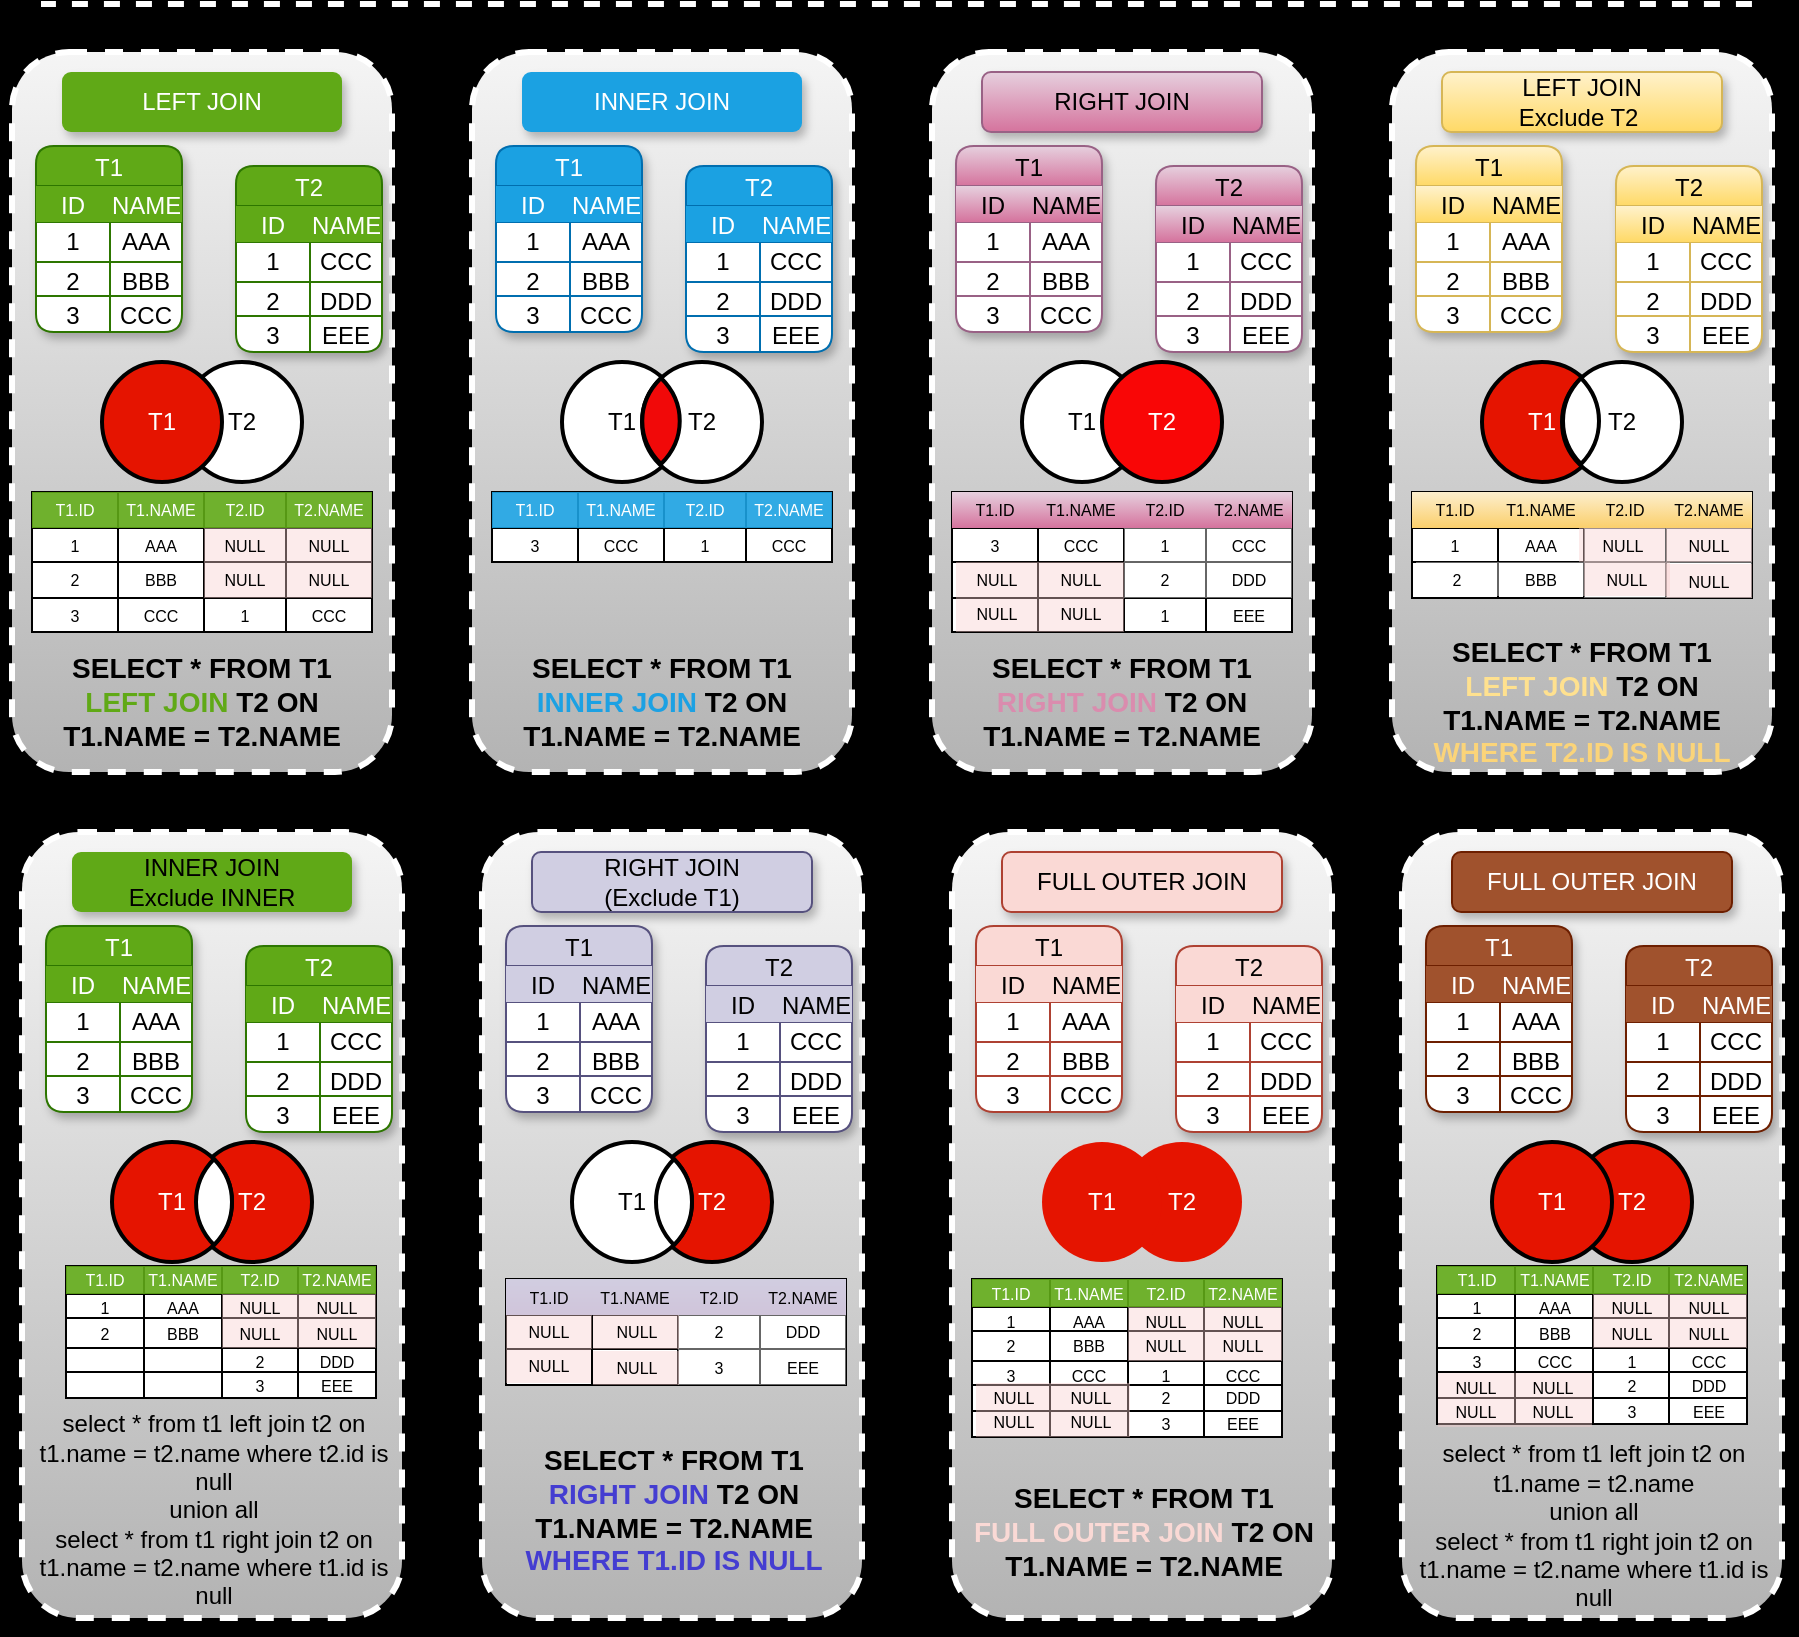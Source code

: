 <mxfile version="24.7.6">
  <diagram name="第 1 页" id="0qhv20AU-kL5IY-Zw_lG">
    <mxGraphModel dx="1946" dy="947" grid="0" gridSize="10" guides="1" tooltips="1" connect="1" arrows="1" fold="1" page="0" pageScale="1" pageWidth="827" pageHeight="1169" background="#000000" math="0" shadow="0">
      <root>
        <UserObject label="" animation="show pq6sdErlrVlQonRcKSFY-373 fade&#xa;wait 1000&#xa;" id="0">
          <mxCell />
        </UserObject>
        <mxCell id="1" parent="0" />
        <mxCell id="pq6sdErlrVlQonRcKSFY-198" value="" style="rounded=1;whiteSpace=wrap;html=1;glass=0;shadow=1;fillColor=#f5f5f5;strokeColor=#ffffff;gradientColor=#b3b3b3;strokeWidth=3;dashed=1;" parent="1" vertex="1">
          <mxGeometry x="160" y="50" width="190" height="360" as="geometry" />
        </mxCell>
        <mxCell id="pq6sdErlrVlQonRcKSFY-199" value="INNER JOIN" style="rounded=1;whiteSpace=wrap;html=1;fillColor=#1ba1e2;strokeColor=none;fontColor=#ffffff;glass=0;shadow=1;" parent="1" vertex="1">
          <mxGeometry x="185" y="60" width="140" height="30" as="geometry" />
        </mxCell>
        <mxCell id="pq6sdErlrVlQonRcKSFY-200" value="T1" style="shape=table;startSize=20;container=1;collapsible=0;childLayout=tableLayout;fillColor=#1ba1e2;fontColor=#ffffff;strokeColor=#006EAF;swimlaneFillColor=default;shadow=1;rounded=1;" parent="1" vertex="1">
          <mxGeometry x="172" y="97" width="73" height="93" as="geometry" />
        </mxCell>
        <mxCell id="pq6sdErlrVlQonRcKSFY-201" value="" style="shape=tableRow;horizontal=0;startSize=0;swimlaneHead=0;swimlaneBody=0;strokeColor=inherit;top=0;left=0;bottom=0;right=0;collapsible=0;dropTarget=0;fillColor=none;points=[[0,0.5],[1,0.5]];portConstraint=eastwest;" parent="pq6sdErlrVlQonRcKSFY-200" vertex="1">
          <mxGeometry y="20" width="73" height="18" as="geometry" />
        </mxCell>
        <mxCell id="pq6sdErlrVlQonRcKSFY-202" value="ID" style="shape=partialRectangle;html=1;whiteSpace=wrap;connectable=0;strokeColor=#006EAF;overflow=hidden;fillColor=#1ba1e2;top=0;left=0;bottom=0;right=0;pointerEvents=1;fontColor=#ffffff;" parent="pq6sdErlrVlQonRcKSFY-201" vertex="1">
          <mxGeometry width="37" height="18" as="geometry">
            <mxRectangle width="37" height="18" as="alternateBounds" />
          </mxGeometry>
        </mxCell>
        <mxCell id="pq6sdErlrVlQonRcKSFY-203" value="NAME" style="shape=partialRectangle;html=1;whiteSpace=wrap;connectable=0;strokeColor=#006EAF;overflow=hidden;fillColor=#1ba1e2;top=0;left=0;bottom=0;right=0;pointerEvents=1;fontColor=#ffffff;" parent="pq6sdErlrVlQonRcKSFY-201" vertex="1">
          <mxGeometry x="37" width="36" height="18" as="geometry">
            <mxRectangle width="36" height="18" as="alternateBounds" />
          </mxGeometry>
        </mxCell>
        <mxCell id="pq6sdErlrVlQonRcKSFY-204" value="" style="shape=tableRow;horizontal=0;startSize=0;swimlaneHead=0;swimlaneBody=0;strokeColor=inherit;top=0;left=0;bottom=0;right=0;collapsible=0;dropTarget=0;fillColor=none;points=[[0,0.5],[1,0.5]];portConstraint=eastwest;" parent="pq6sdErlrVlQonRcKSFY-200" vertex="1">
          <mxGeometry y="38" width="73" height="20" as="geometry" />
        </mxCell>
        <mxCell id="pq6sdErlrVlQonRcKSFY-205" value="1" style="shape=partialRectangle;html=1;whiteSpace=wrap;connectable=0;strokeColor=inherit;overflow=hidden;fillColor=none;top=0;left=0;bottom=0;right=0;pointerEvents=1;" parent="pq6sdErlrVlQonRcKSFY-204" vertex="1">
          <mxGeometry width="37" height="20" as="geometry">
            <mxRectangle width="37" height="20" as="alternateBounds" />
          </mxGeometry>
        </mxCell>
        <mxCell id="pq6sdErlrVlQonRcKSFY-206" value="AAA" style="shape=partialRectangle;html=1;whiteSpace=wrap;connectable=0;strokeColor=inherit;overflow=hidden;fillColor=none;top=0;left=0;bottom=0;right=0;pointerEvents=1;" parent="pq6sdErlrVlQonRcKSFY-204" vertex="1">
          <mxGeometry x="37" width="36" height="20" as="geometry">
            <mxRectangle width="36" height="20" as="alternateBounds" />
          </mxGeometry>
        </mxCell>
        <mxCell id="pq6sdErlrVlQonRcKSFY-207" value="" style="shape=tableRow;horizontal=0;startSize=0;swimlaneHead=0;swimlaneBody=0;strokeColor=inherit;top=0;left=0;bottom=0;right=0;collapsible=0;dropTarget=0;fillColor=none;points=[[0,0.5],[1,0.5]];portConstraint=eastwest;" parent="pq6sdErlrVlQonRcKSFY-200" vertex="1">
          <mxGeometry y="58" width="73" height="17" as="geometry" />
        </mxCell>
        <mxCell id="pq6sdErlrVlQonRcKSFY-208" value="2" style="shape=partialRectangle;html=1;whiteSpace=wrap;connectable=0;strokeColor=inherit;overflow=hidden;fillColor=none;top=0;left=0;bottom=0;right=0;pointerEvents=1;" parent="pq6sdErlrVlQonRcKSFY-207" vertex="1">
          <mxGeometry width="37" height="17" as="geometry">
            <mxRectangle width="37" height="17" as="alternateBounds" />
          </mxGeometry>
        </mxCell>
        <mxCell id="pq6sdErlrVlQonRcKSFY-209" value="BBB" style="shape=partialRectangle;html=1;whiteSpace=wrap;connectable=0;strokeColor=inherit;overflow=hidden;fillColor=none;top=0;left=0;bottom=0;right=0;pointerEvents=1;" parent="pq6sdErlrVlQonRcKSFY-207" vertex="1">
          <mxGeometry x="37" width="36" height="17" as="geometry">
            <mxRectangle width="36" height="17" as="alternateBounds" />
          </mxGeometry>
        </mxCell>
        <mxCell id="pq6sdErlrVlQonRcKSFY-210" value="" style="shape=tableRow;horizontal=0;startSize=0;swimlaneHead=0;swimlaneBody=0;strokeColor=inherit;top=0;left=0;bottom=0;right=0;collapsible=0;dropTarget=0;fillColor=none;points=[[0,0.5],[1,0.5]];portConstraint=eastwest;" parent="pq6sdErlrVlQonRcKSFY-200" vertex="1">
          <mxGeometry y="75" width="73" height="18" as="geometry" />
        </mxCell>
        <mxCell id="pq6sdErlrVlQonRcKSFY-211" value="3" style="shape=partialRectangle;html=1;whiteSpace=wrap;connectable=0;strokeColor=inherit;overflow=hidden;fillColor=none;top=0;left=0;bottom=0;right=0;pointerEvents=1;" parent="pq6sdErlrVlQonRcKSFY-210" vertex="1">
          <mxGeometry width="37" height="18" as="geometry">
            <mxRectangle width="37" height="18" as="alternateBounds" />
          </mxGeometry>
        </mxCell>
        <mxCell id="pq6sdErlrVlQonRcKSFY-212" value="CCC" style="shape=partialRectangle;html=1;whiteSpace=wrap;connectable=0;strokeColor=inherit;overflow=hidden;fillColor=none;top=0;left=0;bottom=0;right=0;pointerEvents=1;" parent="pq6sdErlrVlQonRcKSFY-210" vertex="1">
          <mxGeometry x="37" width="36" height="18" as="geometry">
            <mxRectangle width="36" height="18" as="alternateBounds" />
          </mxGeometry>
        </mxCell>
        <mxCell id="pq6sdErlrVlQonRcKSFY-213" value="T2" style="shape=table;startSize=20;container=1;collapsible=0;childLayout=tableLayout;fillColor=#1ba1e2;fontColor=#ffffff;strokeColor=#006EAF;swimlaneFillColor=default;shadow=1;rounded=1;" parent="1" vertex="1">
          <mxGeometry x="267" y="107" width="73" height="93" as="geometry" />
        </mxCell>
        <mxCell id="pq6sdErlrVlQonRcKSFY-214" value="" style="shape=tableRow;horizontal=0;startSize=0;swimlaneHead=0;swimlaneBody=0;strokeColor=inherit;top=0;left=0;bottom=0;right=0;collapsible=0;dropTarget=0;fillColor=none;points=[[0,0.5],[1,0.5]];portConstraint=eastwest;" parent="pq6sdErlrVlQonRcKSFY-213" vertex="1">
          <mxGeometry y="20" width="73" height="18" as="geometry" />
        </mxCell>
        <mxCell id="pq6sdErlrVlQonRcKSFY-215" value="ID" style="shape=partialRectangle;html=1;whiteSpace=wrap;connectable=0;strokeColor=#006EAF;overflow=hidden;fillColor=#1ba1e2;top=0;left=0;bottom=0;right=0;pointerEvents=1;fontColor=#ffffff;" parent="pq6sdErlrVlQonRcKSFY-214" vertex="1">
          <mxGeometry width="37" height="18" as="geometry">
            <mxRectangle width="37" height="18" as="alternateBounds" />
          </mxGeometry>
        </mxCell>
        <mxCell id="pq6sdErlrVlQonRcKSFY-216" value="NAME" style="shape=partialRectangle;html=1;whiteSpace=wrap;connectable=0;strokeColor=#006EAF;overflow=hidden;fillColor=#1ba1e2;top=0;left=0;bottom=0;right=0;pointerEvents=1;fontColor=#ffffff;" parent="pq6sdErlrVlQonRcKSFY-214" vertex="1">
          <mxGeometry x="37" width="36" height="18" as="geometry">
            <mxRectangle width="36" height="18" as="alternateBounds" />
          </mxGeometry>
        </mxCell>
        <mxCell id="pq6sdErlrVlQonRcKSFY-217" value="" style="shape=tableRow;horizontal=0;startSize=0;swimlaneHead=0;swimlaneBody=0;strokeColor=inherit;top=0;left=0;bottom=0;right=0;collapsible=0;dropTarget=0;fillColor=none;points=[[0,0.5],[1,0.5]];portConstraint=eastwest;" parent="pq6sdErlrVlQonRcKSFY-213" vertex="1">
          <mxGeometry y="38" width="73" height="20" as="geometry" />
        </mxCell>
        <mxCell id="pq6sdErlrVlQonRcKSFY-218" value="1" style="shape=partialRectangle;html=1;whiteSpace=wrap;connectable=0;strokeColor=inherit;overflow=hidden;fillColor=none;top=0;left=0;bottom=0;right=0;pointerEvents=1;" parent="pq6sdErlrVlQonRcKSFY-217" vertex="1">
          <mxGeometry width="37" height="20" as="geometry">
            <mxRectangle width="37" height="20" as="alternateBounds" />
          </mxGeometry>
        </mxCell>
        <mxCell id="pq6sdErlrVlQonRcKSFY-219" value="CCC" style="shape=partialRectangle;html=1;whiteSpace=wrap;connectable=0;strokeColor=inherit;overflow=hidden;fillColor=none;top=0;left=0;bottom=0;right=0;pointerEvents=1;" parent="pq6sdErlrVlQonRcKSFY-217" vertex="1">
          <mxGeometry x="37" width="36" height="20" as="geometry">
            <mxRectangle width="36" height="20" as="alternateBounds" />
          </mxGeometry>
        </mxCell>
        <mxCell id="pq6sdErlrVlQonRcKSFY-220" value="" style="shape=tableRow;horizontal=0;startSize=0;swimlaneHead=0;swimlaneBody=0;strokeColor=inherit;top=0;left=0;bottom=0;right=0;collapsible=0;dropTarget=0;fillColor=none;points=[[0,0.5],[1,0.5]];portConstraint=eastwest;" parent="pq6sdErlrVlQonRcKSFY-213" vertex="1">
          <mxGeometry y="58" width="73" height="17" as="geometry" />
        </mxCell>
        <mxCell id="pq6sdErlrVlQonRcKSFY-221" value="2" style="shape=partialRectangle;html=1;whiteSpace=wrap;connectable=0;strokeColor=inherit;overflow=hidden;fillColor=none;top=0;left=0;bottom=0;right=0;pointerEvents=1;" parent="pq6sdErlrVlQonRcKSFY-220" vertex="1">
          <mxGeometry width="37" height="17" as="geometry">
            <mxRectangle width="37" height="17" as="alternateBounds" />
          </mxGeometry>
        </mxCell>
        <mxCell id="pq6sdErlrVlQonRcKSFY-222" value="DDD" style="shape=partialRectangle;html=1;whiteSpace=wrap;connectable=0;strokeColor=inherit;overflow=hidden;fillColor=none;top=0;left=0;bottom=0;right=0;pointerEvents=1;" parent="pq6sdErlrVlQonRcKSFY-220" vertex="1">
          <mxGeometry x="37" width="36" height="17" as="geometry">
            <mxRectangle width="36" height="17" as="alternateBounds" />
          </mxGeometry>
        </mxCell>
        <mxCell id="pq6sdErlrVlQonRcKSFY-223" value="" style="shape=tableRow;horizontal=0;startSize=0;swimlaneHead=0;swimlaneBody=0;strokeColor=inherit;top=0;left=0;bottom=0;right=0;collapsible=0;dropTarget=0;fillColor=none;points=[[0,0.5],[1,0.5]];portConstraint=eastwest;" parent="pq6sdErlrVlQonRcKSFY-213" vertex="1">
          <mxGeometry y="75" width="73" height="18" as="geometry" />
        </mxCell>
        <mxCell id="pq6sdErlrVlQonRcKSFY-224" value="3" style="shape=partialRectangle;html=1;whiteSpace=wrap;connectable=0;strokeColor=inherit;overflow=hidden;fillColor=none;top=0;left=0;bottom=0;right=0;pointerEvents=1;" parent="pq6sdErlrVlQonRcKSFY-223" vertex="1">
          <mxGeometry width="37" height="18" as="geometry">
            <mxRectangle width="37" height="18" as="alternateBounds" />
          </mxGeometry>
        </mxCell>
        <mxCell id="pq6sdErlrVlQonRcKSFY-225" value="EEE" style="shape=partialRectangle;html=1;whiteSpace=wrap;connectable=0;strokeColor=inherit;overflow=hidden;fillColor=none;top=0;left=0;bottom=0;right=0;pointerEvents=1;" parent="pq6sdErlrVlQonRcKSFY-223" vertex="1">
          <mxGeometry x="37" width="36" height="18" as="geometry">
            <mxRectangle width="36" height="18" as="alternateBounds" />
          </mxGeometry>
        </mxCell>
        <mxCell id="pq6sdErlrVlQonRcKSFY-227" value="T1" style="ellipse;whiteSpace=wrap;html=1;aspect=fixed;strokeWidth=2;" parent="1" vertex="1">
          <mxGeometry x="205" y="205" width="60" height="60" as="geometry" />
        </mxCell>
        <mxCell id="pq6sdErlrVlQonRcKSFY-226" value="T2" style="ellipse;whiteSpace=wrap;html=1;aspect=fixed;strokeWidth=2;" parent="1" vertex="1">
          <mxGeometry x="245" y="205" width="60" height="60" as="geometry" />
        </mxCell>
        <mxCell id="pq6sdErlrVlQonRcKSFY-228" value="" style="shape=table;startSize=0;container=1;collapsible=0;childLayout=tableLayout;fontSize=9;" parent="1" vertex="1">
          <mxGeometry x="170" y="270" width="170" height="35" as="geometry" />
        </mxCell>
        <mxCell id="pq6sdErlrVlQonRcKSFY-229" value="" style="shape=tableRow;horizontal=0;startSize=0;swimlaneHead=0;swimlaneBody=0;strokeColor=inherit;top=0;left=0;bottom=0;right=0;collapsible=0;dropTarget=0;fillColor=none;points=[[0,0.5],[1,0.5]];portConstraint=eastwest;fontSize=8;" parent="pq6sdErlrVlQonRcKSFY-228" vertex="1">
          <mxGeometry width="170" height="18" as="geometry" />
        </mxCell>
        <mxCell id="pq6sdErlrVlQonRcKSFY-230" value="T1.ID" style="shape=partialRectangle;html=1;whiteSpace=wrap;connectable=0;strokeColor=#006EAF;overflow=hidden;fillColor=#1ba1e2;top=0;left=0;bottom=0;right=0;pointerEvents=1;fontSize=8;fontColor=#ffffff;opacity=90;" parent="pq6sdErlrVlQonRcKSFY-229" vertex="1">
          <mxGeometry width="43" height="18" as="geometry">
            <mxRectangle width="43" height="18" as="alternateBounds" />
          </mxGeometry>
        </mxCell>
        <mxCell id="pq6sdErlrVlQonRcKSFY-231" value="T1.NAME" style="shape=partialRectangle;html=1;whiteSpace=wrap;connectable=0;strokeColor=#006EAF;overflow=hidden;fillColor=#1ba1e2;top=0;left=0;bottom=0;right=0;pointerEvents=1;fontSize=8;fontColor=#ffffff;opacity=90;" parent="pq6sdErlrVlQonRcKSFY-229" vertex="1">
          <mxGeometry x="43" width="43" height="18" as="geometry">
            <mxRectangle width="43" height="18" as="alternateBounds" />
          </mxGeometry>
        </mxCell>
        <mxCell id="pq6sdErlrVlQonRcKSFY-232" value="T2.ID" style="shape=partialRectangle;html=1;whiteSpace=wrap;connectable=0;strokeColor=#006EAF;overflow=hidden;fillColor=#1ba1e2;top=0;left=0;bottom=0;right=0;pointerEvents=1;fontSize=8;fontColor=#ffffff;opacity=90;" parent="pq6sdErlrVlQonRcKSFY-229" vertex="1">
          <mxGeometry x="86" width="41" height="18" as="geometry">
            <mxRectangle width="41" height="18" as="alternateBounds" />
          </mxGeometry>
        </mxCell>
        <mxCell id="pq6sdErlrVlQonRcKSFY-233" value="T2.NAME" style="shape=partialRectangle;html=1;whiteSpace=wrap;connectable=0;strokeColor=#006EAF;overflow=hidden;fillColor=#1ba1e2;top=0;left=0;bottom=0;right=0;pointerEvents=1;fontSize=8;fontColor=#ffffff;opacity=90;" parent="pq6sdErlrVlQonRcKSFY-229" vertex="1">
          <mxGeometry x="127" width="43" height="18" as="geometry">
            <mxRectangle width="43" height="18" as="alternateBounds" />
          </mxGeometry>
        </mxCell>
        <mxCell id="pq6sdErlrVlQonRcKSFY-244" value="" style="shape=tableRow;horizontal=0;startSize=0;swimlaneHead=0;swimlaneBody=0;strokeColor=inherit;top=0;left=0;bottom=0;right=0;collapsible=0;dropTarget=0;fillColor=none;points=[[0,0.5],[1,0.5]];portConstraint=eastwest;fontSize=8;" parent="pq6sdErlrVlQonRcKSFY-228" vertex="1">
          <mxGeometry y="18" width="170" height="17" as="geometry" />
        </mxCell>
        <mxCell id="pq6sdErlrVlQonRcKSFY-245" value="3" style="shape=partialRectangle;html=1;whiteSpace=wrap;connectable=0;strokeColor=inherit;overflow=hidden;fillColor=none;top=0;left=0;bottom=0;right=0;pointerEvents=1;fontSize=8;" parent="pq6sdErlrVlQonRcKSFY-244" vertex="1">
          <mxGeometry width="43" height="17" as="geometry">
            <mxRectangle width="43" height="17" as="alternateBounds" />
          </mxGeometry>
        </mxCell>
        <mxCell id="pq6sdErlrVlQonRcKSFY-246" value="CCC" style="shape=partialRectangle;html=1;whiteSpace=wrap;connectable=0;strokeColor=inherit;overflow=hidden;fillColor=none;top=0;left=0;bottom=0;right=0;pointerEvents=1;fontSize=8;" parent="pq6sdErlrVlQonRcKSFY-244" vertex="1">
          <mxGeometry x="43" width="43" height="17" as="geometry">
            <mxRectangle width="43" height="17" as="alternateBounds" />
          </mxGeometry>
        </mxCell>
        <mxCell id="pq6sdErlrVlQonRcKSFY-247" value="1" style="shape=partialRectangle;html=1;whiteSpace=wrap;connectable=0;strokeColor=inherit;overflow=hidden;fillColor=none;top=0;left=0;bottom=0;right=0;pointerEvents=1;fontSize=8;" parent="pq6sdErlrVlQonRcKSFY-244" vertex="1">
          <mxGeometry x="86" width="41" height="17" as="geometry">
            <mxRectangle width="41" height="17" as="alternateBounds" />
          </mxGeometry>
        </mxCell>
        <mxCell id="pq6sdErlrVlQonRcKSFY-248" value="CCC" style="shape=partialRectangle;html=1;whiteSpace=wrap;connectable=0;strokeColor=inherit;overflow=hidden;fillColor=none;top=0;left=0;bottom=0;right=0;pointerEvents=1;fontSize=8;" parent="pq6sdErlrVlQonRcKSFY-244" vertex="1">
          <mxGeometry x="127" width="43" height="17" as="geometry">
            <mxRectangle width="43" height="17" as="alternateBounds" />
          </mxGeometry>
        </mxCell>
        <mxCell id="pq6sdErlrVlQonRcKSFY-249" value="SELECT * FROM T1&lt;div style=&quot;font-size: 14px;&quot;&gt;&lt;font color=&quot;#1ca1e3&quot;&gt;INNER JOIN&lt;/font&gt; T2 ON T1.NAME = T2.NAME&lt;/div&gt;" style="text;html=1;align=center;verticalAlign=middle;whiteSpace=wrap;rounded=0;fontFamily=Helvetica;fontSize=14;fontColor=default;fontStyle=1" parent="1" vertex="1">
          <mxGeometry x="165" y="360" width="180" height="30" as="geometry" />
        </mxCell>
        <mxCell id="pq6sdErlrVlQonRcKSFY-1" value="" style="rounded=1;whiteSpace=wrap;html=1;glass=0;shadow=1;fillColor=#f5f5f5;strokeColor=#ffffff;dashed=1;strokeWidth=3;perimeterSpacing=0;gradientColor=#b3b3b3;" parent="1" vertex="1">
          <mxGeometry x="-70" y="50" width="190" height="360" as="geometry" />
        </mxCell>
        <mxCell id="pq6sdErlrVlQonRcKSFY-19" value="LEFT JOIN" style="rounded=1;whiteSpace=wrap;html=1;fillColor=#60a917;strokeColor=none;fontColor=#ffffff;glass=0;shadow=1;" parent="1" vertex="1">
          <mxGeometry x="-45" y="60" width="140" height="30" as="geometry" />
        </mxCell>
        <mxCell id="pq6sdErlrVlQonRcKSFY-141" value="T1" style="shape=table;startSize=20;container=1;collapsible=0;childLayout=tableLayout;fillColor=#60a917;fontColor=#ffffff;strokeColor=#2D7600;gradientColor=none;swimlaneFillColor=default;shadow=1;rounded=1;" parent="1" vertex="1">
          <mxGeometry x="-58" y="97" width="73" height="93" as="geometry" />
        </mxCell>
        <mxCell id="pq6sdErlrVlQonRcKSFY-142" value="" style="shape=tableRow;horizontal=0;startSize=0;swimlaneHead=0;swimlaneBody=0;strokeColor=inherit;top=0;left=0;bottom=0;right=0;collapsible=0;dropTarget=0;fillColor=none;points=[[0,0.5],[1,0.5]];portConstraint=eastwest;" parent="pq6sdErlrVlQonRcKSFY-141" vertex="1">
          <mxGeometry y="20" width="73" height="18" as="geometry" />
        </mxCell>
        <mxCell id="pq6sdErlrVlQonRcKSFY-143" value="ID" style="shape=partialRectangle;html=1;whiteSpace=wrap;connectable=0;strokeColor=#2D7600;overflow=hidden;fillColor=#60a917;top=0;left=0;bottom=0;right=0;pointerEvents=1;fontColor=#ffffff;" parent="pq6sdErlrVlQonRcKSFY-142" vertex="1">
          <mxGeometry width="37" height="18" as="geometry">
            <mxRectangle width="37" height="18" as="alternateBounds" />
          </mxGeometry>
        </mxCell>
        <mxCell id="pq6sdErlrVlQonRcKSFY-144" value="NAME" style="shape=partialRectangle;html=1;whiteSpace=wrap;connectable=0;strokeColor=#2D7600;overflow=hidden;fillColor=#60a917;top=0;left=0;bottom=0;right=0;pointerEvents=1;fontColor=#ffffff;" parent="pq6sdErlrVlQonRcKSFY-142" vertex="1">
          <mxGeometry x="37" width="36" height="18" as="geometry">
            <mxRectangle width="36" height="18" as="alternateBounds" />
          </mxGeometry>
        </mxCell>
        <mxCell id="pq6sdErlrVlQonRcKSFY-145" value="" style="shape=tableRow;horizontal=0;startSize=0;swimlaneHead=0;swimlaneBody=0;strokeColor=inherit;top=0;left=0;bottom=0;right=0;collapsible=0;dropTarget=0;fillColor=none;points=[[0,0.5],[1,0.5]];portConstraint=eastwest;" parent="pq6sdErlrVlQonRcKSFY-141" vertex="1">
          <mxGeometry y="38" width="73" height="20" as="geometry" />
        </mxCell>
        <mxCell id="pq6sdErlrVlQonRcKSFY-146" value="1" style="shape=partialRectangle;html=1;whiteSpace=wrap;connectable=0;strokeColor=inherit;overflow=hidden;fillColor=none;top=0;left=0;bottom=0;right=0;pointerEvents=1;" parent="pq6sdErlrVlQonRcKSFY-145" vertex="1">
          <mxGeometry width="37" height="20" as="geometry">
            <mxRectangle width="37" height="20" as="alternateBounds" />
          </mxGeometry>
        </mxCell>
        <mxCell id="pq6sdErlrVlQonRcKSFY-147" value="AAA" style="shape=partialRectangle;html=1;whiteSpace=wrap;connectable=0;strokeColor=inherit;overflow=hidden;fillColor=none;top=0;left=0;bottom=0;right=0;pointerEvents=1;" parent="pq6sdErlrVlQonRcKSFY-145" vertex="1">
          <mxGeometry x="37" width="36" height="20" as="geometry">
            <mxRectangle width="36" height="20" as="alternateBounds" />
          </mxGeometry>
        </mxCell>
        <mxCell id="pq6sdErlrVlQonRcKSFY-148" value="" style="shape=tableRow;horizontal=0;startSize=0;swimlaneHead=0;swimlaneBody=0;strokeColor=inherit;top=0;left=0;bottom=0;right=0;collapsible=0;dropTarget=0;fillColor=none;points=[[0,0.5],[1,0.5]];portConstraint=eastwest;" parent="pq6sdErlrVlQonRcKSFY-141" vertex="1">
          <mxGeometry y="58" width="73" height="17" as="geometry" />
        </mxCell>
        <mxCell id="pq6sdErlrVlQonRcKSFY-149" value="2" style="shape=partialRectangle;html=1;whiteSpace=wrap;connectable=0;strokeColor=inherit;overflow=hidden;fillColor=none;top=0;left=0;bottom=0;right=0;pointerEvents=1;" parent="pq6sdErlrVlQonRcKSFY-148" vertex="1">
          <mxGeometry width="37" height="17" as="geometry">
            <mxRectangle width="37" height="17" as="alternateBounds" />
          </mxGeometry>
        </mxCell>
        <mxCell id="pq6sdErlrVlQonRcKSFY-150" value="BBB" style="shape=partialRectangle;html=1;whiteSpace=wrap;connectable=0;strokeColor=inherit;overflow=hidden;fillColor=none;top=0;left=0;bottom=0;right=0;pointerEvents=1;" parent="pq6sdErlrVlQonRcKSFY-148" vertex="1">
          <mxGeometry x="37" width="36" height="17" as="geometry">
            <mxRectangle width="36" height="17" as="alternateBounds" />
          </mxGeometry>
        </mxCell>
        <mxCell id="pq6sdErlrVlQonRcKSFY-151" value="" style="shape=tableRow;horizontal=0;startSize=0;swimlaneHead=0;swimlaneBody=0;strokeColor=inherit;top=0;left=0;bottom=0;right=0;collapsible=0;dropTarget=0;fillColor=none;points=[[0,0.5],[1,0.5]];portConstraint=eastwest;" parent="pq6sdErlrVlQonRcKSFY-141" vertex="1">
          <mxGeometry y="75" width="73" height="18" as="geometry" />
        </mxCell>
        <mxCell id="pq6sdErlrVlQonRcKSFY-152" value="3" style="shape=partialRectangle;html=1;whiteSpace=wrap;connectable=0;strokeColor=inherit;overflow=hidden;fillColor=none;top=0;left=0;bottom=0;right=0;pointerEvents=1;" parent="pq6sdErlrVlQonRcKSFY-151" vertex="1">
          <mxGeometry width="37" height="18" as="geometry">
            <mxRectangle width="37" height="18" as="alternateBounds" />
          </mxGeometry>
        </mxCell>
        <mxCell id="pq6sdErlrVlQonRcKSFY-153" value="CCC" style="shape=partialRectangle;html=1;whiteSpace=wrap;connectable=0;strokeColor=inherit;overflow=hidden;fillColor=none;top=0;left=0;bottom=0;right=0;pointerEvents=1;" parent="pq6sdErlrVlQonRcKSFY-151" vertex="1">
          <mxGeometry x="37" width="36" height="18" as="geometry">
            <mxRectangle width="36" height="18" as="alternateBounds" />
          </mxGeometry>
        </mxCell>
        <mxCell id="pq6sdErlrVlQonRcKSFY-157" value="T2" style="shape=table;startSize=20;container=1;collapsible=0;childLayout=tableLayout;fillColor=#60a917;fontColor=#ffffff;strokeColor=#2D7600;gradientColor=none;swimlaneFillColor=default;shadow=1;rounded=1;" parent="1" vertex="1">
          <mxGeometry x="42" y="107" width="73" height="93" as="geometry" />
        </mxCell>
        <mxCell id="pq6sdErlrVlQonRcKSFY-158" value="" style="shape=tableRow;horizontal=0;startSize=0;swimlaneHead=0;swimlaneBody=0;strokeColor=inherit;top=0;left=0;bottom=0;right=0;collapsible=0;dropTarget=0;fillColor=none;points=[[0,0.5],[1,0.5]];portConstraint=eastwest;" parent="pq6sdErlrVlQonRcKSFY-157" vertex="1">
          <mxGeometry y="20" width="73" height="18" as="geometry" />
        </mxCell>
        <mxCell id="pq6sdErlrVlQonRcKSFY-159" value="ID" style="shape=partialRectangle;html=1;whiteSpace=wrap;connectable=0;strokeColor=#2D7600;overflow=hidden;fillColor=#60a917;top=0;left=0;bottom=0;right=0;pointerEvents=1;fontColor=#ffffff;" parent="pq6sdErlrVlQonRcKSFY-158" vertex="1">
          <mxGeometry width="37" height="18" as="geometry">
            <mxRectangle width="37" height="18" as="alternateBounds" />
          </mxGeometry>
        </mxCell>
        <mxCell id="pq6sdErlrVlQonRcKSFY-160" value="NAME" style="shape=partialRectangle;html=1;whiteSpace=wrap;connectable=0;strokeColor=#2D7600;overflow=hidden;fillColor=#60a917;top=0;left=0;bottom=0;right=0;pointerEvents=1;fontColor=#ffffff;" parent="pq6sdErlrVlQonRcKSFY-158" vertex="1">
          <mxGeometry x="37" width="36" height="18" as="geometry">
            <mxRectangle width="36" height="18" as="alternateBounds" />
          </mxGeometry>
        </mxCell>
        <mxCell id="pq6sdErlrVlQonRcKSFY-161" value="" style="shape=tableRow;horizontal=0;startSize=0;swimlaneHead=0;swimlaneBody=0;strokeColor=inherit;top=0;left=0;bottom=0;right=0;collapsible=0;dropTarget=0;fillColor=none;points=[[0,0.5],[1,0.5]];portConstraint=eastwest;" parent="pq6sdErlrVlQonRcKSFY-157" vertex="1">
          <mxGeometry y="38" width="73" height="20" as="geometry" />
        </mxCell>
        <mxCell id="pq6sdErlrVlQonRcKSFY-162" value="1" style="shape=partialRectangle;html=1;whiteSpace=wrap;connectable=0;strokeColor=inherit;overflow=hidden;fillColor=none;top=0;left=0;bottom=0;right=0;pointerEvents=1;" parent="pq6sdErlrVlQonRcKSFY-161" vertex="1">
          <mxGeometry width="37" height="20" as="geometry">
            <mxRectangle width="37" height="20" as="alternateBounds" />
          </mxGeometry>
        </mxCell>
        <mxCell id="pq6sdErlrVlQonRcKSFY-163" value="CCC" style="shape=partialRectangle;html=1;whiteSpace=wrap;connectable=0;strokeColor=inherit;overflow=hidden;fillColor=none;top=0;left=0;bottom=0;right=0;pointerEvents=1;" parent="pq6sdErlrVlQonRcKSFY-161" vertex="1">
          <mxGeometry x="37" width="36" height="20" as="geometry">
            <mxRectangle width="36" height="20" as="alternateBounds" />
          </mxGeometry>
        </mxCell>
        <mxCell id="pq6sdErlrVlQonRcKSFY-164" value="" style="shape=tableRow;horizontal=0;startSize=0;swimlaneHead=0;swimlaneBody=0;strokeColor=inherit;top=0;left=0;bottom=0;right=0;collapsible=0;dropTarget=0;fillColor=none;points=[[0,0.5],[1,0.5]];portConstraint=eastwest;" parent="pq6sdErlrVlQonRcKSFY-157" vertex="1">
          <mxGeometry y="58" width="73" height="17" as="geometry" />
        </mxCell>
        <mxCell id="pq6sdErlrVlQonRcKSFY-165" value="2" style="shape=partialRectangle;html=1;whiteSpace=wrap;connectable=0;strokeColor=inherit;overflow=hidden;fillColor=none;top=0;left=0;bottom=0;right=0;pointerEvents=1;" parent="pq6sdErlrVlQonRcKSFY-164" vertex="1">
          <mxGeometry width="37" height="17" as="geometry">
            <mxRectangle width="37" height="17" as="alternateBounds" />
          </mxGeometry>
        </mxCell>
        <mxCell id="pq6sdErlrVlQonRcKSFY-166" value="DDD" style="shape=partialRectangle;html=1;whiteSpace=wrap;connectable=0;strokeColor=inherit;overflow=hidden;fillColor=none;top=0;left=0;bottom=0;right=0;pointerEvents=1;" parent="pq6sdErlrVlQonRcKSFY-164" vertex="1">
          <mxGeometry x="37" width="36" height="17" as="geometry">
            <mxRectangle width="36" height="17" as="alternateBounds" />
          </mxGeometry>
        </mxCell>
        <mxCell id="pq6sdErlrVlQonRcKSFY-167" value="" style="shape=tableRow;horizontal=0;startSize=0;swimlaneHead=0;swimlaneBody=0;strokeColor=inherit;top=0;left=0;bottom=0;right=0;collapsible=0;dropTarget=0;fillColor=none;points=[[0,0.5],[1,0.5]];portConstraint=eastwest;" parent="pq6sdErlrVlQonRcKSFY-157" vertex="1">
          <mxGeometry y="75" width="73" height="18" as="geometry" />
        </mxCell>
        <mxCell id="pq6sdErlrVlQonRcKSFY-168" value="3" style="shape=partialRectangle;html=1;whiteSpace=wrap;connectable=0;strokeColor=inherit;overflow=hidden;fillColor=none;top=0;left=0;bottom=0;right=0;pointerEvents=1;" parent="pq6sdErlrVlQonRcKSFY-167" vertex="1">
          <mxGeometry width="37" height="18" as="geometry">
            <mxRectangle width="37" height="18" as="alternateBounds" />
          </mxGeometry>
        </mxCell>
        <mxCell id="pq6sdErlrVlQonRcKSFY-169" value="EEE" style="shape=partialRectangle;html=1;whiteSpace=wrap;connectable=0;strokeColor=inherit;overflow=hidden;fillColor=none;top=0;left=0;bottom=0;right=0;pointerEvents=1;" parent="pq6sdErlrVlQonRcKSFY-167" vertex="1">
          <mxGeometry x="37" width="36" height="18" as="geometry">
            <mxRectangle width="36" height="18" as="alternateBounds" />
          </mxGeometry>
        </mxCell>
        <mxCell id="pq6sdErlrVlQonRcKSFY-171" value="T2" style="ellipse;whiteSpace=wrap;html=1;aspect=fixed;strokeWidth=2;" parent="1" vertex="1">
          <mxGeometry x="15" y="205" width="60" height="60" as="geometry" />
        </mxCell>
        <mxCell id="pq6sdErlrVlQonRcKSFY-170" value="T1" style="ellipse;whiteSpace=wrap;html=1;aspect=fixed;fillColor=#e51400;fontColor=#ffffff;strokeColor=#000000;strokeWidth=2;" parent="1" vertex="1">
          <mxGeometry x="-25" y="205" width="60" height="60" as="geometry" />
        </mxCell>
        <mxCell id="pq6sdErlrVlQonRcKSFY-172" value="" style="shape=table;startSize=0;container=1;collapsible=0;childLayout=tableLayout;fontSize=9;" parent="1" vertex="1">
          <mxGeometry x="-60" y="270" width="170" height="70" as="geometry" />
        </mxCell>
        <mxCell id="pq6sdErlrVlQonRcKSFY-173" value="" style="shape=tableRow;horizontal=0;startSize=0;swimlaneHead=0;swimlaneBody=0;strokeColor=inherit;top=0;left=0;bottom=0;right=0;collapsible=0;dropTarget=0;fillColor=none;points=[[0,0.5],[1,0.5]];portConstraint=eastwest;fontSize=8;" parent="pq6sdErlrVlQonRcKSFY-172" vertex="1">
          <mxGeometry width="170" height="18" as="geometry" />
        </mxCell>
        <mxCell id="pq6sdErlrVlQonRcKSFY-174" value="T1.ID" style="shape=partialRectangle;html=1;whiteSpace=wrap;connectable=0;strokeColor=#000000;overflow=hidden;fillColor=#60a917;top=0;left=0;bottom=0;right=0;pointerEvents=1;fontSize=8;fontColor=#ffffff;opacity=90;" parent="pq6sdErlrVlQonRcKSFY-173" vertex="1">
          <mxGeometry width="43" height="18" as="geometry">
            <mxRectangle width="43" height="18" as="alternateBounds" />
          </mxGeometry>
        </mxCell>
        <mxCell id="pq6sdErlrVlQonRcKSFY-175" value="T1.NAME" style="shape=partialRectangle;html=1;whiteSpace=wrap;connectable=0;strokeColor=#000000;overflow=hidden;fillColor=#60a917;top=0;left=0;bottom=0;right=0;pointerEvents=1;fontSize=8;fontColor=#ffffff;opacity=90;" parent="pq6sdErlrVlQonRcKSFY-173" vertex="1">
          <mxGeometry x="43" width="43" height="18" as="geometry">
            <mxRectangle width="43" height="18" as="alternateBounds" />
          </mxGeometry>
        </mxCell>
        <mxCell id="pq6sdErlrVlQonRcKSFY-176" value="T2.ID" style="shape=partialRectangle;html=1;whiteSpace=wrap;connectable=0;strokeColor=#000000;overflow=hidden;fillColor=#60a917;top=0;left=0;bottom=0;right=0;pointerEvents=1;fontSize=8;fontColor=#ffffff;opacity=90;" parent="pq6sdErlrVlQonRcKSFY-173" vertex="1">
          <mxGeometry x="86" width="41" height="18" as="geometry">
            <mxRectangle width="41" height="18" as="alternateBounds" />
          </mxGeometry>
        </mxCell>
        <mxCell id="pq6sdErlrVlQonRcKSFY-177" value="T2.NAME" style="shape=partialRectangle;html=1;whiteSpace=wrap;connectable=0;strokeColor=#000000;overflow=hidden;fillColor=#60a917;top=0;left=0;bottom=0;right=0;pointerEvents=1;fontSize=8;fontColor=#ffffff;opacity=90;" parent="pq6sdErlrVlQonRcKSFY-173" vertex="1">
          <mxGeometry x="127" width="43" height="18" as="geometry">
            <mxRectangle width="43" height="18" as="alternateBounds" />
          </mxGeometry>
        </mxCell>
        <mxCell id="pq6sdErlrVlQonRcKSFY-178" value="" style="shape=tableRow;horizontal=0;startSize=0;swimlaneHead=0;swimlaneBody=0;strokeColor=inherit;top=0;left=0;bottom=0;right=0;collapsible=0;dropTarget=0;fillColor=none;points=[[0,0.5],[1,0.5]];portConstraint=eastwest;fontSize=8;" parent="pq6sdErlrVlQonRcKSFY-172" vertex="1">
          <mxGeometry y="18" width="170" height="17" as="geometry" />
        </mxCell>
        <mxCell id="pq6sdErlrVlQonRcKSFY-179" value="1" style="shape=partialRectangle;html=1;whiteSpace=wrap;connectable=0;strokeColor=inherit;overflow=hidden;fillColor=none;top=0;left=0;bottom=0;right=0;pointerEvents=1;fontSize=8;" parent="pq6sdErlrVlQonRcKSFY-178" vertex="1">
          <mxGeometry width="43" height="17" as="geometry">
            <mxRectangle width="43" height="17" as="alternateBounds" />
          </mxGeometry>
        </mxCell>
        <mxCell id="pq6sdErlrVlQonRcKSFY-180" value="AAA" style="shape=partialRectangle;html=1;whiteSpace=wrap;connectable=0;strokeColor=inherit;overflow=hidden;fillColor=none;top=0;left=0;bottom=0;right=0;pointerEvents=1;fontSize=8;" parent="pq6sdErlrVlQonRcKSFY-178" vertex="1">
          <mxGeometry x="43" width="43" height="17" as="geometry">
            <mxRectangle width="43" height="17" as="alternateBounds" />
          </mxGeometry>
        </mxCell>
        <mxCell id="pq6sdErlrVlQonRcKSFY-181" value="NULL" style="shape=partialRectangle;html=1;whiteSpace=wrap;connectable=0;strokeColor=default;overflow=hidden;fillColor=#f8cecc;top=0;left=0;bottom=0;right=0;pointerEvents=1;fontSize=8;labelBackgroundColor=none;fillStyle=auto;strokeWidth=6;perimeterSpacing=8;opacity=40;" parent="pq6sdErlrVlQonRcKSFY-178" vertex="1">
          <mxGeometry x="86" width="41" height="17" as="geometry">
            <mxRectangle width="41" height="17" as="alternateBounds" />
          </mxGeometry>
        </mxCell>
        <mxCell id="pq6sdErlrVlQonRcKSFY-182" value="NULL" style="shape=partialRectangle;html=1;whiteSpace=wrap;connectable=0;strokeColor=#000000;overflow=hidden;fillColor=#f8cecc;top=0;left=0;bottom=0;right=0;pointerEvents=1;fontSize=8;opacity=40;" parent="pq6sdErlrVlQonRcKSFY-178" vertex="1">
          <mxGeometry x="127" width="43" height="17" as="geometry">
            <mxRectangle width="43" height="17" as="alternateBounds" />
          </mxGeometry>
        </mxCell>
        <mxCell id="pq6sdErlrVlQonRcKSFY-183" value="" style="shape=tableRow;horizontal=0;startSize=0;swimlaneHead=0;swimlaneBody=0;strokeColor=inherit;top=0;left=0;bottom=0;right=0;collapsible=0;dropTarget=0;fillColor=none;points=[[0,0.5],[1,0.5]];portConstraint=eastwest;fontSize=8;" parent="pq6sdErlrVlQonRcKSFY-172" vertex="1">
          <mxGeometry y="35" width="170" height="18" as="geometry" />
        </mxCell>
        <mxCell id="pq6sdErlrVlQonRcKSFY-184" value="2" style="shape=partialRectangle;html=1;whiteSpace=wrap;connectable=0;strokeColor=inherit;overflow=hidden;fillColor=none;top=0;left=0;bottom=0;right=0;pointerEvents=1;fontSize=8;" parent="pq6sdErlrVlQonRcKSFY-183" vertex="1">
          <mxGeometry width="43" height="18" as="geometry">
            <mxRectangle width="43" height="18" as="alternateBounds" />
          </mxGeometry>
        </mxCell>
        <mxCell id="pq6sdErlrVlQonRcKSFY-185" value="BBB" style="shape=partialRectangle;html=1;whiteSpace=wrap;connectable=0;strokeColor=inherit;overflow=hidden;fillColor=none;top=0;left=0;bottom=0;right=0;pointerEvents=1;fontSize=8;" parent="pq6sdErlrVlQonRcKSFY-183" vertex="1">
          <mxGeometry x="43" width="43" height="18" as="geometry">
            <mxRectangle width="43" height="18" as="alternateBounds" />
          </mxGeometry>
        </mxCell>
        <mxCell id="pq6sdErlrVlQonRcKSFY-186" value="NULL" style="shape=partialRectangle;html=1;whiteSpace=wrap;connectable=0;strokeColor=#000000;overflow=hidden;fillColor=#f8cecc;top=0;left=0;bottom=0;right=0;pointerEvents=1;fontSize=8;opacity=40;" parent="pq6sdErlrVlQonRcKSFY-183" vertex="1">
          <mxGeometry x="86" width="41" height="18" as="geometry">
            <mxRectangle width="41" height="18" as="alternateBounds" />
          </mxGeometry>
        </mxCell>
        <mxCell id="pq6sdErlrVlQonRcKSFY-187" value="NULL" style="shape=partialRectangle;html=1;whiteSpace=wrap;connectable=0;strokeColor=#000000;overflow=hidden;fillColor=#f8cecc;top=0;left=0;bottom=0;right=0;pointerEvents=1;fontSize=8;opacity=40;" parent="pq6sdErlrVlQonRcKSFY-183" vertex="1">
          <mxGeometry x="127" width="43" height="18" as="geometry">
            <mxRectangle width="43" height="18" as="alternateBounds" />
          </mxGeometry>
        </mxCell>
        <mxCell id="pq6sdErlrVlQonRcKSFY-188" value="" style="shape=tableRow;horizontal=0;startSize=0;swimlaneHead=0;swimlaneBody=0;strokeColor=inherit;top=0;left=0;bottom=0;right=0;collapsible=0;dropTarget=0;fillColor=none;points=[[0,0.5],[1,0.5]];portConstraint=eastwest;fontSize=8;" parent="pq6sdErlrVlQonRcKSFY-172" vertex="1">
          <mxGeometry y="53" width="170" height="17" as="geometry" />
        </mxCell>
        <mxCell id="pq6sdErlrVlQonRcKSFY-189" value="3" style="shape=partialRectangle;html=1;whiteSpace=wrap;connectable=0;strokeColor=inherit;overflow=hidden;fillColor=none;top=0;left=0;bottom=0;right=0;pointerEvents=1;fontSize=8;" parent="pq6sdErlrVlQonRcKSFY-188" vertex="1">
          <mxGeometry width="43" height="17" as="geometry">
            <mxRectangle width="43" height="17" as="alternateBounds" />
          </mxGeometry>
        </mxCell>
        <mxCell id="pq6sdErlrVlQonRcKSFY-190" value="CCC" style="shape=partialRectangle;html=1;whiteSpace=wrap;connectable=0;strokeColor=inherit;overflow=hidden;fillColor=none;top=0;left=0;bottom=0;right=0;pointerEvents=1;fontSize=8;" parent="pq6sdErlrVlQonRcKSFY-188" vertex="1">
          <mxGeometry x="43" width="43" height="17" as="geometry">
            <mxRectangle width="43" height="17" as="alternateBounds" />
          </mxGeometry>
        </mxCell>
        <mxCell id="pq6sdErlrVlQonRcKSFY-191" value="1" style="shape=partialRectangle;html=1;whiteSpace=wrap;connectable=0;strokeColor=inherit;overflow=hidden;fillColor=none;top=0;left=0;bottom=0;right=0;pointerEvents=1;fontSize=8;" parent="pq6sdErlrVlQonRcKSFY-188" vertex="1">
          <mxGeometry x="86" width="41" height="17" as="geometry">
            <mxRectangle width="41" height="17" as="alternateBounds" />
          </mxGeometry>
        </mxCell>
        <mxCell id="pq6sdErlrVlQonRcKSFY-192" value="CCC" style="shape=partialRectangle;html=1;whiteSpace=wrap;connectable=0;strokeColor=inherit;overflow=hidden;fillColor=none;top=0;left=0;bottom=0;right=0;pointerEvents=1;fontSize=8;" parent="pq6sdErlrVlQonRcKSFY-188" vertex="1">
          <mxGeometry x="127" width="43" height="17" as="geometry">
            <mxRectangle width="43" height="17" as="alternateBounds" />
          </mxGeometry>
        </mxCell>
        <mxCell id="pq6sdErlrVlQonRcKSFY-195" value="SELECT * FROM T1&lt;div style=&quot;font-size: 14px;&quot;&gt;&lt;font color=&quot;#60a916&quot;&gt;LEFT JOIN&lt;/font&gt; T2 ON T1.NAME = T2.NAME&lt;/div&gt;" style="text;html=1;align=center;verticalAlign=middle;whiteSpace=wrap;rounded=0;fontFamily=Helvetica;fontSize=14;fontColor=default;fontStyle=1" parent="1" vertex="1">
          <mxGeometry x="-65" y="360" width="180" height="30" as="geometry" />
        </mxCell>
        <mxCell id="pq6sdErlrVlQonRcKSFY-258" value="" style="whiteSpace=wrap;html=1;shape=mxgraph.basic.pointed_oval;pointerEvents=1;strokeColor=default;align=center;verticalAlign=middle;fontFamily=Helvetica;fontSize=9;fontColor=default;fillColor=#f10909;strokeWidth=2;" parent="1" vertex="1">
          <mxGeometry x="242" y="213" width="25" height="43" as="geometry" />
        </mxCell>
        <mxCell id="pq6sdErlrVlQonRcKSFY-259" value="" style="rounded=1;whiteSpace=wrap;html=1;glass=0;shadow=1;fillColor=#f5f5f5;strokeColor=#FFFFFF;dashed=1;strokeWidth=3;perimeterSpacing=0;gradientColor=#b3b3b3;" parent="1" vertex="1">
          <mxGeometry x="390" y="50" width="190" height="360" as="geometry" />
        </mxCell>
        <mxCell id="pq6sdErlrVlQonRcKSFY-260" value="RIGHT JOIN" style="rounded=1;whiteSpace=wrap;html=1;fillColor=#e6d0de;strokeColor=#996185;glass=0;shadow=1;gradientColor=#d5739d;" parent="1" vertex="1">
          <mxGeometry x="415" y="60" width="140" height="30" as="geometry" />
        </mxCell>
        <mxCell id="pq6sdErlrVlQonRcKSFY-261" value="T1" style="shape=table;startSize=20;container=1;collapsible=0;childLayout=tableLayout;fillColor=#e6d0de;strokeColor=#996185;gradientColor=#d5739d;swimlaneFillColor=default;shadow=1;rounded=1;" parent="1" vertex="1">
          <mxGeometry x="402" y="97" width="73" height="93" as="geometry" />
        </mxCell>
        <mxCell id="pq6sdErlrVlQonRcKSFY-262" value="" style="shape=tableRow;horizontal=0;startSize=0;swimlaneHead=0;swimlaneBody=0;strokeColor=inherit;top=0;left=0;bottom=0;right=0;collapsible=0;dropTarget=0;fillColor=none;points=[[0,0.5],[1,0.5]];portConstraint=eastwest;" parent="pq6sdErlrVlQonRcKSFY-261" vertex="1">
          <mxGeometry y="20" width="73" height="18" as="geometry" />
        </mxCell>
        <mxCell id="pq6sdErlrVlQonRcKSFY-263" value="ID" style="shape=partialRectangle;html=1;whiteSpace=wrap;connectable=0;strokeColor=#996185;overflow=hidden;fillColor=#e6d0de;top=0;left=0;bottom=0;right=0;pointerEvents=1;gradientColor=#d5739d;" parent="pq6sdErlrVlQonRcKSFY-262" vertex="1">
          <mxGeometry width="37" height="18" as="geometry">
            <mxRectangle width="37" height="18" as="alternateBounds" />
          </mxGeometry>
        </mxCell>
        <mxCell id="pq6sdErlrVlQonRcKSFY-264" value="NAME" style="shape=partialRectangle;html=1;whiteSpace=wrap;connectable=0;strokeColor=#996185;overflow=hidden;fillColor=#e6d0de;top=0;left=0;bottom=0;right=0;pointerEvents=1;gradientColor=#d5739d;" parent="pq6sdErlrVlQonRcKSFY-262" vertex="1">
          <mxGeometry x="37" width="36" height="18" as="geometry">
            <mxRectangle width="36" height="18" as="alternateBounds" />
          </mxGeometry>
        </mxCell>
        <mxCell id="pq6sdErlrVlQonRcKSFY-265" value="" style="shape=tableRow;horizontal=0;startSize=0;swimlaneHead=0;swimlaneBody=0;strokeColor=inherit;top=0;left=0;bottom=0;right=0;collapsible=0;dropTarget=0;fillColor=none;points=[[0,0.5],[1,0.5]];portConstraint=eastwest;" parent="pq6sdErlrVlQonRcKSFY-261" vertex="1">
          <mxGeometry y="38" width="73" height="20" as="geometry" />
        </mxCell>
        <mxCell id="pq6sdErlrVlQonRcKSFY-266" value="1" style="shape=partialRectangle;html=1;whiteSpace=wrap;connectable=0;strokeColor=inherit;overflow=hidden;fillColor=none;top=0;left=0;bottom=0;right=0;pointerEvents=1;" parent="pq6sdErlrVlQonRcKSFY-265" vertex="1">
          <mxGeometry width="37" height="20" as="geometry">
            <mxRectangle width="37" height="20" as="alternateBounds" />
          </mxGeometry>
        </mxCell>
        <mxCell id="pq6sdErlrVlQonRcKSFY-267" value="AAA" style="shape=partialRectangle;html=1;whiteSpace=wrap;connectable=0;strokeColor=inherit;overflow=hidden;fillColor=none;top=0;left=0;bottom=0;right=0;pointerEvents=1;" parent="pq6sdErlrVlQonRcKSFY-265" vertex="1">
          <mxGeometry x="37" width="36" height="20" as="geometry">
            <mxRectangle width="36" height="20" as="alternateBounds" />
          </mxGeometry>
        </mxCell>
        <mxCell id="pq6sdErlrVlQonRcKSFY-268" value="" style="shape=tableRow;horizontal=0;startSize=0;swimlaneHead=0;swimlaneBody=0;strokeColor=inherit;top=0;left=0;bottom=0;right=0;collapsible=0;dropTarget=0;fillColor=none;points=[[0,0.5],[1,0.5]];portConstraint=eastwest;" parent="pq6sdErlrVlQonRcKSFY-261" vertex="1">
          <mxGeometry y="58" width="73" height="17" as="geometry" />
        </mxCell>
        <mxCell id="pq6sdErlrVlQonRcKSFY-269" value="2" style="shape=partialRectangle;html=1;whiteSpace=wrap;connectable=0;strokeColor=inherit;overflow=hidden;fillColor=none;top=0;left=0;bottom=0;right=0;pointerEvents=1;" parent="pq6sdErlrVlQonRcKSFY-268" vertex="1">
          <mxGeometry width="37" height="17" as="geometry">
            <mxRectangle width="37" height="17" as="alternateBounds" />
          </mxGeometry>
        </mxCell>
        <mxCell id="pq6sdErlrVlQonRcKSFY-270" value="BBB" style="shape=partialRectangle;html=1;whiteSpace=wrap;connectable=0;strokeColor=inherit;overflow=hidden;fillColor=none;top=0;left=0;bottom=0;right=0;pointerEvents=1;" parent="pq6sdErlrVlQonRcKSFY-268" vertex="1">
          <mxGeometry x="37" width="36" height="17" as="geometry">
            <mxRectangle width="36" height="17" as="alternateBounds" />
          </mxGeometry>
        </mxCell>
        <mxCell id="pq6sdErlrVlQonRcKSFY-271" value="" style="shape=tableRow;horizontal=0;startSize=0;swimlaneHead=0;swimlaneBody=0;strokeColor=inherit;top=0;left=0;bottom=0;right=0;collapsible=0;dropTarget=0;fillColor=none;points=[[0,0.5],[1,0.5]];portConstraint=eastwest;" parent="pq6sdErlrVlQonRcKSFY-261" vertex="1">
          <mxGeometry y="75" width="73" height="18" as="geometry" />
        </mxCell>
        <mxCell id="pq6sdErlrVlQonRcKSFY-272" value="3" style="shape=partialRectangle;html=1;whiteSpace=wrap;connectable=0;strokeColor=inherit;overflow=hidden;fillColor=none;top=0;left=0;bottom=0;right=0;pointerEvents=1;" parent="pq6sdErlrVlQonRcKSFY-271" vertex="1">
          <mxGeometry width="37" height="18" as="geometry">
            <mxRectangle width="37" height="18" as="alternateBounds" />
          </mxGeometry>
        </mxCell>
        <mxCell id="pq6sdErlrVlQonRcKSFY-273" value="CCC" style="shape=partialRectangle;html=1;whiteSpace=wrap;connectable=0;strokeColor=inherit;overflow=hidden;fillColor=none;top=0;left=0;bottom=0;right=0;pointerEvents=1;" parent="pq6sdErlrVlQonRcKSFY-271" vertex="1">
          <mxGeometry x="37" width="36" height="18" as="geometry">
            <mxRectangle width="36" height="18" as="alternateBounds" />
          </mxGeometry>
        </mxCell>
        <mxCell id="pq6sdErlrVlQonRcKSFY-274" value="T2" style="shape=table;startSize=20;container=1;collapsible=0;childLayout=tableLayout;fillColor=#e6d0de;strokeColor=#996185;gradientColor=#d5739d;swimlaneFillColor=default;shadow=1;rounded=1;" parent="1" vertex="1">
          <mxGeometry x="502" y="107" width="73" height="93" as="geometry" />
        </mxCell>
        <mxCell id="pq6sdErlrVlQonRcKSFY-275" value="" style="shape=tableRow;horizontal=0;startSize=0;swimlaneHead=0;swimlaneBody=0;strokeColor=inherit;top=0;left=0;bottom=0;right=0;collapsible=0;dropTarget=0;fillColor=none;points=[[0,0.5],[1,0.5]];portConstraint=eastwest;" parent="pq6sdErlrVlQonRcKSFY-274" vertex="1">
          <mxGeometry y="20" width="73" height="18" as="geometry" />
        </mxCell>
        <mxCell id="pq6sdErlrVlQonRcKSFY-276" value="ID" style="shape=partialRectangle;html=1;whiteSpace=wrap;connectable=0;strokeColor=#996185;overflow=hidden;fillColor=#e6d0de;top=0;left=0;bottom=0;right=0;pointerEvents=1;gradientColor=#d5739d;" parent="pq6sdErlrVlQonRcKSFY-275" vertex="1">
          <mxGeometry width="37" height="18" as="geometry">
            <mxRectangle width="37" height="18" as="alternateBounds" />
          </mxGeometry>
        </mxCell>
        <mxCell id="pq6sdErlrVlQonRcKSFY-277" value="NAME" style="shape=partialRectangle;html=1;whiteSpace=wrap;connectable=0;strokeColor=#996185;overflow=hidden;fillColor=#e6d0de;top=0;left=0;bottom=0;right=0;pointerEvents=1;gradientColor=#d5739d;" parent="pq6sdErlrVlQonRcKSFY-275" vertex="1">
          <mxGeometry x="37" width="36" height="18" as="geometry">
            <mxRectangle width="36" height="18" as="alternateBounds" />
          </mxGeometry>
        </mxCell>
        <mxCell id="pq6sdErlrVlQonRcKSFY-278" value="" style="shape=tableRow;horizontal=0;startSize=0;swimlaneHead=0;swimlaneBody=0;strokeColor=inherit;top=0;left=0;bottom=0;right=0;collapsible=0;dropTarget=0;fillColor=none;points=[[0,0.5],[1,0.5]];portConstraint=eastwest;" parent="pq6sdErlrVlQonRcKSFY-274" vertex="1">
          <mxGeometry y="38" width="73" height="20" as="geometry" />
        </mxCell>
        <mxCell id="pq6sdErlrVlQonRcKSFY-279" value="1" style="shape=partialRectangle;html=1;whiteSpace=wrap;connectable=0;strokeColor=inherit;overflow=hidden;fillColor=none;top=0;left=0;bottom=0;right=0;pointerEvents=1;" parent="pq6sdErlrVlQonRcKSFY-278" vertex="1">
          <mxGeometry width="37" height="20" as="geometry">
            <mxRectangle width="37" height="20" as="alternateBounds" />
          </mxGeometry>
        </mxCell>
        <mxCell id="pq6sdErlrVlQonRcKSFY-280" value="CCC" style="shape=partialRectangle;html=1;whiteSpace=wrap;connectable=0;strokeColor=inherit;overflow=hidden;fillColor=none;top=0;left=0;bottom=0;right=0;pointerEvents=1;" parent="pq6sdErlrVlQonRcKSFY-278" vertex="1">
          <mxGeometry x="37" width="36" height="20" as="geometry">
            <mxRectangle width="36" height="20" as="alternateBounds" />
          </mxGeometry>
        </mxCell>
        <mxCell id="pq6sdErlrVlQonRcKSFY-281" value="" style="shape=tableRow;horizontal=0;startSize=0;swimlaneHead=0;swimlaneBody=0;strokeColor=inherit;top=0;left=0;bottom=0;right=0;collapsible=0;dropTarget=0;fillColor=none;points=[[0,0.5],[1,0.5]];portConstraint=eastwest;" parent="pq6sdErlrVlQonRcKSFY-274" vertex="1">
          <mxGeometry y="58" width="73" height="17" as="geometry" />
        </mxCell>
        <mxCell id="pq6sdErlrVlQonRcKSFY-282" value="2" style="shape=partialRectangle;html=1;whiteSpace=wrap;connectable=0;strokeColor=inherit;overflow=hidden;fillColor=none;top=0;left=0;bottom=0;right=0;pointerEvents=1;" parent="pq6sdErlrVlQonRcKSFY-281" vertex="1">
          <mxGeometry width="37" height="17" as="geometry">
            <mxRectangle width="37" height="17" as="alternateBounds" />
          </mxGeometry>
        </mxCell>
        <mxCell id="pq6sdErlrVlQonRcKSFY-283" value="DDD" style="shape=partialRectangle;html=1;whiteSpace=wrap;connectable=0;strokeColor=inherit;overflow=hidden;fillColor=none;top=0;left=0;bottom=0;right=0;pointerEvents=1;" parent="pq6sdErlrVlQonRcKSFY-281" vertex="1">
          <mxGeometry x="37" width="36" height="17" as="geometry">
            <mxRectangle width="36" height="17" as="alternateBounds" />
          </mxGeometry>
        </mxCell>
        <mxCell id="pq6sdErlrVlQonRcKSFY-284" value="" style="shape=tableRow;horizontal=0;startSize=0;swimlaneHead=0;swimlaneBody=0;strokeColor=inherit;top=0;left=0;bottom=0;right=0;collapsible=0;dropTarget=0;fillColor=none;points=[[0,0.5],[1,0.5]];portConstraint=eastwest;" parent="pq6sdErlrVlQonRcKSFY-274" vertex="1">
          <mxGeometry y="75" width="73" height="18" as="geometry" />
        </mxCell>
        <mxCell id="pq6sdErlrVlQonRcKSFY-285" value="3" style="shape=partialRectangle;html=1;whiteSpace=wrap;connectable=0;strokeColor=inherit;overflow=hidden;fillColor=none;top=0;left=0;bottom=0;right=0;pointerEvents=1;" parent="pq6sdErlrVlQonRcKSFY-284" vertex="1">
          <mxGeometry width="37" height="18" as="geometry">
            <mxRectangle width="37" height="18" as="alternateBounds" />
          </mxGeometry>
        </mxCell>
        <mxCell id="pq6sdErlrVlQonRcKSFY-286" value="EEE" style="shape=partialRectangle;html=1;whiteSpace=wrap;connectable=0;strokeColor=inherit;overflow=hidden;fillColor=none;top=0;left=0;bottom=0;right=0;pointerEvents=1;" parent="pq6sdErlrVlQonRcKSFY-284" vertex="1">
          <mxGeometry x="37" width="36" height="18" as="geometry">
            <mxRectangle width="36" height="18" as="alternateBounds" />
          </mxGeometry>
        </mxCell>
        <mxCell id="pq6sdErlrVlQonRcKSFY-288" value="T1" style="ellipse;whiteSpace=wrap;html=1;aspect=fixed;strokeWidth=2;" parent="1" vertex="1">
          <mxGeometry x="435" y="205" width="60" height="60" as="geometry" />
        </mxCell>
        <mxCell id="pq6sdErlrVlQonRcKSFY-289" value="" style="shape=table;startSize=0;container=1;collapsible=0;childLayout=tableLayout;fontSize=9;" parent="1" vertex="1">
          <mxGeometry x="400" y="270" width="170" height="70" as="geometry" />
        </mxCell>
        <mxCell id="pq6sdErlrVlQonRcKSFY-290" value="" style="shape=tableRow;horizontal=0;startSize=0;swimlaneHead=0;swimlaneBody=0;strokeColor=#996185;top=0;left=0;bottom=0;right=0;collapsible=0;dropTarget=0;fillColor=#e6d0de;points=[[0,0.5],[1,0.5]];portConstraint=eastwest;fontSize=8;gradientColor=#d5739d;" parent="pq6sdErlrVlQonRcKSFY-289" vertex="1">
          <mxGeometry width="170" height="18" as="geometry" />
        </mxCell>
        <mxCell id="pq6sdErlrVlQonRcKSFY-291" value="T1.ID" style="shape=partialRectangle;html=1;whiteSpace=wrap;connectable=0;strokeColor=#996185;overflow=hidden;fillColor=#e6d0de;top=0;left=0;bottom=0;right=0;pointerEvents=1;fontSize=8;opacity=90;gradientColor=#d5739d;" parent="pq6sdErlrVlQonRcKSFY-290" vertex="1">
          <mxGeometry width="43" height="18" as="geometry">
            <mxRectangle width="43" height="18" as="alternateBounds" />
          </mxGeometry>
        </mxCell>
        <mxCell id="pq6sdErlrVlQonRcKSFY-292" value="T1.NAME" style="shape=partialRectangle;html=1;whiteSpace=wrap;connectable=0;strokeColor=#996185;overflow=hidden;fillColor=#e6d0de;top=0;left=0;bottom=0;right=0;pointerEvents=1;fontSize=8;opacity=90;gradientColor=#d5739d;" parent="pq6sdErlrVlQonRcKSFY-290" vertex="1">
          <mxGeometry x="43" width="43" height="18" as="geometry">
            <mxRectangle width="43" height="18" as="alternateBounds" />
          </mxGeometry>
        </mxCell>
        <mxCell id="pq6sdErlrVlQonRcKSFY-293" value="T2.ID" style="shape=partialRectangle;html=1;whiteSpace=wrap;connectable=0;strokeColor=#996185;overflow=hidden;fillColor=#e6d0de;top=0;left=0;bottom=0;right=0;pointerEvents=1;fontSize=8;opacity=90;gradientColor=#d5739d;" parent="pq6sdErlrVlQonRcKSFY-290" vertex="1">
          <mxGeometry x="86" width="41" height="18" as="geometry">
            <mxRectangle width="41" height="18" as="alternateBounds" />
          </mxGeometry>
        </mxCell>
        <mxCell id="pq6sdErlrVlQonRcKSFY-294" value="T2.NAME" style="shape=partialRectangle;html=1;whiteSpace=wrap;connectable=0;strokeColor=#996185;overflow=hidden;fillColor=#e6d0de;top=0;left=0;bottom=0;right=0;pointerEvents=1;fontSize=8;opacity=90;gradientColor=#d5739d;" parent="pq6sdErlrVlQonRcKSFY-290" vertex="1">
          <mxGeometry x="127" width="43" height="18" as="geometry">
            <mxRectangle width="43" height="18" as="alternateBounds" />
          </mxGeometry>
        </mxCell>
        <mxCell id="pq6sdErlrVlQonRcKSFY-295" value="" style="shape=tableRow;horizontal=0;startSize=0;swimlaneHead=0;swimlaneBody=0;strokeColor=inherit;top=0;left=0;bottom=0;right=0;collapsible=0;dropTarget=0;fillColor=none;points=[[0,0.5],[1,0.5]];portConstraint=eastwest;fontSize=8;" parent="pq6sdErlrVlQonRcKSFY-289" vertex="1">
          <mxGeometry y="18" width="170" height="17" as="geometry" />
        </mxCell>
        <mxCell id="pq6sdErlrVlQonRcKSFY-296" value="3" style="shape=partialRectangle;html=1;whiteSpace=wrap;connectable=0;strokeColor=inherit;overflow=hidden;fillColor=none;top=0;left=0;bottom=0;right=0;pointerEvents=1;fontSize=8;" parent="pq6sdErlrVlQonRcKSFY-295" vertex="1">
          <mxGeometry width="43" height="17" as="geometry">
            <mxRectangle width="43" height="17" as="alternateBounds" />
          </mxGeometry>
        </mxCell>
        <mxCell id="pq6sdErlrVlQonRcKSFY-297" value="CCC" style="shape=partialRectangle;html=1;whiteSpace=wrap;connectable=0;strokeColor=inherit;overflow=hidden;fillColor=none;top=0;left=0;bottom=0;right=0;pointerEvents=1;fontSize=8;" parent="pq6sdErlrVlQonRcKSFY-295" vertex="1">
          <mxGeometry x="43" width="43" height="17" as="geometry">
            <mxRectangle width="43" height="17" as="alternateBounds" />
          </mxGeometry>
        </mxCell>
        <mxCell id="pq6sdErlrVlQonRcKSFY-298" value="1" style="shape=partialRectangle;html=1;whiteSpace=wrap;connectable=0;strokeColor=default;overflow=hidden;fillColor=#ffffff;top=0;left=0;bottom=0;right=0;pointerEvents=1;fontSize=8;labelBackgroundColor=none;fillStyle=auto;strokeWidth=6;perimeterSpacing=8;opacity=40;" parent="pq6sdErlrVlQonRcKSFY-295" vertex="1">
          <mxGeometry x="86" width="41" height="17" as="geometry">
            <mxRectangle width="41" height="17" as="alternateBounds" />
          </mxGeometry>
        </mxCell>
        <mxCell id="pq6sdErlrVlQonRcKSFY-299" value="CCC" style="shape=partialRectangle;html=1;whiteSpace=wrap;connectable=0;strokeColor=#000000;overflow=hidden;fillColor=#ffffff;top=0;left=0;bottom=0;right=0;pointerEvents=1;fontSize=8;opacity=40;" parent="pq6sdErlrVlQonRcKSFY-295" vertex="1">
          <mxGeometry x="127" width="43" height="17" as="geometry">
            <mxRectangle width="43" height="17" as="alternateBounds" />
          </mxGeometry>
        </mxCell>
        <mxCell id="pq6sdErlrVlQonRcKSFY-300" value="" style="shape=tableRow;horizontal=0;startSize=0;swimlaneHead=0;swimlaneBody=0;strokeColor=inherit;top=0;left=0;bottom=0;right=0;collapsible=0;dropTarget=0;fillColor=none;points=[[0,0.5],[1,0.5]];portConstraint=eastwest;fontSize=8;" parent="pq6sdErlrVlQonRcKSFY-289" vertex="1">
          <mxGeometry y="35" width="170" height="18" as="geometry" />
        </mxCell>
        <mxCell id="pq6sdErlrVlQonRcKSFY-301" value="" style="shape=partialRectangle;html=1;whiteSpace=wrap;connectable=0;strokeColor=inherit;overflow=hidden;fillColor=none;top=0;left=0;bottom=0;right=0;pointerEvents=1;fontSize=8;" parent="pq6sdErlrVlQonRcKSFY-300" vertex="1">
          <mxGeometry width="43" height="18" as="geometry">
            <mxRectangle width="43" height="18" as="alternateBounds" />
          </mxGeometry>
        </mxCell>
        <mxCell id="pq6sdErlrVlQonRcKSFY-302" value="" style="shape=partialRectangle;html=1;whiteSpace=wrap;connectable=0;strokeColor=inherit;overflow=hidden;fillColor=none;top=0;left=0;bottom=0;right=0;pointerEvents=1;fontSize=8;" parent="pq6sdErlrVlQonRcKSFY-300" vertex="1">
          <mxGeometry x="43" width="43" height="18" as="geometry">
            <mxRectangle width="43" height="18" as="alternateBounds" />
          </mxGeometry>
        </mxCell>
        <mxCell id="pq6sdErlrVlQonRcKSFY-303" value="2" style="shape=partialRectangle;html=1;whiteSpace=wrap;connectable=0;strokeColor=#000000;overflow=hidden;fillColor=#ffffff;top=0;left=0;bottom=0;right=0;pointerEvents=1;fontSize=8;opacity=40;" parent="pq6sdErlrVlQonRcKSFY-300" vertex="1">
          <mxGeometry x="86" width="41" height="18" as="geometry">
            <mxRectangle width="41" height="18" as="alternateBounds" />
          </mxGeometry>
        </mxCell>
        <mxCell id="pq6sdErlrVlQonRcKSFY-304" value="DDD" style="shape=partialRectangle;html=1;whiteSpace=wrap;connectable=0;strokeColor=#000000;overflow=hidden;fillColor=#ffffff;top=0;left=0;bottom=0;right=0;pointerEvents=1;fontSize=8;opacity=40;" parent="pq6sdErlrVlQonRcKSFY-300" vertex="1">
          <mxGeometry x="127" width="43" height="18" as="geometry">
            <mxRectangle width="43" height="18" as="alternateBounds" />
          </mxGeometry>
        </mxCell>
        <mxCell id="pq6sdErlrVlQonRcKSFY-305" value="" style="shape=tableRow;horizontal=0;startSize=0;swimlaneHead=0;swimlaneBody=0;strokeColor=inherit;top=0;left=0;bottom=0;right=0;collapsible=0;dropTarget=0;fillColor=none;points=[[0,0.5],[1,0.5]];portConstraint=eastwest;fontSize=8;" parent="pq6sdErlrVlQonRcKSFY-289" vertex="1">
          <mxGeometry y="53" width="170" height="17" as="geometry" />
        </mxCell>
        <mxCell id="pq6sdErlrVlQonRcKSFY-306" value="" style="shape=partialRectangle;html=1;whiteSpace=wrap;connectable=0;strokeColor=inherit;overflow=hidden;fillColor=none;top=0;left=0;bottom=0;right=0;pointerEvents=1;fontSize=8;" parent="pq6sdErlrVlQonRcKSFY-305" vertex="1">
          <mxGeometry width="43" height="17" as="geometry">
            <mxRectangle width="43" height="17" as="alternateBounds" />
          </mxGeometry>
        </mxCell>
        <mxCell id="pq6sdErlrVlQonRcKSFY-307" value="" style="shape=partialRectangle;html=1;whiteSpace=wrap;connectable=0;strokeColor=inherit;overflow=hidden;fillColor=none;top=0;left=0;bottom=0;right=0;pointerEvents=1;fontSize=8;" parent="pq6sdErlrVlQonRcKSFY-305" vertex="1">
          <mxGeometry x="43" width="43" height="17" as="geometry">
            <mxRectangle width="43" height="17" as="alternateBounds" />
          </mxGeometry>
        </mxCell>
        <mxCell id="pq6sdErlrVlQonRcKSFY-308" value="1" style="shape=partialRectangle;html=1;whiteSpace=wrap;connectable=0;strokeColor=inherit;overflow=hidden;fillColor=none;top=0;left=0;bottom=0;right=0;pointerEvents=1;fontSize=8;" parent="pq6sdErlrVlQonRcKSFY-305" vertex="1">
          <mxGeometry x="86" width="41" height="17" as="geometry">
            <mxRectangle width="41" height="17" as="alternateBounds" />
          </mxGeometry>
        </mxCell>
        <mxCell id="pq6sdErlrVlQonRcKSFY-309" value="EEE" style="shape=partialRectangle;html=1;whiteSpace=wrap;connectable=0;strokeColor=inherit;overflow=hidden;fillColor=none;top=0;left=0;bottom=0;right=0;pointerEvents=1;fontSize=8;" parent="pq6sdErlrVlQonRcKSFY-305" vertex="1">
          <mxGeometry x="127" width="43" height="17" as="geometry">
            <mxRectangle width="43" height="17" as="alternateBounds" />
          </mxGeometry>
        </mxCell>
        <mxCell id="pq6sdErlrVlQonRcKSFY-310" value="SELECT * FROM T1&lt;div style=&quot;font-size: 14px;&quot;&gt;&lt;font color=&quot;#da8cae&quot;&gt;RIGHT JOIN&lt;/font&gt; T2 ON T1.NAME = T2.NAME&lt;/div&gt;" style="text;html=1;align=center;verticalAlign=middle;whiteSpace=wrap;rounded=0;fontFamily=Helvetica;fontSize=14;fontColor=default;fontStyle=1" parent="1" vertex="1">
          <mxGeometry x="395" y="360" width="180" height="30" as="geometry" />
        </mxCell>
        <mxCell id="pq6sdErlrVlQonRcKSFY-311" value="NULL" style="shape=partialRectangle;html=1;whiteSpace=wrap;connectable=0;strokeColor=default;overflow=hidden;fillColor=#f8cecc;top=0;left=0;bottom=0;right=0;pointerEvents=1;fontSize=8;labelBackgroundColor=none;fillStyle=auto;strokeWidth=6;perimeterSpacing=8;opacity=40;" parent="1" vertex="1">
          <mxGeometry x="402" y="305" width="41" height="17" as="geometry">
            <mxRectangle width="41" height="17" as="alternateBounds" />
          </mxGeometry>
        </mxCell>
        <mxCell id="pq6sdErlrVlQonRcKSFY-312" value="NULL" style="shape=partialRectangle;html=1;whiteSpace=wrap;connectable=0;strokeColor=#000000;overflow=hidden;fillColor=#f8cecc;top=0;left=0;bottom=0;right=0;pointerEvents=1;fontSize=8;opacity=40;" parent="1" vertex="1">
          <mxGeometry x="443" y="305" width="43" height="17" as="geometry">
            <mxRectangle width="43" height="17" as="alternateBounds" />
          </mxGeometry>
        </mxCell>
        <mxCell id="pq6sdErlrVlQonRcKSFY-313" value="NULL" style="shape=partialRectangle;html=1;whiteSpace=wrap;connectable=0;strokeColor=#000000;overflow=hidden;fillColor=#f8cecc;top=0;left=0;bottom=0;right=0;pointerEvents=1;fontSize=8;opacity=40;" parent="1" vertex="1">
          <mxGeometry x="402" y="322" width="41" height="18" as="geometry">
            <mxRectangle width="41" height="18" as="alternateBounds" />
          </mxGeometry>
        </mxCell>
        <mxCell id="pq6sdErlrVlQonRcKSFY-314" value="NULL" style="shape=partialRectangle;html=1;whiteSpace=wrap;connectable=0;strokeColor=#000000;overflow=hidden;fillColor=#f8cecc;top=0;left=0;bottom=0;right=0;pointerEvents=1;fontSize=8;opacity=40;" parent="1" vertex="1">
          <mxGeometry x="443" y="322" width="43" height="18" as="geometry">
            <mxRectangle width="43" height="18" as="alternateBounds" />
          </mxGeometry>
        </mxCell>
        <mxCell id="pq6sdErlrVlQonRcKSFY-287" value="T2" style="ellipse;whiteSpace=wrap;html=1;aspect=fixed;strokeWidth=2;fillColor=#f90606;fontColor=#ffffff;" parent="1" vertex="1">
          <mxGeometry x="475" y="205" width="60" height="60" as="geometry" />
        </mxCell>
        <mxCell id="pq6sdErlrVlQonRcKSFY-315" value="" style="rounded=1;whiteSpace=wrap;html=1;glass=0;shadow=1;fillColor=#f5f5f5;strokeColor=#ffffff;dashed=1;strokeWidth=3;perimeterSpacing=0;gradientColor=#b3b3b3;" parent="1" vertex="1">
          <mxGeometry x="620" y="50" width="190" height="360" as="geometry" />
        </mxCell>
        <mxCell id="pq6sdErlrVlQonRcKSFY-316" value="LEFT JOIN&lt;div&gt;Exclude T2&amp;nbsp;&lt;/div&gt;" style="rounded=1;whiteSpace=wrap;html=1;fillColor=#fff2cc;strokeColor=#d6b656;glass=0;shadow=1;gradientColor=#ffd966;" parent="1" vertex="1">
          <mxGeometry x="645" y="60" width="140" height="30" as="geometry" />
        </mxCell>
        <mxCell id="pq6sdErlrVlQonRcKSFY-317" value="T1" style="shape=table;startSize=20;container=1;collapsible=0;childLayout=tableLayout;fillColor=#fff2cc;strokeColor=#d6b656;gradientColor=#ffd966;swimlaneFillColor=default;shadow=1;rounded=1;" parent="1" vertex="1">
          <mxGeometry x="632" y="97" width="73" height="93" as="geometry" />
        </mxCell>
        <mxCell id="pq6sdErlrVlQonRcKSFY-318" value="" style="shape=tableRow;horizontal=0;startSize=0;swimlaneHead=0;swimlaneBody=0;strokeColor=inherit;top=0;left=0;bottom=0;right=0;collapsible=0;dropTarget=0;fillColor=none;points=[[0,0.5],[1,0.5]];portConstraint=eastwest;" parent="pq6sdErlrVlQonRcKSFY-317" vertex="1">
          <mxGeometry y="20" width="73" height="18" as="geometry" />
        </mxCell>
        <mxCell id="pq6sdErlrVlQonRcKSFY-319" value="ID" style="shape=partialRectangle;html=1;whiteSpace=wrap;connectable=0;strokeColor=#d6b656;overflow=hidden;fillColor=#fff2cc;top=0;left=0;bottom=0;right=0;pointerEvents=1;gradientColor=#ffd966;" parent="pq6sdErlrVlQonRcKSFY-318" vertex="1">
          <mxGeometry width="37" height="18" as="geometry">
            <mxRectangle width="37" height="18" as="alternateBounds" />
          </mxGeometry>
        </mxCell>
        <mxCell id="pq6sdErlrVlQonRcKSFY-320" value="NAME" style="shape=partialRectangle;html=1;whiteSpace=wrap;connectable=0;strokeColor=#d6b656;overflow=hidden;fillColor=#fff2cc;top=0;left=0;bottom=0;right=0;pointerEvents=1;gradientColor=#ffd966;" parent="pq6sdErlrVlQonRcKSFY-318" vertex="1">
          <mxGeometry x="37" width="36" height="18" as="geometry">
            <mxRectangle width="36" height="18" as="alternateBounds" />
          </mxGeometry>
        </mxCell>
        <mxCell id="pq6sdErlrVlQonRcKSFY-321" value="" style="shape=tableRow;horizontal=0;startSize=0;swimlaneHead=0;swimlaneBody=0;strokeColor=inherit;top=0;left=0;bottom=0;right=0;collapsible=0;dropTarget=0;fillColor=none;points=[[0,0.5],[1,0.5]];portConstraint=eastwest;" parent="pq6sdErlrVlQonRcKSFY-317" vertex="1">
          <mxGeometry y="38" width="73" height="20" as="geometry" />
        </mxCell>
        <mxCell id="pq6sdErlrVlQonRcKSFY-322" value="1" style="shape=partialRectangle;html=1;whiteSpace=wrap;connectable=0;strokeColor=inherit;overflow=hidden;fillColor=none;top=0;left=0;bottom=0;right=0;pointerEvents=1;" parent="pq6sdErlrVlQonRcKSFY-321" vertex="1">
          <mxGeometry width="37" height="20" as="geometry">
            <mxRectangle width="37" height="20" as="alternateBounds" />
          </mxGeometry>
        </mxCell>
        <mxCell id="pq6sdErlrVlQonRcKSFY-323" value="AAA" style="shape=partialRectangle;html=1;whiteSpace=wrap;connectable=0;strokeColor=inherit;overflow=hidden;fillColor=none;top=0;left=0;bottom=0;right=0;pointerEvents=1;" parent="pq6sdErlrVlQonRcKSFY-321" vertex="1">
          <mxGeometry x="37" width="36" height="20" as="geometry">
            <mxRectangle width="36" height="20" as="alternateBounds" />
          </mxGeometry>
        </mxCell>
        <mxCell id="pq6sdErlrVlQonRcKSFY-324" value="" style="shape=tableRow;horizontal=0;startSize=0;swimlaneHead=0;swimlaneBody=0;strokeColor=inherit;top=0;left=0;bottom=0;right=0;collapsible=0;dropTarget=0;fillColor=none;points=[[0,0.5],[1,0.5]];portConstraint=eastwest;" parent="pq6sdErlrVlQonRcKSFY-317" vertex="1">
          <mxGeometry y="58" width="73" height="17" as="geometry" />
        </mxCell>
        <mxCell id="pq6sdErlrVlQonRcKSFY-325" value="2" style="shape=partialRectangle;html=1;whiteSpace=wrap;connectable=0;strokeColor=inherit;overflow=hidden;fillColor=none;top=0;left=0;bottom=0;right=0;pointerEvents=1;" parent="pq6sdErlrVlQonRcKSFY-324" vertex="1">
          <mxGeometry width="37" height="17" as="geometry">
            <mxRectangle width="37" height="17" as="alternateBounds" />
          </mxGeometry>
        </mxCell>
        <mxCell id="pq6sdErlrVlQonRcKSFY-326" value="BBB" style="shape=partialRectangle;html=1;whiteSpace=wrap;connectable=0;strokeColor=inherit;overflow=hidden;fillColor=none;top=0;left=0;bottom=0;right=0;pointerEvents=1;" parent="pq6sdErlrVlQonRcKSFY-324" vertex="1">
          <mxGeometry x="37" width="36" height="17" as="geometry">
            <mxRectangle width="36" height="17" as="alternateBounds" />
          </mxGeometry>
        </mxCell>
        <mxCell id="pq6sdErlrVlQonRcKSFY-327" value="" style="shape=tableRow;horizontal=0;startSize=0;swimlaneHead=0;swimlaneBody=0;strokeColor=inherit;top=0;left=0;bottom=0;right=0;collapsible=0;dropTarget=0;fillColor=none;points=[[0,0.5],[1,0.5]];portConstraint=eastwest;" parent="pq6sdErlrVlQonRcKSFY-317" vertex="1">
          <mxGeometry y="75" width="73" height="18" as="geometry" />
        </mxCell>
        <mxCell id="pq6sdErlrVlQonRcKSFY-328" value="3" style="shape=partialRectangle;html=1;whiteSpace=wrap;connectable=0;strokeColor=inherit;overflow=hidden;fillColor=none;top=0;left=0;bottom=0;right=0;pointerEvents=1;" parent="pq6sdErlrVlQonRcKSFY-327" vertex="1">
          <mxGeometry width="37" height="18" as="geometry">
            <mxRectangle width="37" height="18" as="alternateBounds" />
          </mxGeometry>
        </mxCell>
        <mxCell id="pq6sdErlrVlQonRcKSFY-329" value="CCC" style="shape=partialRectangle;html=1;whiteSpace=wrap;connectable=0;strokeColor=inherit;overflow=hidden;fillColor=none;top=0;left=0;bottom=0;right=0;pointerEvents=1;" parent="pq6sdErlrVlQonRcKSFY-327" vertex="1">
          <mxGeometry x="37" width="36" height="18" as="geometry">
            <mxRectangle width="36" height="18" as="alternateBounds" />
          </mxGeometry>
        </mxCell>
        <mxCell id="pq6sdErlrVlQonRcKSFY-330" value="T2" style="shape=table;startSize=20;container=1;collapsible=0;childLayout=tableLayout;fillColor=#fff2cc;strokeColor=#d6b656;gradientColor=#ffd966;swimlaneFillColor=default;shadow=1;rounded=1;" parent="1" vertex="1">
          <mxGeometry x="732" y="107" width="73" height="93" as="geometry" />
        </mxCell>
        <mxCell id="pq6sdErlrVlQonRcKSFY-331" value="" style="shape=tableRow;horizontal=0;startSize=0;swimlaneHead=0;swimlaneBody=0;strokeColor=inherit;top=0;left=0;bottom=0;right=0;collapsible=0;dropTarget=0;fillColor=none;points=[[0,0.5],[1,0.5]];portConstraint=eastwest;" parent="pq6sdErlrVlQonRcKSFY-330" vertex="1">
          <mxGeometry y="20" width="73" height="18" as="geometry" />
        </mxCell>
        <mxCell id="pq6sdErlrVlQonRcKSFY-332" value="ID" style="shape=partialRectangle;html=1;whiteSpace=wrap;connectable=0;strokeColor=#d6b656;overflow=hidden;fillColor=#fff2cc;top=0;left=0;bottom=0;right=0;pointerEvents=1;gradientColor=#ffd966;" parent="pq6sdErlrVlQonRcKSFY-331" vertex="1">
          <mxGeometry width="37" height="18" as="geometry">
            <mxRectangle width="37" height="18" as="alternateBounds" />
          </mxGeometry>
        </mxCell>
        <mxCell id="pq6sdErlrVlQonRcKSFY-333" value="NAME" style="shape=partialRectangle;html=1;whiteSpace=wrap;connectable=0;strokeColor=#d6b656;overflow=hidden;fillColor=#fff2cc;top=0;left=0;bottom=0;right=0;pointerEvents=1;gradientColor=#ffd966;" parent="pq6sdErlrVlQonRcKSFY-331" vertex="1">
          <mxGeometry x="37" width="36" height="18" as="geometry">
            <mxRectangle width="36" height="18" as="alternateBounds" />
          </mxGeometry>
        </mxCell>
        <mxCell id="pq6sdErlrVlQonRcKSFY-334" value="" style="shape=tableRow;horizontal=0;startSize=0;swimlaneHead=0;swimlaneBody=0;strokeColor=inherit;top=0;left=0;bottom=0;right=0;collapsible=0;dropTarget=0;fillColor=none;points=[[0,0.5],[1,0.5]];portConstraint=eastwest;" parent="pq6sdErlrVlQonRcKSFY-330" vertex="1">
          <mxGeometry y="38" width="73" height="20" as="geometry" />
        </mxCell>
        <mxCell id="pq6sdErlrVlQonRcKSFY-335" value="1" style="shape=partialRectangle;html=1;whiteSpace=wrap;connectable=0;strokeColor=inherit;overflow=hidden;fillColor=none;top=0;left=0;bottom=0;right=0;pointerEvents=1;" parent="pq6sdErlrVlQonRcKSFY-334" vertex="1">
          <mxGeometry width="37" height="20" as="geometry">
            <mxRectangle width="37" height="20" as="alternateBounds" />
          </mxGeometry>
        </mxCell>
        <mxCell id="pq6sdErlrVlQonRcKSFY-336" value="CCC" style="shape=partialRectangle;html=1;whiteSpace=wrap;connectable=0;strokeColor=inherit;overflow=hidden;fillColor=none;top=0;left=0;bottom=0;right=0;pointerEvents=1;" parent="pq6sdErlrVlQonRcKSFY-334" vertex="1">
          <mxGeometry x="37" width="36" height="20" as="geometry">
            <mxRectangle width="36" height="20" as="alternateBounds" />
          </mxGeometry>
        </mxCell>
        <mxCell id="pq6sdErlrVlQonRcKSFY-337" value="" style="shape=tableRow;horizontal=0;startSize=0;swimlaneHead=0;swimlaneBody=0;strokeColor=inherit;top=0;left=0;bottom=0;right=0;collapsible=0;dropTarget=0;fillColor=none;points=[[0,0.5],[1,0.5]];portConstraint=eastwest;" parent="pq6sdErlrVlQonRcKSFY-330" vertex="1">
          <mxGeometry y="58" width="73" height="17" as="geometry" />
        </mxCell>
        <mxCell id="pq6sdErlrVlQonRcKSFY-338" value="2" style="shape=partialRectangle;html=1;whiteSpace=wrap;connectable=0;strokeColor=inherit;overflow=hidden;fillColor=none;top=0;left=0;bottom=0;right=0;pointerEvents=1;" parent="pq6sdErlrVlQonRcKSFY-337" vertex="1">
          <mxGeometry width="37" height="17" as="geometry">
            <mxRectangle width="37" height="17" as="alternateBounds" />
          </mxGeometry>
        </mxCell>
        <mxCell id="pq6sdErlrVlQonRcKSFY-339" value="DDD" style="shape=partialRectangle;html=1;whiteSpace=wrap;connectable=0;strokeColor=inherit;overflow=hidden;fillColor=none;top=0;left=0;bottom=0;right=0;pointerEvents=1;" parent="pq6sdErlrVlQonRcKSFY-337" vertex="1">
          <mxGeometry x="37" width="36" height="17" as="geometry">
            <mxRectangle width="36" height="17" as="alternateBounds" />
          </mxGeometry>
        </mxCell>
        <mxCell id="pq6sdErlrVlQonRcKSFY-340" value="" style="shape=tableRow;horizontal=0;startSize=0;swimlaneHead=0;swimlaneBody=0;strokeColor=inherit;top=0;left=0;bottom=0;right=0;collapsible=0;dropTarget=0;fillColor=none;points=[[0,0.5],[1,0.5]];portConstraint=eastwest;" parent="pq6sdErlrVlQonRcKSFY-330" vertex="1">
          <mxGeometry y="75" width="73" height="18" as="geometry" />
        </mxCell>
        <mxCell id="pq6sdErlrVlQonRcKSFY-341" value="3" style="shape=partialRectangle;html=1;whiteSpace=wrap;connectable=0;strokeColor=inherit;overflow=hidden;fillColor=none;top=0;left=0;bottom=0;right=0;pointerEvents=1;" parent="pq6sdErlrVlQonRcKSFY-340" vertex="1">
          <mxGeometry width="37" height="18" as="geometry">
            <mxRectangle width="37" height="18" as="alternateBounds" />
          </mxGeometry>
        </mxCell>
        <mxCell id="pq6sdErlrVlQonRcKSFY-342" value="EEE" style="shape=partialRectangle;html=1;whiteSpace=wrap;connectable=0;strokeColor=inherit;overflow=hidden;fillColor=none;top=0;left=0;bottom=0;right=0;pointerEvents=1;" parent="pq6sdErlrVlQonRcKSFY-340" vertex="1">
          <mxGeometry x="37" width="36" height="18" as="geometry">
            <mxRectangle width="36" height="18" as="alternateBounds" />
          </mxGeometry>
        </mxCell>
        <mxCell id="pq6sdErlrVlQonRcKSFY-343" value="T1" style="ellipse;whiteSpace=wrap;html=1;aspect=fixed;strokeWidth=2;fillColor=#e51400;fontColor=#ffffff;strokeColor=#000000;" parent="1" vertex="1">
          <mxGeometry x="665" y="205" width="60" height="60" as="geometry" />
        </mxCell>
        <mxCell id="pq6sdErlrVlQonRcKSFY-344" value="" style="shape=table;startSize=0;container=1;collapsible=0;childLayout=tableLayout;fontSize=9;" parent="1" vertex="1">
          <mxGeometry x="630" y="270" width="170" height="53" as="geometry" />
        </mxCell>
        <mxCell id="pq6sdErlrVlQonRcKSFY-345" value="" style="shape=tableRow;horizontal=0;startSize=0;swimlaneHead=0;swimlaneBody=0;strokeColor=#996185;top=0;left=0;bottom=0;right=0;collapsible=0;dropTarget=0;fillColor=#e6d0de;points=[[0,0.5],[1,0.5]];portConstraint=eastwest;fontSize=8;gradientColor=#d5739d;" parent="pq6sdErlrVlQonRcKSFY-344" vertex="1">
          <mxGeometry width="170" height="18" as="geometry" />
        </mxCell>
        <mxCell id="pq6sdErlrVlQonRcKSFY-346" value="T1.ID" style="shape=partialRectangle;html=1;whiteSpace=wrap;connectable=0;strokeColor=#d6b656;overflow=hidden;fillColor=#fff2cc;top=0;left=0;bottom=0;right=0;pointerEvents=1;fontSize=8;opacity=90;gradientColor=#ffd966;" parent="pq6sdErlrVlQonRcKSFY-345" vertex="1">
          <mxGeometry width="43" height="18" as="geometry">
            <mxRectangle width="43" height="18" as="alternateBounds" />
          </mxGeometry>
        </mxCell>
        <mxCell id="pq6sdErlrVlQonRcKSFY-347" value="T1.NAME" style="shape=partialRectangle;html=1;whiteSpace=wrap;connectable=0;strokeColor=#d6b656;overflow=hidden;fillColor=#fff2cc;top=0;left=0;bottom=0;right=0;pointerEvents=1;fontSize=8;opacity=90;gradientColor=#ffd966;" parent="pq6sdErlrVlQonRcKSFY-345" vertex="1">
          <mxGeometry x="43" width="43" height="18" as="geometry">
            <mxRectangle width="43" height="18" as="alternateBounds" />
          </mxGeometry>
        </mxCell>
        <mxCell id="pq6sdErlrVlQonRcKSFY-348" value="T2.ID" style="shape=partialRectangle;html=1;whiteSpace=wrap;connectable=0;strokeColor=#d6b656;overflow=hidden;fillColor=#fff2cc;top=0;left=0;bottom=0;right=0;pointerEvents=1;fontSize=8;opacity=90;gradientColor=#ffd966;" parent="pq6sdErlrVlQonRcKSFY-345" vertex="1">
          <mxGeometry x="86" width="41" height="18" as="geometry">
            <mxRectangle width="41" height="18" as="alternateBounds" />
          </mxGeometry>
        </mxCell>
        <mxCell id="pq6sdErlrVlQonRcKSFY-349" value="T2.NAME" style="shape=partialRectangle;html=1;whiteSpace=wrap;connectable=0;strokeColor=#d6b656;overflow=hidden;fillColor=#fff2cc;top=0;left=0;bottom=0;right=0;pointerEvents=1;fontSize=8;opacity=90;gradientColor=#ffd966;" parent="pq6sdErlrVlQonRcKSFY-345" vertex="1">
          <mxGeometry x="127" width="43" height="18" as="geometry">
            <mxRectangle width="43" height="18" as="alternateBounds" />
          </mxGeometry>
        </mxCell>
        <mxCell id="pq6sdErlrVlQonRcKSFY-350" value="" style="shape=tableRow;horizontal=0;startSize=0;swimlaneHead=0;swimlaneBody=0;strokeColor=inherit;top=0;left=0;bottom=0;right=0;collapsible=0;dropTarget=0;fillColor=none;points=[[0,0.5],[1,0.5]];portConstraint=eastwest;fontSize=8;" parent="pq6sdErlrVlQonRcKSFY-344" vertex="1">
          <mxGeometry y="18" width="170" height="17" as="geometry" />
        </mxCell>
        <mxCell id="pq6sdErlrVlQonRcKSFY-351" value="1" style="shape=partialRectangle;html=1;whiteSpace=wrap;connectable=0;strokeColor=inherit;overflow=hidden;fillColor=none;top=0;left=0;bottom=0;right=0;pointerEvents=1;fontSize=8;" parent="pq6sdErlrVlQonRcKSFY-350" vertex="1">
          <mxGeometry width="43" height="17" as="geometry">
            <mxRectangle width="43" height="17" as="alternateBounds" />
          </mxGeometry>
        </mxCell>
        <mxCell id="pq6sdErlrVlQonRcKSFY-352" value="AAA" style="shape=partialRectangle;html=1;whiteSpace=wrap;connectable=0;strokeColor=inherit;overflow=hidden;fillColor=none;top=0;left=0;bottom=0;right=0;pointerEvents=1;fontSize=8;" parent="pq6sdErlrVlQonRcKSFY-350" vertex="1">
          <mxGeometry x="43" width="43" height="17" as="geometry">
            <mxRectangle width="43" height="17" as="alternateBounds" />
          </mxGeometry>
        </mxCell>
        <mxCell id="pq6sdErlrVlQonRcKSFY-353" value="" style="shape=partialRectangle;html=1;whiteSpace=wrap;connectable=0;strokeColor=default;overflow=hidden;fillColor=#ffffff;top=0;left=0;bottom=0;right=0;pointerEvents=1;fontSize=8;labelBackgroundColor=none;fillStyle=auto;strokeWidth=6;perimeterSpacing=8;opacity=40;" parent="pq6sdErlrVlQonRcKSFY-350" vertex="1">
          <mxGeometry x="86" width="41" height="17" as="geometry">
            <mxRectangle width="41" height="17" as="alternateBounds" />
          </mxGeometry>
        </mxCell>
        <mxCell id="pq6sdErlrVlQonRcKSFY-354" value="" style="shape=partialRectangle;html=1;whiteSpace=wrap;connectable=0;strokeColor=#000000;overflow=hidden;fillColor=#ffffff;top=0;left=0;bottom=0;right=0;pointerEvents=1;fontSize=8;opacity=40;" parent="pq6sdErlrVlQonRcKSFY-350" vertex="1">
          <mxGeometry x="127" width="43" height="17" as="geometry">
            <mxRectangle width="43" height="17" as="alternateBounds" />
          </mxGeometry>
        </mxCell>
        <mxCell id="pq6sdErlrVlQonRcKSFY-355" value="" style="shape=tableRow;horizontal=0;startSize=0;swimlaneHead=0;swimlaneBody=0;strokeColor=inherit;top=0;left=0;bottom=0;right=0;collapsible=0;dropTarget=0;fillColor=none;points=[[0,0.5],[1,0.5]];portConstraint=eastwest;fontSize=8;" parent="pq6sdErlrVlQonRcKSFY-344" vertex="1">
          <mxGeometry y="35" width="170" height="18" as="geometry" />
        </mxCell>
        <mxCell id="pq6sdErlrVlQonRcKSFY-356" value="" style="shape=partialRectangle;html=1;whiteSpace=wrap;connectable=0;strokeColor=inherit;overflow=hidden;fillColor=none;top=0;left=0;bottom=0;right=0;pointerEvents=1;fontSize=8;" parent="pq6sdErlrVlQonRcKSFY-355" vertex="1">
          <mxGeometry width="43" height="18" as="geometry">
            <mxRectangle width="43" height="18" as="alternateBounds" />
          </mxGeometry>
        </mxCell>
        <mxCell id="pq6sdErlrVlQonRcKSFY-357" value="" style="shape=partialRectangle;html=1;whiteSpace=wrap;connectable=0;strokeColor=inherit;overflow=hidden;fillColor=none;top=0;left=0;bottom=0;right=0;pointerEvents=1;fontSize=8;" parent="pq6sdErlrVlQonRcKSFY-355" vertex="1">
          <mxGeometry x="43" width="43" height="18" as="geometry">
            <mxRectangle width="43" height="18" as="alternateBounds" />
          </mxGeometry>
        </mxCell>
        <mxCell id="pq6sdErlrVlQonRcKSFY-358" value="" style="shape=partialRectangle;html=1;whiteSpace=wrap;connectable=0;strokeColor=#000000;overflow=hidden;fillColor=#ffffff;top=0;left=0;bottom=0;right=0;pointerEvents=1;fontSize=8;opacity=40;" parent="pq6sdErlrVlQonRcKSFY-355" vertex="1">
          <mxGeometry x="86" width="41" height="18" as="geometry">
            <mxRectangle width="41" height="18" as="alternateBounds" />
          </mxGeometry>
        </mxCell>
        <mxCell id="pq6sdErlrVlQonRcKSFY-359" value="" style="shape=partialRectangle;html=1;whiteSpace=wrap;connectable=0;strokeColor=#000000;overflow=hidden;fillColor=#ffffff;top=0;left=0;bottom=0;right=0;pointerEvents=1;fontSize=8;opacity=40;" parent="pq6sdErlrVlQonRcKSFY-355" vertex="1">
          <mxGeometry x="127" width="43" height="18" as="geometry">
            <mxRectangle width="43" height="18" as="alternateBounds" />
          </mxGeometry>
        </mxCell>
        <mxCell id="pq6sdErlrVlQonRcKSFY-365" value="SELECT * FROM T1&lt;div&gt;&lt;font color=&quot;#ffe18f&quot;&gt;LEFT JOIN&lt;/font&gt;&amp;nbsp;T2 ON T1.NAME = T2.NAME&lt;/div&gt;&lt;div&gt;&lt;font color=&quot;#fbd479&quot;&gt;WHERE T2.ID IS NULL&lt;/font&gt;&lt;/div&gt;" style="text;html=1;align=center;verticalAlign=middle;whiteSpace=wrap;rounded=0;fontFamily=Helvetica;fontSize=14;fontColor=default;fontStyle=1" parent="1" vertex="1">
          <mxGeometry x="625" y="360" width="180" height="30" as="geometry" />
        </mxCell>
        <mxCell id="pq6sdErlrVlQonRcKSFY-366" value="2" style="shape=partialRectangle;html=1;whiteSpace=wrap;connectable=0;strokeColor=default;overflow=hidden;fillColor=#ffffff;top=0;left=0;bottom=0;right=0;pointerEvents=1;fontSize=8;labelBackgroundColor=none;fillStyle=auto;strokeWidth=6;perimeterSpacing=8;opacity=40;" parent="1" vertex="1">
          <mxGeometry x="632" y="305" width="41" height="17" as="geometry">
            <mxRectangle width="41" height="17" as="alternateBounds" />
          </mxGeometry>
        </mxCell>
        <mxCell id="pq6sdErlrVlQonRcKSFY-367" value="BBB" style="shape=partialRectangle;html=1;whiteSpace=wrap;connectable=0;strokeColor=#000000;overflow=hidden;fillColor=#ffffff;top=0;left=0;bottom=0;right=0;pointerEvents=1;fontSize=8;opacity=40;" parent="1" vertex="1">
          <mxGeometry x="673" y="305" width="43" height="17" as="geometry">
            <mxRectangle width="43" height="17" as="alternateBounds" />
          </mxGeometry>
        </mxCell>
        <mxCell id="pq6sdErlrVlQonRcKSFY-370" value="T2" style="ellipse;whiteSpace=wrap;html=1;aspect=fixed;strokeWidth=2;" parent="1" vertex="1">
          <mxGeometry x="705" y="205" width="60" height="60" as="geometry" />
        </mxCell>
        <mxCell id="pq6sdErlrVlQonRcKSFY-371" value="" style="whiteSpace=wrap;html=1;shape=mxgraph.basic.pointed_oval;pointerEvents=1;align=center;verticalAlign=middle;fontFamily=Helvetica;fontSize=9;strokeWidth=2;" parent="1" vertex="1">
          <mxGeometry x="702.5" y="213" width="24" height="43" as="geometry" />
        </mxCell>
        <mxCell id="pq6sdErlrVlQonRcKSFY-373" value="" style="rounded=1;whiteSpace=wrap;html=1;glass=0;shadow=1;fillColor=#f5f5f5;strokeColor=#ffffff;dashed=1;strokeWidth=3;perimeterSpacing=0;gradientColor=#b3b3b3;" parent="1" vertex="1">
          <mxGeometry x="-65" y="440" width="190" height="393" as="geometry" />
        </mxCell>
        <mxCell id="pq6sdErlrVlQonRcKSFY-374" value="&lt;span style=&quot;color: rgb(0, 0, 0);&quot;&gt;INNER JOIN&lt;/span&gt;&lt;div style=&quot;color: rgb(0, 0, 0);&quot;&gt;Exclude INNER&lt;/div&gt;" style="rounded=1;whiteSpace=wrap;html=1;fillColor=#60a917;strokeColor=none;fontColor=#ffffff;glass=0;shadow=1;" parent="1" vertex="1">
          <mxGeometry x="-40" y="450" width="140" height="30" as="geometry" />
        </mxCell>
        <mxCell id="pq6sdErlrVlQonRcKSFY-375" value="T1" style="shape=table;startSize=20;container=1;collapsible=0;childLayout=tableLayout;fillColor=#60a917;fontColor=#ffffff;strokeColor=#2D7600;gradientColor=none;swimlaneFillColor=default;shadow=1;rounded=1;" parent="1" vertex="1">
          <mxGeometry x="-53" y="487" width="73" height="93" as="geometry" />
        </mxCell>
        <mxCell id="pq6sdErlrVlQonRcKSFY-376" value="" style="shape=tableRow;horizontal=0;startSize=0;swimlaneHead=0;swimlaneBody=0;strokeColor=inherit;top=0;left=0;bottom=0;right=0;collapsible=0;dropTarget=0;fillColor=none;points=[[0,0.5],[1,0.5]];portConstraint=eastwest;" parent="pq6sdErlrVlQonRcKSFY-375" vertex="1">
          <mxGeometry y="20" width="73" height="18" as="geometry" />
        </mxCell>
        <mxCell id="pq6sdErlrVlQonRcKSFY-377" value="ID" style="shape=partialRectangle;html=1;whiteSpace=wrap;connectable=0;strokeColor=#2D7600;overflow=hidden;fillColor=#60a917;top=0;left=0;bottom=0;right=0;pointerEvents=1;fontColor=#ffffff;" parent="pq6sdErlrVlQonRcKSFY-376" vertex="1">
          <mxGeometry width="37" height="18" as="geometry">
            <mxRectangle width="37" height="18" as="alternateBounds" />
          </mxGeometry>
        </mxCell>
        <mxCell id="pq6sdErlrVlQonRcKSFY-378" value="NAME" style="shape=partialRectangle;html=1;whiteSpace=wrap;connectable=0;strokeColor=#2D7600;overflow=hidden;fillColor=#60a917;top=0;left=0;bottom=0;right=0;pointerEvents=1;fontColor=#ffffff;" parent="pq6sdErlrVlQonRcKSFY-376" vertex="1">
          <mxGeometry x="37" width="36" height="18" as="geometry">
            <mxRectangle width="36" height="18" as="alternateBounds" />
          </mxGeometry>
        </mxCell>
        <mxCell id="pq6sdErlrVlQonRcKSFY-379" value="" style="shape=tableRow;horizontal=0;startSize=0;swimlaneHead=0;swimlaneBody=0;strokeColor=inherit;top=0;left=0;bottom=0;right=0;collapsible=0;dropTarget=0;fillColor=none;points=[[0,0.5],[1,0.5]];portConstraint=eastwest;" parent="pq6sdErlrVlQonRcKSFY-375" vertex="1">
          <mxGeometry y="38" width="73" height="20" as="geometry" />
        </mxCell>
        <mxCell id="pq6sdErlrVlQonRcKSFY-380" value="1" style="shape=partialRectangle;html=1;whiteSpace=wrap;connectable=0;strokeColor=inherit;overflow=hidden;fillColor=none;top=0;left=0;bottom=0;right=0;pointerEvents=1;" parent="pq6sdErlrVlQonRcKSFY-379" vertex="1">
          <mxGeometry width="37" height="20" as="geometry">
            <mxRectangle width="37" height="20" as="alternateBounds" />
          </mxGeometry>
        </mxCell>
        <mxCell id="pq6sdErlrVlQonRcKSFY-381" value="AAA" style="shape=partialRectangle;html=1;whiteSpace=wrap;connectable=0;strokeColor=inherit;overflow=hidden;fillColor=none;top=0;left=0;bottom=0;right=0;pointerEvents=1;" parent="pq6sdErlrVlQonRcKSFY-379" vertex="1">
          <mxGeometry x="37" width="36" height="20" as="geometry">
            <mxRectangle width="36" height="20" as="alternateBounds" />
          </mxGeometry>
        </mxCell>
        <mxCell id="pq6sdErlrVlQonRcKSFY-382" value="" style="shape=tableRow;horizontal=0;startSize=0;swimlaneHead=0;swimlaneBody=0;strokeColor=inherit;top=0;left=0;bottom=0;right=0;collapsible=0;dropTarget=0;fillColor=none;points=[[0,0.5],[1,0.5]];portConstraint=eastwest;" parent="pq6sdErlrVlQonRcKSFY-375" vertex="1">
          <mxGeometry y="58" width="73" height="17" as="geometry" />
        </mxCell>
        <mxCell id="pq6sdErlrVlQonRcKSFY-383" value="2" style="shape=partialRectangle;html=1;whiteSpace=wrap;connectable=0;strokeColor=inherit;overflow=hidden;fillColor=none;top=0;left=0;bottom=0;right=0;pointerEvents=1;" parent="pq6sdErlrVlQonRcKSFY-382" vertex="1">
          <mxGeometry width="37" height="17" as="geometry">
            <mxRectangle width="37" height="17" as="alternateBounds" />
          </mxGeometry>
        </mxCell>
        <mxCell id="pq6sdErlrVlQonRcKSFY-384" value="BBB" style="shape=partialRectangle;html=1;whiteSpace=wrap;connectable=0;strokeColor=inherit;overflow=hidden;fillColor=none;top=0;left=0;bottom=0;right=0;pointerEvents=1;" parent="pq6sdErlrVlQonRcKSFY-382" vertex="1">
          <mxGeometry x="37" width="36" height="17" as="geometry">
            <mxRectangle width="36" height="17" as="alternateBounds" />
          </mxGeometry>
        </mxCell>
        <mxCell id="pq6sdErlrVlQonRcKSFY-385" value="" style="shape=tableRow;horizontal=0;startSize=0;swimlaneHead=0;swimlaneBody=0;strokeColor=inherit;top=0;left=0;bottom=0;right=0;collapsible=0;dropTarget=0;fillColor=none;points=[[0,0.5],[1,0.5]];portConstraint=eastwest;" parent="pq6sdErlrVlQonRcKSFY-375" vertex="1">
          <mxGeometry y="75" width="73" height="18" as="geometry" />
        </mxCell>
        <mxCell id="pq6sdErlrVlQonRcKSFY-386" value="3" style="shape=partialRectangle;html=1;whiteSpace=wrap;connectable=0;strokeColor=inherit;overflow=hidden;fillColor=none;top=0;left=0;bottom=0;right=0;pointerEvents=1;" parent="pq6sdErlrVlQonRcKSFY-385" vertex="1">
          <mxGeometry width="37" height="18" as="geometry">
            <mxRectangle width="37" height="18" as="alternateBounds" />
          </mxGeometry>
        </mxCell>
        <mxCell id="pq6sdErlrVlQonRcKSFY-387" value="CCC" style="shape=partialRectangle;html=1;whiteSpace=wrap;connectable=0;strokeColor=inherit;overflow=hidden;fillColor=none;top=0;left=0;bottom=0;right=0;pointerEvents=1;" parent="pq6sdErlrVlQonRcKSFY-385" vertex="1">
          <mxGeometry x="37" width="36" height="18" as="geometry">
            <mxRectangle width="36" height="18" as="alternateBounds" />
          </mxGeometry>
        </mxCell>
        <mxCell id="pq6sdErlrVlQonRcKSFY-388" value="T2" style="shape=table;startSize=20;container=1;collapsible=0;childLayout=tableLayout;fillColor=#60a917;fontColor=#ffffff;strokeColor=#2D7600;gradientColor=none;swimlaneFillColor=default;shadow=1;rounded=1;" parent="1" vertex="1">
          <mxGeometry x="47" y="497" width="73" height="93" as="geometry" />
        </mxCell>
        <mxCell id="pq6sdErlrVlQonRcKSFY-389" value="" style="shape=tableRow;horizontal=0;startSize=0;swimlaneHead=0;swimlaneBody=0;strokeColor=inherit;top=0;left=0;bottom=0;right=0;collapsible=0;dropTarget=0;fillColor=none;points=[[0,0.5],[1,0.5]];portConstraint=eastwest;" parent="pq6sdErlrVlQonRcKSFY-388" vertex="1">
          <mxGeometry y="20" width="73" height="18" as="geometry" />
        </mxCell>
        <mxCell id="pq6sdErlrVlQonRcKSFY-390" value="ID" style="shape=partialRectangle;html=1;whiteSpace=wrap;connectable=0;strokeColor=#2D7600;overflow=hidden;fillColor=#60a917;top=0;left=0;bottom=0;right=0;pointerEvents=1;fontColor=#ffffff;" parent="pq6sdErlrVlQonRcKSFY-389" vertex="1">
          <mxGeometry width="37" height="18" as="geometry">
            <mxRectangle width="37" height="18" as="alternateBounds" />
          </mxGeometry>
        </mxCell>
        <mxCell id="pq6sdErlrVlQonRcKSFY-391" value="NAME" style="shape=partialRectangle;html=1;whiteSpace=wrap;connectable=0;strokeColor=#2D7600;overflow=hidden;fillColor=#60a917;top=0;left=0;bottom=0;right=0;pointerEvents=1;fontColor=#ffffff;" parent="pq6sdErlrVlQonRcKSFY-389" vertex="1">
          <mxGeometry x="37" width="36" height="18" as="geometry">
            <mxRectangle width="36" height="18" as="alternateBounds" />
          </mxGeometry>
        </mxCell>
        <mxCell id="pq6sdErlrVlQonRcKSFY-392" value="" style="shape=tableRow;horizontal=0;startSize=0;swimlaneHead=0;swimlaneBody=0;strokeColor=inherit;top=0;left=0;bottom=0;right=0;collapsible=0;dropTarget=0;fillColor=none;points=[[0,0.5],[1,0.5]];portConstraint=eastwest;" parent="pq6sdErlrVlQonRcKSFY-388" vertex="1">
          <mxGeometry y="38" width="73" height="20" as="geometry" />
        </mxCell>
        <mxCell id="pq6sdErlrVlQonRcKSFY-393" value="1" style="shape=partialRectangle;html=1;whiteSpace=wrap;connectable=0;strokeColor=inherit;overflow=hidden;fillColor=none;top=0;left=0;bottom=0;right=0;pointerEvents=1;" parent="pq6sdErlrVlQonRcKSFY-392" vertex="1">
          <mxGeometry width="37" height="20" as="geometry">
            <mxRectangle width="37" height="20" as="alternateBounds" />
          </mxGeometry>
        </mxCell>
        <mxCell id="pq6sdErlrVlQonRcKSFY-394" value="CCC" style="shape=partialRectangle;html=1;whiteSpace=wrap;connectable=0;strokeColor=inherit;overflow=hidden;fillColor=none;top=0;left=0;bottom=0;right=0;pointerEvents=1;" parent="pq6sdErlrVlQonRcKSFY-392" vertex="1">
          <mxGeometry x="37" width="36" height="20" as="geometry">
            <mxRectangle width="36" height="20" as="alternateBounds" />
          </mxGeometry>
        </mxCell>
        <mxCell id="pq6sdErlrVlQonRcKSFY-395" value="" style="shape=tableRow;horizontal=0;startSize=0;swimlaneHead=0;swimlaneBody=0;strokeColor=inherit;top=0;left=0;bottom=0;right=0;collapsible=0;dropTarget=0;fillColor=none;points=[[0,0.5],[1,0.5]];portConstraint=eastwest;" parent="pq6sdErlrVlQonRcKSFY-388" vertex="1">
          <mxGeometry y="58" width="73" height="17" as="geometry" />
        </mxCell>
        <mxCell id="pq6sdErlrVlQonRcKSFY-396" value="2" style="shape=partialRectangle;html=1;whiteSpace=wrap;connectable=0;strokeColor=inherit;overflow=hidden;fillColor=none;top=0;left=0;bottom=0;right=0;pointerEvents=1;" parent="pq6sdErlrVlQonRcKSFY-395" vertex="1">
          <mxGeometry width="37" height="17" as="geometry">
            <mxRectangle width="37" height="17" as="alternateBounds" />
          </mxGeometry>
        </mxCell>
        <mxCell id="pq6sdErlrVlQonRcKSFY-397" value="DDD" style="shape=partialRectangle;html=1;whiteSpace=wrap;connectable=0;strokeColor=inherit;overflow=hidden;fillColor=none;top=0;left=0;bottom=0;right=0;pointerEvents=1;" parent="pq6sdErlrVlQonRcKSFY-395" vertex="1">
          <mxGeometry x="37" width="36" height="17" as="geometry">
            <mxRectangle width="36" height="17" as="alternateBounds" />
          </mxGeometry>
        </mxCell>
        <mxCell id="pq6sdErlrVlQonRcKSFY-398" value="" style="shape=tableRow;horizontal=0;startSize=0;swimlaneHead=0;swimlaneBody=0;strokeColor=inherit;top=0;left=0;bottom=0;right=0;collapsible=0;dropTarget=0;fillColor=none;points=[[0,0.5],[1,0.5]];portConstraint=eastwest;" parent="pq6sdErlrVlQonRcKSFY-388" vertex="1">
          <mxGeometry y="75" width="73" height="18" as="geometry" />
        </mxCell>
        <mxCell id="pq6sdErlrVlQonRcKSFY-399" value="3" style="shape=partialRectangle;html=1;whiteSpace=wrap;connectable=0;strokeColor=inherit;overflow=hidden;fillColor=none;top=0;left=0;bottom=0;right=0;pointerEvents=1;" parent="pq6sdErlrVlQonRcKSFY-398" vertex="1">
          <mxGeometry width="37" height="18" as="geometry">
            <mxRectangle width="37" height="18" as="alternateBounds" />
          </mxGeometry>
        </mxCell>
        <mxCell id="pq6sdErlrVlQonRcKSFY-400" value="EEE" style="shape=partialRectangle;html=1;whiteSpace=wrap;connectable=0;strokeColor=inherit;overflow=hidden;fillColor=none;top=0;left=0;bottom=0;right=0;pointerEvents=1;" parent="pq6sdErlrVlQonRcKSFY-398" vertex="1">
          <mxGeometry x="37" width="36" height="18" as="geometry">
            <mxRectangle width="36" height="18" as="alternateBounds" />
          </mxGeometry>
        </mxCell>
        <mxCell id="pq6sdErlrVlQonRcKSFY-401" value="T2" style="ellipse;whiteSpace=wrap;html=1;aspect=fixed;strokeWidth=2;fillColor=#e51400;fontColor=#ffffff;strokeColor=#000000;" parent="1" vertex="1">
          <mxGeometry x="20" y="595" width="60" height="60" as="geometry" />
        </mxCell>
        <mxCell id="pq6sdErlrVlQonRcKSFY-402" value="T1" style="ellipse;whiteSpace=wrap;html=1;aspect=fixed;fillColor=#e51400;fontColor=#ffffff;strokeColor=#000000;strokeWidth=2;" parent="1" vertex="1">
          <mxGeometry x="-20" y="595" width="60" height="60" as="geometry" />
        </mxCell>
        <mxCell id="pq6sdErlrVlQonRcKSFY-403" value="" style="shape=table;startSize=0;container=1;collapsible=0;childLayout=tableLayout;fontSize=9;" parent="1" vertex="1">
          <mxGeometry x="-43" y="657" width="155" height="66" as="geometry" />
        </mxCell>
        <mxCell id="pq6sdErlrVlQonRcKSFY-404" value="" style="shape=tableRow;horizontal=0;startSize=0;swimlaneHead=0;swimlaneBody=0;strokeColor=inherit;top=0;left=0;bottom=0;right=0;collapsible=0;dropTarget=0;fillColor=none;points=[[0,0.5],[1,0.5]];portConstraint=eastwest;fontSize=8;" parent="pq6sdErlrVlQonRcKSFY-403" vertex="1">
          <mxGeometry width="155" height="14" as="geometry" />
        </mxCell>
        <mxCell id="pq6sdErlrVlQonRcKSFY-405" value="T1.ID" style="shape=partialRectangle;html=1;whiteSpace=wrap;connectable=0;strokeColor=#000000;overflow=hidden;fillColor=#60a917;top=0;left=0;bottom=0;right=0;pointerEvents=1;fontSize=8;fontColor=#ffffff;opacity=90;" parent="pq6sdErlrVlQonRcKSFY-404" vertex="1">
          <mxGeometry width="39" height="14" as="geometry">
            <mxRectangle width="39" height="14" as="alternateBounds" />
          </mxGeometry>
        </mxCell>
        <mxCell id="pq6sdErlrVlQonRcKSFY-406" value="T1.NAME" style="shape=partialRectangle;html=1;whiteSpace=wrap;connectable=0;strokeColor=#000000;overflow=hidden;fillColor=#60a917;top=0;left=0;bottom=0;right=0;pointerEvents=1;fontSize=8;fontColor=#ffffff;opacity=90;" parent="pq6sdErlrVlQonRcKSFY-404" vertex="1">
          <mxGeometry x="39" width="39" height="14" as="geometry">
            <mxRectangle width="39" height="14" as="alternateBounds" />
          </mxGeometry>
        </mxCell>
        <mxCell id="pq6sdErlrVlQonRcKSFY-407" value="T2.ID" style="shape=partialRectangle;html=1;whiteSpace=wrap;connectable=0;strokeColor=#000000;overflow=hidden;fillColor=#60a917;top=0;left=0;bottom=0;right=0;pointerEvents=1;fontSize=8;fontColor=#ffffff;opacity=90;" parent="pq6sdErlrVlQonRcKSFY-404" vertex="1">
          <mxGeometry x="78" width="38" height="14" as="geometry">
            <mxRectangle width="38" height="14" as="alternateBounds" />
          </mxGeometry>
        </mxCell>
        <mxCell id="pq6sdErlrVlQonRcKSFY-408" value="T2.NAME" style="shape=partialRectangle;html=1;whiteSpace=wrap;connectable=0;strokeColor=#000000;overflow=hidden;fillColor=#60a917;top=0;left=0;bottom=0;right=0;pointerEvents=1;fontSize=8;fontColor=#ffffff;opacity=90;" parent="pq6sdErlrVlQonRcKSFY-404" vertex="1">
          <mxGeometry x="116" width="39" height="14" as="geometry">
            <mxRectangle width="39" height="14" as="alternateBounds" />
          </mxGeometry>
        </mxCell>
        <mxCell id="pq6sdErlrVlQonRcKSFY-409" value="" style="shape=tableRow;horizontal=0;startSize=0;swimlaneHead=0;swimlaneBody=0;strokeColor=inherit;top=0;left=0;bottom=0;right=0;collapsible=0;dropTarget=0;fillColor=none;points=[[0,0.5],[1,0.5]];portConstraint=eastwest;fontSize=8;" parent="pq6sdErlrVlQonRcKSFY-403" vertex="1">
          <mxGeometry y="14" width="155" height="12" as="geometry" />
        </mxCell>
        <mxCell id="pq6sdErlrVlQonRcKSFY-410" value="1" style="shape=partialRectangle;html=1;whiteSpace=wrap;connectable=0;strokeColor=inherit;overflow=hidden;fillColor=none;top=0;left=0;bottom=0;right=0;pointerEvents=1;fontSize=8;" parent="pq6sdErlrVlQonRcKSFY-409" vertex="1">
          <mxGeometry width="39" height="12" as="geometry">
            <mxRectangle width="39" height="12" as="alternateBounds" />
          </mxGeometry>
        </mxCell>
        <mxCell id="pq6sdErlrVlQonRcKSFY-411" value="AAA" style="shape=partialRectangle;html=1;whiteSpace=wrap;connectable=0;strokeColor=inherit;overflow=hidden;fillColor=none;top=0;left=0;bottom=0;right=0;pointerEvents=1;fontSize=8;" parent="pq6sdErlrVlQonRcKSFY-409" vertex="1">
          <mxGeometry x="39" width="39" height="12" as="geometry">
            <mxRectangle width="39" height="12" as="alternateBounds" />
          </mxGeometry>
        </mxCell>
        <mxCell id="pq6sdErlrVlQonRcKSFY-412" value="NULL" style="shape=partialRectangle;html=1;whiteSpace=wrap;connectable=0;strokeColor=default;overflow=hidden;fillColor=#f8cecc;top=0;left=0;bottom=0;right=0;pointerEvents=1;fontSize=8;labelBackgroundColor=none;fillStyle=auto;strokeWidth=6;perimeterSpacing=8;opacity=40;" parent="pq6sdErlrVlQonRcKSFY-409" vertex="1">
          <mxGeometry x="78" width="38" height="12" as="geometry">
            <mxRectangle width="38" height="12" as="alternateBounds" />
          </mxGeometry>
        </mxCell>
        <mxCell id="pq6sdErlrVlQonRcKSFY-413" value="NULL" style="shape=partialRectangle;html=1;whiteSpace=wrap;connectable=0;strokeColor=#000000;overflow=hidden;fillColor=#f8cecc;top=0;left=0;bottom=0;right=0;pointerEvents=1;fontSize=8;opacity=40;" parent="pq6sdErlrVlQonRcKSFY-409" vertex="1">
          <mxGeometry x="116" width="39" height="12" as="geometry">
            <mxRectangle width="39" height="12" as="alternateBounds" />
          </mxGeometry>
        </mxCell>
        <mxCell id="pq6sdErlrVlQonRcKSFY-414" value="" style="shape=tableRow;horizontal=0;startSize=0;swimlaneHead=0;swimlaneBody=0;strokeColor=inherit;top=0;left=0;bottom=0;right=0;collapsible=0;dropTarget=0;fillColor=none;points=[[0,0.5],[1,0.5]];portConstraint=eastwest;fontSize=8;" parent="pq6sdErlrVlQonRcKSFY-403" vertex="1">
          <mxGeometry y="26" width="155" height="15" as="geometry" />
        </mxCell>
        <mxCell id="pq6sdErlrVlQonRcKSFY-415" value="2" style="shape=partialRectangle;html=1;whiteSpace=wrap;connectable=0;strokeColor=inherit;overflow=hidden;fillColor=none;top=0;left=0;bottom=0;right=0;pointerEvents=1;fontSize=8;" parent="pq6sdErlrVlQonRcKSFY-414" vertex="1">
          <mxGeometry width="39" height="15" as="geometry">
            <mxRectangle width="39" height="15" as="alternateBounds" />
          </mxGeometry>
        </mxCell>
        <mxCell id="pq6sdErlrVlQonRcKSFY-416" value="BBB" style="shape=partialRectangle;html=1;whiteSpace=wrap;connectable=0;strokeColor=inherit;overflow=hidden;fillColor=none;top=0;left=0;bottom=0;right=0;pointerEvents=1;fontSize=8;" parent="pq6sdErlrVlQonRcKSFY-414" vertex="1">
          <mxGeometry x="39" width="39" height="15" as="geometry">
            <mxRectangle width="39" height="15" as="alternateBounds" />
          </mxGeometry>
        </mxCell>
        <mxCell id="pq6sdErlrVlQonRcKSFY-417" value="NULL" style="shape=partialRectangle;html=1;whiteSpace=wrap;connectable=0;strokeColor=#000000;overflow=hidden;fillColor=#f8cecc;top=0;left=0;bottom=0;right=0;pointerEvents=1;fontSize=8;opacity=40;" parent="pq6sdErlrVlQonRcKSFY-414" vertex="1">
          <mxGeometry x="78" width="38" height="15" as="geometry">
            <mxRectangle width="38" height="15" as="alternateBounds" />
          </mxGeometry>
        </mxCell>
        <mxCell id="pq6sdErlrVlQonRcKSFY-418" value="NULL" style="shape=partialRectangle;html=1;whiteSpace=wrap;connectable=0;strokeColor=#000000;overflow=hidden;fillColor=#f8cecc;top=0;left=0;bottom=0;right=0;pointerEvents=1;fontSize=8;opacity=40;" parent="pq6sdErlrVlQonRcKSFY-414" vertex="1">
          <mxGeometry x="116" width="39" height="15" as="geometry">
            <mxRectangle width="39" height="15" as="alternateBounds" />
          </mxGeometry>
        </mxCell>
        <mxCell id="pq6sdErlrVlQonRcKSFY-419" value="" style="shape=tableRow;horizontal=0;startSize=0;swimlaneHead=0;swimlaneBody=0;strokeColor=inherit;top=0;left=0;bottom=0;right=0;collapsible=0;dropTarget=0;fillColor=none;points=[[0,0.5],[1,0.5]];portConstraint=eastwest;fontSize=8;" parent="pq6sdErlrVlQonRcKSFY-403" vertex="1">
          <mxGeometry y="41" width="155" height="12" as="geometry" />
        </mxCell>
        <mxCell id="pq6sdErlrVlQonRcKSFY-420" value="" style="shape=partialRectangle;html=1;whiteSpace=wrap;connectable=0;strokeColor=inherit;overflow=hidden;fillColor=none;top=0;left=0;bottom=0;right=0;pointerEvents=1;fontSize=8;" parent="pq6sdErlrVlQonRcKSFY-419" vertex="1">
          <mxGeometry width="39" height="12" as="geometry">
            <mxRectangle width="39" height="12" as="alternateBounds" />
          </mxGeometry>
        </mxCell>
        <mxCell id="pq6sdErlrVlQonRcKSFY-421" value="" style="shape=partialRectangle;html=1;whiteSpace=wrap;connectable=0;strokeColor=inherit;overflow=hidden;fillColor=none;top=0;left=0;bottom=0;right=0;pointerEvents=1;fontSize=8;" parent="pq6sdErlrVlQonRcKSFY-419" vertex="1">
          <mxGeometry x="39" width="39" height="12" as="geometry">
            <mxRectangle width="39" height="12" as="alternateBounds" />
          </mxGeometry>
        </mxCell>
        <mxCell id="pq6sdErlrVlQonRcKSFY-422" value="2" style="shape=partialRectangle;html=1;whiteSpace=wrap;connectable=0;strokeColor=inherit;overflow=hidden;fillColor=none;top=0;left=0;bottom=0;right=0;pointerEvents=1;fontSize=8;" parent="pq6sdErlrVlQonRcKSFY-419" vertex="1">
          <mxGeometry x="78" width="38" height="12" as="geometry">
            <mxRectangle width="38" height="12" as="alternateBounds" />
          </mxGeometry>
        </mxCell>
        <mxCell id="pq6sdErlrVlQonRcKSFY-423" value="DDD" style="shape=partialRectangle;html=1;whiteSpace=wrap;connectable=0;strokeColor=inherit;overflow=hidden;fillColor=none;top=0;left=0;bottom=0;right=0;pointerEvents=1;fontSize=8;" parent="pq6sdErlrVlQonRcKSFY-419" vertex="1">
          <mxGeometry x="116" width="39" height="12" as="geometry">
            <mxRectangle width="39" height="12" as="alternateBounds" />
          </mxGeometry>
        </mxCell>
        <mxCell id="njNMuwHWwXR7k6HXSmkr-13" style="shape=tableRow;horizontal=0;startSize=0;swimlaneHead=0;swimlaneBody=0;strokeColor=inherit;top=0;left=0;bottom=0;right=0;collapsible=0;dropTarget=0;fillColor=none;points=[[0,0.5],[1,0.5]];portConstraint=eastwest;fontSize=8;" parent="pq6sdErlrVlQonRcKSFY-403" vertex="1">
          <mxGeometry y="53" width="155" height="13" as="geometry" />
        </mxCell>
        <mxCell id="njNMuwHWwXR7k6HXSmkr-14" style="shape=partialRectangle;html=1;whiteSpace=wrap;connectable=0;strokeColor=inherit;overflow=hidden;fillColor=none;top=0;left=0;bottom=0;right=0;pointerEvents=1;fontSize=8;" parent="njNMuwHWwXR7k6HXSmkr-13" vertex="1">
          <mxGeometry width="39" height="13" as="geometry">
            <mxRectangle width="39" height="13" as="alternateBounds" />
          </mxGeometry>
        </mxCell>
        <mxCell id="njNMuwHWwXR7k6HXSmkr-15" style="shape=partialRectangle;html=1;whiteSpace=wrap;connectable=0;strokeColor=inherit;overflow=hidden;fillColor=none;top=0;left=0;bottom=0;right=0;pointerEvents=1;fontSize=8;" parent="njNMuwHWwXR7k6HXSmkr-13" vertex="1">
          <mxGeometry x="39" width="39" height="13" as="geometry">
            <mxRectangle width="39" height="13" as="alternateBounds" />
          </mxGeometry>
        </mxCell>
        <mxCell id="njNMuwHWwXR7k6HXSmkr-16" value="3" style="shape=partialRectangle;html=1;whiteSpace=wrap;connectable=0;strokeColor=inherit;overflow=hidden;fillColor=none;top=0;left=0;bottom=0;right=0;pointerEvents=1;fontSize=8;" parent="njNMuwHWwXR7k6HXSmkr-13" vertex="1">
          <mxGeometry x="78" width="38" height="13" as="geometry">
            <mxRectangle width="38" height="13" as="alternateBounds" />
          </mxGeometry>
        </mxCell>
        <mxCell id="njNMuwHWwXR7k6HXSmkr-17" value="EEE" style="shape=partialRectangle;html=1;whiteSpace=wrap;connectable=0;strokeColor=inherit;overflow=hidden;fillColor=none;top=0;left=0;bottom=0;right=0;pointerEvents=1;fontSize=8;" parent="njNMuwHWwXR7k6HXSmkr-13" vertex="1">
          <mxGeometry x="116" width="39" height="13" as="geometry">
            <mxRectangle width="39" height="13" as="alternateBounds" />
          </mxGeometry>
        </mxCell>
        <mxCell id="njNMuwHWwXR7k6HXSmkr-4" value="" style="whiteSpace=wrap;html=1;shape=mxgraph.basic.pointed_oval;pointerEvents=1;align=center;verticalAlign=middle;fontFamily=Helvetica;fontSize=9;strokeWidth=2;" parent="1" vertex="1">
          <mxGeometry x="19" y="603.5" width="24" height="43" as="geometry" />
        </mxCell>
        <mxCell id="njNMuwHWwXR7k6HXSmkr-5" value="NULL" style="shape=partialRectangle;html=1;whiteSpace=wrap;connectable=0;strokeColor=#000000;overflow=hidden;fillColor=#f8cecc;top=0;left=0;bottom=0;right=0;pointerEvents=1;fontSize=8;opacity=40;" parent="1" vertex="1">
          <mxGeometry x="713.5" y="288" width="43" height="17" as="geometry">
            <mxRectangle width="43" height="17" as="alternateBounds" />
          </mxGeometry>
        </mxCell>
        <mxCell id="njNMuwHWwXR7k6HXSmkr-6" value="NULL" style="shape=partialRectangle;html=1;whiteSpace=wrap;connectable=0;strokeColor=#000000;overflow=hidden;fillColor=#f8cecc;top=0;left=0;bottom=0;right=0;pointerEvents=1;fontSize=8;opacity=40;" parent="1" vertex="1">
          <mxGeometry x="757" y="288" width="43" height="17" as="geometry">
            <mxRectangle width="43" height="17" as="alternateBounds" />
          </mxGeometry>
        </mxCell>
        <mxCell id="njNMuwHWwXR7k6HXSmkr-7" value="NULL" style="shape=partialRectangle;html=1;whiteSpace=wrap;connectable=0;strokeColor=#000000;overflow=hidden;fillColor=#f8cecc;top=0;left=0;bottom=0;right=0;pointerEvents=1;fontSize=8;opacity=40;" parent="1" vertex="1">
          <mxGeometry x="716" y="305" width="43" height="17" as="geometry">
            <mxRectangle width="43" height="17" as="alternateBounds" />
          </mxGeometry>
        </mxCell>
        <mxCell id="njNMuwHWwXR7k6HXSmkr-8" value="NULL" style="shape=partialRectangle;html=1;whiteSpace=wrap;connectable=0;strokeColor=#000000;overflow=hidden;fillColor=#f8cecc;top=0;left=0;bottom=0;right=0;pointerEvents=1;fontSize=8;opacity=40;" parent="1" vertex="1">
          <mxGeometry x="757" y="306" width="43" height="17" as="geometry">
            <mxRectangle width="43" height="17" as="alternateBounds" />
          </mxGeometry>
        </mxCell>
        <mxCell id="njNMuwHWwXR7k6HXSmkr-26" value="select * from t1 left join t2 on t1.name = t2.name where t2.id is null&lt;br&gt;&lt;div&gt;&lt;div&gt;union all&lt;/div&gt;&lt;div&gt;select * from t1 right join t2 on t1.name = t2.name where t1.id is null&lt;/div&gt;&lt;/div&gt;" style="text;html=1;align=center;verticalAlign=middle;whiteSpace=wrap;rounded=0;" parent="1" vertex="1">
          <mxGeometry x="-64" y="749" width="190" height="59" as="geometry" />
        </mxCell>
        <mxCell id="njNMuwHWwXR7k6HXSmkr-27" value="" style="rounded=1;whiteSpace=wrap;html=1;glass=0;shadow=1;fillColor=#f5f5f5;strokeColor=#ffffff;dashed=1;strokeWidth=3;perimeterSpacing=0;gradientColor=#b3b3b3;" parent="1" vertex="1">
          <mxGeometry x="165" y="440" width="190" height="393" as="geometry" />
        </mxCell>
        <mxCell id="njNMuwHWwXR7k6HXSmkr-28" value="&lt;font color=&quot;#000000&quot;&gt;RIGHT JOIN&lt;/font&gt;&lt;div&gt;&lt;font color=&quot;#000000&quot;&gt;(Exclude T1)&lt;/font&gt;&lt;/div&gt;" style="rounded=1;whiteSpace=wrap;html=1;fillColor=#d0cee2;strokeColor=#56517e;glass=0;shadow=1;" parent="1" vertex="1">
          <mxGeometry x="190" y="450" width="140" height="30" as="geometry" />
        </mxCell>
        <mxCell id="njNMuwHWwXR7k6HXSmkr-29" value="T1" style="shape=table;startSize=20;container=1;collapsible=0;childLayout=tableLayout;fillColor=#d0cee2;strokeColor=#56517e;swimlaneFillColor=default;shadow=1;rounded=1;" parent="1" vertex="1">
          <mxGeometry x="177" y="487" width="73" height="93" as="geometry" />
        </mxCell>
        <mxCell id="njNMuwHWwXR7k6HXSmkr-30" value="" style="shape=tableRow;horizontal=0;startSize=0;swimlaneHead=0;swimlaneBody=0;strokeColor=inherit;top=0;left=0;bottom=0;right=0;collapsible=0;dropTarget=0;fillColor=none;points=[[0,0.5],[1,0.5]];portConstraint=eastwest;" parent="njNMuwHWwXR7k6HXSmkr-29" vertex="1">
          <mxGeometry y="20" width="73" height="18" as="geometry" />
        </mxCell>
        <mxCell id="njNMuwHWwXR7k6HXSmkr-31" value="ID" style="shape=partialRectangle;html=1;whiteSpace=wrap;connectable=0;strokeColor=#56517e;overflow=hidden;fillColor=#d0cee2;top=0;left=0;bottom=0;right=0;pointerEvents=1;" parent="njNMuwHWwXR7k6HXSmkr-30" vertex="1">
          <mxGeometry width="37" height="18" as="geometry">
            <mxRectangle width="37" height="18" as="alternateBounds" />
          </mxGeometry>
        </mxCell>
        <mxCell id="njNMuwHWwXR7k6HXSmkr-32" value="NAME" style="shape=partialRectangle;html=1;whiteSpace=wrap;connectable=0;strokeColor=#56517e;overflow=hidden;fillColor=#d0cee2;top=0;left=0;bottom=0;right=0;pointerEvents=1;" parent="njNMuwHWwXR7k6HXSmkr-30" vertex="1">
          <mxGeometry x="37" width="36" height="18" as="geometry">
            <mxRectangle width="36" height="18" as="alternateBounds" />
          </mxGeometry>
        </mxCell>
        <mxCell id="njNMuwHWwXR7k6HXSmkr-33" value="" style="shape=tableRow;horizontal=0;startSize=0;swimlaneHead=0;swimlaneBody=0;strokeColor=inherit;top=0;left=0;bottom=0;right=0;collapsible=0;dropTarget=0;fillColor=none;points=[[0,0.5],[1,0.5]];portConstraint=eastwest;" parent="njNMuwHWwXR7k6HXSmkr-29" vertex="1">
          <mxGeometry y="38" width="73" height="20" as="geometry" />
        </mxCell>
        <mxCell id="njNMuwHWwXR7k6HXSmkr-34" value="1" style="shape=partialRectangle;html=1;whiteSpace=wrap;connectable=0;strokeColor=inherit;overflow=hidden;fillColor=none;top=0;left=0;bottom=0;right=0;pointerEvents=1;" parent="njNMuwHWwXR7k6HXSmkr-33" vertex="1">
          <mxGeometry width="37" height="20" as="geometry">
            <mxRectangle width="37" height="20" as="alternateBounds" />
          </mxGeometry>
        </mxCell>
        <mxCell id="njNMuwHWwXR7k6HXSmkr-35" value="AAA" style="shape=partialRectangle;html=1;whiteSpace=wrap;connectable=0;strokeColor=inherit;overflow=hidden;fillColor=none;top=0;left=0;bottom=0;right=0;pointerEvents=1;" parent="njNMuwHWwXR7k6HXSmkr-33" vertex="1">
          <mxGeometry x="37" width="36" height="20" as="geometry">
            <mxRectangle width="36" height="20" as="alternateBounds" />
          </mxGeometry>
        </mxCell>
        <mxCell id="njNMuwHWwXR7k6HXSmkr-36" value="" style="shape=tableRow;horizontal=0;startSize=0;swimlaneHead=0;swimlaneBody=0;strokeColor=inherit;top=0;left=0;bottom=0;right=0;collapsible=0;dropTarget=0;fillColor=none;points=[[0,0.5],[1,0.5]];portConstraint=eastwest;" parent="njNMuwHWwXR7k6HXSmkr-29" vertex="1">
          <mxGeometry y="58" width="73" height="17" as="geometry" />
        </mxCell>
        <mxCell id="njNMuwHWwXR7k6HXSmkr-37" value="2" style="shape=partialRectangle;html=1;whiteSpace=wrap;connectable=0;strokeColor=inherit;overflow=hidden;fillColor=none;top=0;left=0;bottom=0;right=0;pointerEvents=1;" parent="njNMuwHWwXR7k6HXSmkr-36" vertex="1">
          <mxGeometry width="37" height="17" as="geometry">
            <mxRectangle width="37" height="17" as="alternateBounds" />
          </mxGeometry>
        </mxCell>
        <mxCell id="njNMuwHWwXR7k6HXSmkr-38" value="BBB" style="shape=partialRectangle;html=1;whiteSpace=wrap;connectable=0;strokeColor=inherit;overflow=hidden;fillColor=none;top=0;left=0;bottom=0;right=0;pointerEvents=1;" parent="njNMuwHWwXR7k6HXSmkr-36" vertex="1">
          <mxGeometry x="37" width="36" height="17" as="geometry">
            <mxRectangle width="36" height="17" as="alternateBounds" />
          </mxGeometry>
        </mxCell>
        <mxCell id="njNMuwHWwXR7k6HXSmkr-39" value="" style="shape=tableRow;horizontal=0;startSize=0;swimlaneHead=0;swimlaneBody=0;strokeColor=inherit;top=0;left=0;bottom=0;right=0;collapsible=0;dropTarget=0;fillColor=none;points=[[0,0.5],[1,0.5]];portConstraint=eastwest;" parent="njNMuwHWwXR7k6HXSmkr-29" vertex="1">
          <mxGeometry y="75" width="73" height="18" as="geometry" />
        </mxCell>
        <mxCell id="njNMuwHWwXR7k6HXSmkr-40" value="3" style="shape=partialRectangle;html=1;whiteSpace=wrap;connectable=0;strokeColor=inherit;overflow=hidden;fillColor=none;top=0;left=0;bottom=0;right=0;pointerEvents=1;" parent="njNMuwHWwXR7k6HXSmkr-39" vertex="1">
          <mxGeometry width="37" height="18" as="geometry">
            <mxRectangle width="37" height="18" as="alternateBounds" />
          </mxGeometry>
        </mxCell>
        <mxCell id="njNMuwHWwXR7k6HXSmkr-41" value="CCC" style="shape=partialRectangle;html=1;whiteSpace=wrap;connectable=0;strokeColor=inherit;overflow=hidden;fillColor=none;top=0;left=0;bottom=0;right=0;pointerEvents=1;" parent="njNMuwHWwXR7k6HXSmkr-39" vertex="1">
          <mxGeometry x="37" width="36" height="18" as="geometry">
            <mxRectangle width="36" height="18" as="alternateBounds" />
          </mxGeometry>
        </mxCell>
        <mxCell id="njNMuwHWwXR7k6HXSmkr-42" value="T2" style="shape=table;startSize=20;container=1;collapsible=0;childLayout=tableLayout;fillColor=#d0cee2;strokeColor=#56517e;swimlaneFillColor=default;shadow=1;rounded=1;" parent="1" vertex="1">
          <mxGeometry x="277" y="497" width="73" height="93" as="geometry" />
        </mxCell>
        <mxCell id="njNMuwHWwXR7k6HXSmkr-43" value="" style="shape=tableRow;horizontal=0;startSize=0;swimlaneHead=0;swimlaneBody=0;strokeColor=inherit;top=0;left=0;bottom=0;right=0;collapsible=0;dropTarget=0;fillColor=none;points=[[0,0.5],[1,0.5]];portConstraint=eastwest;" parent="njNMuwHWwXR7k6HXSmkr-42" vertex="1">
          <mxGeometry y="20" width="73" height="18" as="geometry" />
        </mxCell>
        <mxCell id="njNMuwHWwXR7k6HXSmkr-44" value="ID" style="shape=partialRectangle;html=1;whiteSpace=wrap;connectable=0;strokeColor=#56517e;overflow=hidden;fillColor=#d0cee2;top=0;left=0;bottom=0;right=0;pointerEvents=1;" parent="njNMuwHWwXR7k6HXSmkr-43" vertex="1">
          <mxGeometry width="37" height="18" as="geometry">
            <mxRectangle width="37" height="18" as="alternateBounds" />
          </mxGeometry>
        </mxCell>
        <mxCell id="njNMuwHWwXR7k6HXSmkr-45" value="NAME" style="shape=partialRectangle;html=1;whiteSpace=wrap;connectable=0;strokeColor=#56517e;overflow=hidden;fillColor=#d0cee2;top=0;left=0;bottom=0;right=0;pointerEvents=1;" parent="njNMuwHWwXR7k6HXSmkr-43" vertex="1">
          <mxGeometry x="37" width="36" height="18" as="geometry">
            <mxRectangle width="36" height="18" as="alternateBounds" />
          </mxGeometry>
        </mxCell>
        <mxCell id="njNMuwHWwXR7k6HXSmkr-46" value="" style="shape=tableRow;horizontal=0;startSize=0;swimlaneHead=0;swimlaneBody=0;strokeColor=inherit;top=0;left=0;bottom=0;right=0;collapsible=0;dropTarget=0;fillColor=none;points=[[0,0.5],[1,0.5]];portConstraint=eastwest;" parent="njNMuwHWwXR7k6HXSmkr-42" vertex="1">
          <mxGeometry y="38" width="73" height="20" as="geometry" />
        </mxCell>
        <mxCell id="njNMuwHWwXR7k6HXSmkr-47" value="1" style="shape=partialRectangle;html=1;whiteSpace=wrap;connectable=0;strokeColor=inherit;overflow=hidden;fillColor=none;top=0;left=0;bottom=0;right=0;pointerEvents=1;" parent="njNMuwHWwXR7k6HXSmkr-46" vertex="1">
          <mxGeometry width="37" height="20" as="geometry">
            <mxRectangle width="37" height="20" as="alternateBounds" />
          </mxGeometry>
        </mxCell>
        <mxCell id="njNMuwHWwXR7k6HXSmkr-48" value="CCC" style="shape=partialRectangle;html=1;whiteSpace=wrap;connectable=0;strokeColor=inherit;overflow=hidden;fillColor=none;top=0;left=0;bottom=0;right=0;pointerEvents=1;" parent="njNMuwHWwXR7k6HXSmkr-46" vertex="1">
          <mxGeometry x="37" width="36" height="20" as="geometry">
            <mxRectangle width="36" height="20" as="alternateBounds" />
          </mxGeometry>
        </mxCell>
        <mxCell id="njNMuwHWwXR7k6HXSmkr-49" value="" style="shape=tableRow;horizontal=0;startSize=0;swimlaneHead=0;swimlaneBody=0;strokeColor=inherit;top=0;left=0;bottom=0;right=0;collapsible=0;dropTarget=0;fillColor=none;points=[[0,0.5],[1,0.5]];portConstraint=eastwest;" parent="njNMuwHWwXR7k6HXSmkr-42" vertex="1">
          <mxGeometry y="58" width="73" height="17" as="geometry" />
        </mxCell>
        <mxCell id="njNMuwHWwXR7k6HXSmkr-50" value="2" style="shape=partialRectangle;html=1;whiteSpace=wrap;connectable=0;strokeColor=inherit;overflow=hidden;fillColor=none;top=0;left=0;bottom=0;right=0;pointerEvents=1;" parent="njNMuwHWwXR7k6HXSmkr-49" vertex="1">
          <mxGeometry width="37" height="17" as="geometry">
            <mxRectangle width="37" height="17" as="alternateBounds" />
          </mxGeometry>
        </mxCell>
        <mxCell id="njNMuwHWwXR7k6HXSmkr-51" value="DDD" style="shape=partialRectangle;html=1;whiteSpace=wrap;connectable=0;strokeColor=inherit;overflow=hidden;fillColor=none;top=0;left=0;bottom=0;right=0;pointerEvents=1;" parent="njNMuwHWwXR7k6HXSmkr-49" vertex="1">
          <mxGeometry x="37" width="36" height="17" as="geometry">
            <mxRectangle width="36" height="17" as="alternateBounds" />
          </mxGeometry>
        </mxCell>
        <mxCell id="njNMuwHWwXR7k6HXSmkr-52" value="" style="shape=tableRow;horizontal=0;startSize=0;swimlaneHead=0;swimlaneBody=0;strokeColor=inherit;top=0;left=0;bottom=0;right=0;collapsible=0;dropTarget=0;fillColor=none;points=[[0,0.5],[1,0.5]];portConstraint=eastwest;" parent="njNMuwHWwXR7k6HXSmkr-42" vertex="1">
          <mxGeometry y="75" width="73" height="18" as="geometry" />
        </mxCell>
        <mxCell id="njNMuwHWwXR7k6HXSmkr-53" value="3" style="shape=partialRectangle;html=1;whiteSpace=wrap;connectable=0;strokeColor=inherit;overflow=hidden;fillColor=none;top=0;left=0;bottom=0;right=0;pointerEvents=1;" parent="njNMuwHWwXR7k6HXSmkr-52" vertex="1">
          <mxGeometry width="37" height="18" as="geometry">
            <mxRectangle width="37" height="18" as="alternateBounds" />
          </mxGeometry>
        </mxCell>
        <mxCell id="njNMuwHWwXR7k6HXSmkr-54" value="EEE" style="shape=partialRectangle;html=1;whiteSpace=wrap;connectable=0;strokeColor=inherit;overflow=hidden;fillColor=none;top=0;left=0;bottom=0;right=0;pointerEvents=1;" parent="njNMuwHWwXR7k6HXSmkr-52" vertex="1">
          <mxGeometry x="37" width="36" height="18" as="geometry">
            <mxRectangle width="36" height="18" as="alternateBounds" />
          </mxGeometry>
        </mxCell>
        <mxCell id="njNMuwHWwXR7k6HXSmkr-55" value="T2" style="ellipse;whiteSpace=wrap;html=1;aspect=fixed;strokeWidth=2;fillColor=#e51400;fontColor=#ffffff;strokeColor=#000000;" parent="1" vertex="1">
          <mxGeometry x="250" y="595" width="60" height="60" as="geometry" />
        </mxCell>
        <mxCell id="njNMuwHWwXR7k6HXSmkr-56" value="T1" style="ellipse;whiteSpace=wrap;html=1;aspect=fixed;strokeWidth=2;" parent="1" vertex="1">
          <mxGeometry x="210" y="595" width="60" height="60" as="geometry" />
        </mxCell>
        <mxCell id="njNMuwHWwXR7k6HXSmkr-83" value="" style="whiteSpace=wrap;html=1;shape=mxgraph.basic.pointed_oval;pointerEvents=1;align=center;verticalAlign=middle;fontFamily=Helvetica;fontSize=9;strokeWidth=2;" parent="1" vertex="1">
          <mxGeometry x="249" y="603.5" width="24" height="43" as="geometry" />
        </mxCell>
        <mxCell id="njNMuwHWwXR7k6HXSmkr-84" value="&lt;span style=&quot;font-size: 14px; font-weight: 700;&quot;&gt;SELECT * FROM T1&lt;/span&gt;&lt;div style=&quot;font-size: 14px; font-weight: 700;&quot;&gt;&lt;font color=&quot;#443dd1&quot;&gt;RIGHT JOIN&lt;/font&gt; T2 ON T1.NAME = T2.NAME&lt;/div&gt;&lt;div style=&quot;font-size: 14px; font-weight: 700;&quot;&gt;&lt;font color=&quot;#443dd1&quot;&gt;WHERE T1.ID IS NULL&lt;/font&gt;&lt;/div&gt;" style="text;html=1;align=center;verticalAlign=middle;whiteSpace=wrap;rounded=0;" parent="1" vertex="1">
          <mxGeometry x="166" y="749" width="190" height="59" as="geometry" />
        </mxCell>
        <mxCell id="njNMuwHWwXR7k6HXSmkr-85" value="" style="shape=table;startSize=0;container=1;collapsible=0;childLayout=tableLayout;fontSize=9;" parent="1" vertex="1">
          <mxGeometry x="177" y="663.5" width="170" height="53" as="geometry" />
        </mxCell>
        <mxCell id="njNMuwHWwXR7k6HXSmkr-86" value="" style="shape=tableRow;horizontal=0;startSize=0;swimlaneHead=0;swimlaneBody=0;strokeColor=#996185;top=0;left=0;bottom=0;right=0;collapsible=0;dropTarget=0;fillColor=#e6d0de;points=[[0,0.5],[1,0.5]];portConstraint=eastwest;fontSize=8;gradientColor=#d5739d;" parent="njNMuwHWwXR7k6HXSmkr-85" vertex="1">
          <mxGeometry width="170" height="18" as="geometry" />
        </mxCell>
        <mxCell id="njNMuwHWwXR7k6HXSmkr-87" value="T1.ID" style="shape=partialRectangle;html=1;whiteSpace=wrap;connectable=0;strokeColor=#56517e;overflow=hidden;fillColor=#d0cee2;top=0;left=0;bottom=0;right=0;pointerEvents=1;fontSize=8;opacity=90;" parent="njNMuwHWwXR7k6HXSmkr-86" vertex="1">
          <mxGeometry width="43" height="18" as="geometry">
            <mxRectangle width="43" height="18" as="alternateBounds" />
          </mxGeometry>
        </mxCell>
        <mxCell id="njNMuwHWwXR7k6HXSmkr-88" value="T1.NAME" style="shape=partialRectangle;html=1;whiteSpace=wrap;connectable=0;strokeColor=#56517e;overflow=hidden;fillColor=#d0cee2;top=0;left=0;bottom=0;right=0;pointerEvents=1;fontSize=8;opacity=90;" parent="njNMuwHWwXR7k6HXSmkr-86" vertex="1">
          <mxGeometry x="43" width="43" height="18" as="geometry">
            <mxRectangle width="43" height="18" as="alternateBounds" />
          </mxGeometry>
        </mxCell>
        <mxCell id="njNMuwHWwXR7k6HXSmkr-89" value="T2.ID" style="shape=partialRectangle;html=1;whiteSpace=wrap;connectable=0;strokeColor=#56517e;overflow=hidden;fillColor=#d0cee2;top=0;left=0;bottom=0;right=0;pointerEvents=1;fontSize=8;opacity=90;" parent="njNMuwHWwXR7k6HXSmkr-86" vertex="1">
          <mxGeometry x="86" width="41" height="18" as="geometry">
            <mxRectangle width="41" height="18" as="alternateBounds" />
          </mxGeometry>
        </mxCell>
        <mxCell id="njNMuwHWwXR7k6HXSmkr-90" value="T2.NAME" style="shape=partialRectangle;html=1;whiteSpace=wrap;connectable=0;strokeColor=#56517e;overflow=hidden;fillColor=#d0cee2;top=0;left=0;bottom=0;right=0;pointerEvents=1;fontSize=8;opacity=90;" parent="njNMuwHWwXR7k6HXSmkr-86" vertex="1">
          <mxGeometry x="127" width="43" height="18" as="geometry">
            <mxRectangle width="43" height="18" as="alternateBounds" />
          </mxGeometry>
        </mxCell>
        <mxCell id="njNMuwHWwXR7k6HXSmkr-91" value="" style="shape=tableRow;horizontal=0;startSize=0;swimlaneHead=0;swimlaneBody=0;strokeColor=inherit;top=0;left=0;bottom=0;right=0;collapsible=0;dropTarget=0;fillColor=none;points=[[0,0.5],[1,0.5]];portConstraint=eastwest;fontSize=8;" parent="njNMuwHWwXR7k6HXSmkr-85" vertex="1">
          <mxGeometry y="18" width="170" height="17" as="geometry" />
        </mxCell>
        <mxCell id="njNMuwHWwXR7k6HXSmkr-92" value="" style="shape=partialRectangle;html=1;whiteSpace=wrap;connectable=0;strokeColor=inherit;overflow=hidden;fillColor=none;top=0;left=0;bottom=0;right=0;pointerEvents=1;fontSize=8;" parent="njNMuwHWwXR7k6HXSmkr-91" vertex="1">
          <mxGeometry width="43" height="17" as="geometry">
            <mxRectangle width="43" height="17" as="alternateBounds" />
          </mxGeometry>
        </mxCell>
        <mxCell id="njNMuwHWwXR7k6HXSmkr-93" value="" style="shape=partialRectangle;html=1;whiteSpace=wrap;connectable=0;strokeColor=inherit;overflow=hidden;fillColor=none;top=0;left=0;bottom=0;right=0;pointerEvents=1;fontSize=8;" parent="njNMuwHWwXR7k6HXSmkr-91" vertex="1">
          <mxGeometry x="43" width="43" height="17" as="geometry">
            <mxRectangle width="43" height="17" as="alternateBounds" />
          </mxGeometry>
        </mxCell>
        <mxCell id="njNMuwHWwXR7k6HXSmkr-94" value="2" style="shape=partialRectangle;html=1;whiteSpace=wrap;connectable=0;strokeColor=default;overflow=hidden;fillColor=#ffffff;top=0;left=0;bottom=0;right=0;pointerEvents=1;fontSize=8;labelBackgroundColor=none;fillStyle=auto;strokeWidth=6;perimeterSpacing=8;opacity=40;" parent="njNMuwHWwXR7k6HXSmkr-91" vertex="1">
          <mxGeometry x="86" width="41" height="17" as="geometry">
            <mxRectangle width="41" height="17" as="alternateBounds" />
          </mxGeometry>
        </mxCell>
        <mxCell id="njNMuwHWwXR7k6HXSmkr-95" value="DDD" style="shape=partialRectangle;html=1;whiteSpace=wrap;connectable=0;strokeColor=#000000;overflow=hidden;fillColor=#ffffff;top=0;left=0;bottom=0;right=0;pointerEvents=1;fontSize=8;opacity=40;" parent="njNMuwHWwXR7k6HXSmkr-91" vertex="1">
          <mxGeometry x="127" width="43" height="17" as="geometry">
            <mxRectangle width="43" height="17" as="alternateBounds" />
          </mxGeometry>
        </mxCell>
        <mxCell id="njNMuwHWwXR7k6HXSmkr-96" value="" style="shape=tableRow;horizontal=0;startSize=0;swimlaneHead=0;swimlaneBody=0;strokeColor=inherit;top=0;left=0;bottom=0;right=0;collapsible=0;dropTarget=0;fillColor=none;points=[[0,0.5],[1,0.5]];portConstraint=eastwest;fontSize=8;" parent="njNMuwHWwXR7k6HXSmkr-85" vertex="1">
          <mxGeometry y="35" width="170" height="18" as="geometry" />
        </mxCell>
        <mxCell id="njNMuwHWwXR7k6HXSmkr-97" value="" style="shape=partialRectangle;html=1;whiteSpace=wrap;connectable=0;strokeColor=inherit;overflow=hidden;fillColor=none;top=0;left=0;bottom=0;right=0;pointerEvents=1;fontSize=8;" parent="njNMuwHWwXR7k6HXSmkr-96" vertex="1">
          <mxGeometry width="43" height="18" as="geometry">
            <mxRectangle width="43" height="18" as="alternateBounds" />
          </mxGeometry>
        </mxCell>
        <mxCell id="njNMuwHWwXR7k6HXSmkr-98" value="" style="shape=partialRectangle;html=1;whiteSpace=wrap;connectable=0;strokeColor=inherit;overflow=hidden;fillColor=none;top=0;left=0;bottom=0;right=0;pointerEvents=1;fontSize=8;" parent="njNMuwHWwXR7k6HXSmkr-96" vertex="1">
          <mxGeometry x="43" width="43" height="18" as="geometry">
            <mxRectangle width="43" height="18" as="alternateBounds" />
          </mxGeometry>
        </mxCell>
        <mxCell id="njNMuwHWwXR7k6HXSmkr-99" value="3" style="shape=partialRectangle;html=1;whiteSpace=wrap;connectable=0;strokeColor=#000000;overflow=hidden;fillColor=#ffffff;top=0;left=0;bottom=0;right=0;pointerEvents=1;fontSize=8;opacity=40;" parent="njNMuwHWwXR7k6HXSmkr-96" vertex="1">
          <mxGeometry x="86" width="41" height="18" as="geometry">
            <mxRectangle width="41" height="18" as="alternateBounds" />
          </mxGeometry>
        </mxCell>
        <mxCell id="njNMuwHWwXR7k6HXSmkr-100" value="EEE" style="shape=partialRectangle;html=1;whiteSpace=wrap;connectable=0;strokeColor=#000000;overflow=hidden;fillColor=#ffffff;top=0;left=0;bottom=0;right=0;pointerEvents=1;fontSize=8;opacity=40;" parent="njNMuwHWwXR7k6HXSmkr-96" vertex="1">
          <mxGeometry x="127" width="43" height="18" as="geometry">
            <mxRectangle width="43" height="18" as="alternateBounds" />
          </mxGeometry>
        </mxCell>
        <mxCell id="njNMuwHWwXR7k6HXSmkr-101" value="NULL" style="shape=partialRectangle;html=1;whiteSpace=wrap;connectable=0;strokeColor=#000000;overflow=hidden;fillColor=#f8cecc;top=0;left=0;bottom=0;right=0;pointerEvents=1;fontSize=8;opacity=40;" parent="1" vertex="1">
          <mxGeometry x="177" y="681.5" width="43" height="17" as="geometry">
            <mxRectangle width="43" height="17" as="alternateBounds" />
          </mxGeometry>
        </mxCell>
        <mxCell id="njNMuwHWwXR7k6HXSmkr-102" value="NULL" style="shape=partialRectangle;html=1;whiteSpace=wrap;connectable=0;strokeColor=#000000;overflow=hidden;fillColor=#f8cecc;top=0;left=0;bottom=0;right=0;pointerEvents=1;fontSize=8;opacity=40;" parent="1" vertex="1">
          <mxGeometry x="220.5" y="681.5" width="43" height="17" as="geometry">
            <mxRectangle width="43" height="17" as="alternateBounds" />
          </mxGeometry>
        </mxCell>
        <mxCell id="njNMuwHWwXR7k6HXSmkr-103" value="NULL" style="shape=partialRectangle;html=1;whiteSpace=wrap;connectable=0;strokeColor=#000000;overflow=hidden;fillColor=#f8cecc;top=0;left=0;bottom=0;right=0;pointerEvents=1;fontSize=8;opacity=40;" parent="1" vertex="1">
          <mxGeometry x="177" y="698.5" width="42.5" height="17" as="geometry">
            <mxRectangle width="43" height="17" as="alternateBounds" />
          </mxGeometry>
        </mxCell>
        <mxCell id="njNMuwHWwXR7k6HXSmkr-104" value="NULL" style="shape=partialRectangle;html=1;whiteSpace=wrap;connectable=0;strokeColor=#000000;overflow=hidden;fillColor=#f8cecc;top=0;left=0;bottom=0;right=0;pointerEvents=1;fontSize=8;opacity=40;" parent="1" vertex="1">
          <mxGeometry x="220.5" y="699.5" width="43" height="17" as="geometry">
            <mxRectangle width="43" height="17" as="alternateBounds" />
          </mxGeometry>
        </mxCell>
        <mxCell id="njNMuwHWwXR7k6HXSmkr-161" value="" style="rounded=1;whiteSpace=wrap;html=1;glass=0;shadow=1;fillColor=#f5f5f5;strokeColor=#ffffff;dashed=1;strokeWidth=3;perimeterSpacing=0;gradientColor=#b3b3b3;" parent="1" vertex="1">
          <mxGeometry x="400" y="440" width="190" height="393" as="geometry" />
        </mxCell>
        <mxCell id="njNMuwHWwXR7k6HXSmkr-162" value="FULL OUTER JOIN" style="rounded=1;whiteSpace=wrap;html=1;fillColor=#fad9d5;strokeColor=#ae4132;glass=0;shadow=1;" parent="1" vertex="1">
          <mxGeometry x="425" y="450" width="140" height="30" as="geometry" />
        </mxCell>
        <mxCell id="njNMuwHWwXR7k6HXSmkr-163" value="T1" style="shape=table;startSize=20;container=1;collapsible=0;childLayout=tableLayout;fillColor=#fad9d5;strokeColor=#ae4132;swimlaneFillColor=default;shadow=1;rounded=1;" parent="1" vertex="1">
          <mxGeometry x="412" y="487" width="73" height="93" as="geometry" />
        </mxCell>
        <mxCell id="njNMuwHWwXR7k6HXSmkr-164" value="" style="shape=tableRow;horizontal=0;startSize=0;swimlaneHead=0;swimlaneBody=0;strokeColor=inherit;top=0;left=0;bottom=0;right=0;collapsible=0;dropTarget=0;fillColor=none;points=[[0,0.5],[1,0.5]];portConstraint=eastwest;" parent="njNMuwHWwXR7k6HXSmkr-163" vertex="1">
          <mxGeometry y="20" width="73" height="18" as="geometry" />
        </mxCell>
        <mxCell id="njNMuwHWwXR7k6HXSmkr-165" value="ID" style="shape=partialRectangle;html=1;whiteSpace=wrap;connectable=0;strokeColor=#ae4132;overflow=hidden;fillColor=#fad9d5;top=0;left=0;bottom=0;right=0;pointerEvents=1;" parent="njNMuwHWwXR7k6HXSmkr-164" vertex="1">
          <mxGeometry width="37" height="18" as="geometry">
            <mxRectangle width="37" height="18" as="alternateBounds" />
          </mxGeometry>
        </mxCell>
        <mxCell id="njNMuwHWwXR7k6HXSmkr-166" value="NAME" style="shape=partialRectangle;html=1;whiteSpace=wrap;connectable=0;strokeColor=#ae4132;overflow=hidden;fillColor=#fad9d5;top=0;left=0;bottom=0;right=0;pointerEvents=1;" parent="njNMuwHWwXR7k6HXSmkr-164" vertex="1">
          <mxGeometry x="37" width="36" height="18" as="geometry">
            <mxRectangle width="36" height="18" as="alternateBounds" />
          </mxGeometry>
        </mxCell>
        <mxCell id="njNMuwHWwXR7k6HXSmkr-167" value="" style="shape=tableRow;horizontal=0;startSize=0;swimlaneHead=0;swimlaneBody=0;strokeColor=inherit;top=0;left=0;bottom=0;right=0;collapsible=0;dropTarget=0;fillColor=none;points=[[0,0.5],[1,0.5]];portConstraint=eastwest;" parent="njNMuwHWwXR7k6HXSmkr-163" vertex="1">
          <mxGeometry y="38" width="73" height="20" as="geometry" />
        </mxCell>
        <mxCell id="njNMuwHWwXR7k6HXSmkr-168" value="1" style="shape=partialRectangle;html=1;whiteSpace=wrap;connectable=0;strokeColor=inherit;overflow=hidden;fillColor=none;top=0;left=0;bottom=0;right=0;pointerEvents=1;" parent="njNMuwHWwXR7k6HXSmkr-167" vertex="1">
          <mxGeometry width="37" height="20" as="geometry">
            <mxRectangle width="37" height="20" as="alternateBounds" />
          </mxGeometry>
        </mxCell>
        <mxCell id="njNMuwHWwXR7k6HXSmkr-169" value="AAA" style="shape=partialRectangle;html=1;whiteSpace=wrap;connectable=0;strokeColor=inherit;overflow=hidden;fillColor=none;top=0;left=0;bottom=0;right=0;pointerEvents=1;" parent="njNMuwHWwXR7k6HXSmkr-167" vertex="1">
          <mxGeometry x="37" width="36" height="20" as="geometry">
            <mxRectangle width="36" height="20" as="alternateBounds" />
          </mxGeometry>
        </mxCell>
        <mxCell id="njNMuwHWwXR7k6HXSmkr-170" value="" style="shape=tableRow;horizontal=0;startSize=0;swimlaneHead=0;swimlaneBody=0;strokeColor=inherit;top=0;left=0;bottom=0;right=0;collapsible=0;dropTarget=0;fillColor=none;points=[[0,0.5],[1,0.5]];portConstraint=eastwest;" parent="njNMuwHWwXR7k6HXSmkr-163" vertex="1">
          <mxGeometry y="58" width="73" height="17" as="geometry" />
        </mxCell>
        <mxCell id="njNMuwHWwXR7k6HXSmkr-171" value="2" style="shape=partialRectangle;html=1;whiteSpace=wrap;connectable=0;strokeColor=inherit;overflow=hidden;fillColor=none;top=0;left=0;bottom=0;right=0;pointerEvents=1;" parent="njNMuwHWwXR7k6HXSmkr-170" vertex="1">
          <mxGeometry width="37" height="17" as="geometry">
            <mxRectangle width="37" height="17" as="alternateBounds" />
          </mxGeometry>
        </mxCell>
        <mxCell id="njNMuwHWwXR7k6HXSmkr-172" value="BBB" style="shape=partialRectangle;html=1;whiteSpace=wrap;connectable=0;strokeColor=inherit;overflow=hidden;fillColor=none;top=0;left=0;bottom=0;right=0;pointerEvents=1;" parent="njNMuwHWwXR7k6HXSmkr-170" vertex="1">
          <mxGeometry x="37" width="36" height="17" as="geometry">
            <mxRectangle width="36" height="17" as="alternateBounds" />
          </mxGeometry>
        </mxCell>
        <mxCell id="njNMuwHWwXR7k6HXSmkr-173" value="" style="shape=tableRow;horizontal=0;startSize=0;swimlaneHead=0;swimlaneBody=0;strokeColor=inherit;top=0;left=0;bottom=0;right=0;collapsible=0;dropTarget=0;fillColor=none;points=[[0,0.5],[1,0.5]];portConstraint=eastwest;" parent="njNMuwHWwXR7k6HXSmkr-163" vertex="1">
          <mxGeometry y="75" width="73" height="18" as="geometry" />
        </mxCell>
        <mxCell id="njNMuwHWwXR7k6HXSmkr-174" value="3" style="shape=partialRectangle;html=1;whiteSpace=wrap;connectable=0;strokeColor=inherit;overflow=hidden;fillColor=none;top=0;left=0;bottom=0;right=0;pointerEvents=1;" parent="njNMuwHWwXR7k6HXSmkr-173" vertex="1">
          <mxGeometry width="37" height="18" as="geometry">
            <mxRectangle width="37" height="18" as="alternateBounds" />
          </mxGeometry>
        </mxCell>
        <mxCell id="njNMuwHWwXR7k6HXSmkr-175" value="CCC" style="shape=partialRectangle;html=1;whiteSpace=wrap;connectable=0;strokeColor=inherit;overflow=hidden;fillColor=none;top=0;left=0;bottom=0;right=0;pointerEvents=1;" parent="njNMuwHWwXR7k6HXSmkr-173" vertex="1">
          <mxGeometry x="37" width="36" height="18" as="geometry">
            <mxRectangle width="36" height="18" as="alternateBounds" />
          </mxGeometry>
        </mxCell>
        <mxCell id="njNMuwHWwXR7k6HXSmkr-176" value="T2" style="shape=table;startSize=20;container=1;collapsible=0;childLayout=tableLayout;fillColor=#fad9d5;strokeColor=#ae4132;swimlaneFillColor=default;shadow=1;rounded=1;" parent="1" vertex="1">
          <mxGeometry x="512" y="497" width="73" height="93" as="geometry" />
        </mxCell>
        <mxCell id="njNMuwHWwXR7k6HXSmkr-177" value="" style="shape=tableRow;horizontal=0;startSize=0;swimlaneHead=0;swimlaneBody=0;strokeColor=inherit;top=0;left=0;bottom=0;right=0;collapsible=0;dropTarget=0;fillColor=none;points=[[0,0.5],[1,0.5]];portConstraint=eastwest;" parent="njNMuwHWwXR7k6HXSmkr-176" vertex="1">
          <mxGeometry y="20" width="73" height="18" as="geometry" />
        </mxCell>
        <mxCell id="njNMuwHWwXR7k6HXSmkr-178" value="ID" style="shape=partialRectangle;html=1;whiteSpace=wrap;connectable=0;strokeColor=#ae4132;overflow=hidden;fillColor=#fad9d5;top=0;left=0;bottom=0;right=0;pointerEvents=1;" parent="njNMuwHWwXR7k6HXSmkr-177" vertex="1">
          <mxGeometry width="37" height="18" as="geometry">
            <mxRectangle width="37" height="18" as="alternateBounds" />
          </mxGeometry>
        </mxCell>
        <mxCell id="njNMuwHWwXR7k6HXSmkr-179" value="NAME" style="shape=partialRectangle;html=1;whiteSpace=wrap;connectable=0;strokeColor=#ae4132;overflow=hidden;fillColor=#fad9d5;top=0;left=0;bottom=0;right=0;pointerEvents=1;" parent="njNMuwHWwXR7k6HXSmkr-177" vertex="1">
          <mxGeometry x="37" width="36" height="18" as="geometry">
            <mxRectangle width="36" height="18" as="alternateBounds" />
          </mxGeometry>
        </mxCell>
        <mxCell id="njNMuwHWwXR7k6HXSmkr-180" value="" style="shape=tableRow;horizontal=0;startSize=0;swimlaneHead=0;swimlaneBody=0;strokeColor=inherit;top=0;left=0;bottom=0;right=0;collapsible=0;dropTarget=0;fillColor=none;points=[[0,0.5],[1,0.5]];portConstraint=eastwest;" parent="njNMuwHWwXR7k6HXSmkr-176" vertex="1">
          <mxGeometry y="38" width="73" height="20" as="geometry" />
        </mxCell>
        <mxCell id="njNMuwHWwXR7k6HXSmkr-181" value="1" style="shape=partialRectangle;html=1;whiteSpace=wrap;connectable=0;strokeColor=inherit;overflow=hidden;fillColor=none;top=0;left=0;bottom=0;right=0;pointerEvents=1;" parent="njNMuwHWwXR7k6HXSmkr-180" vertex="1">
          <mxGeometry width="37" height="20" as="geometry">
            <mxRectangle width="37" height="20" as="alternateBounds" />
          </mxGeometry>
        </mxCell>
        <mxCell id="njNMuwHWwXR7k6HXSmkr-182" value="CCC" style="shape=partialRectangle;html=1;whiteSpace=wrap;connectable=0;strokeColor=inherit;overflow=hidden;fillColor=none;top=0;left=0;bottom=0;right=0;pointerEvents=1;" parent="njNMuwHWwXR7k6HXSmkr-180" vertex="1">
          <mxGeometry x="37" width="36" height="20" as="geometry">
            <mxRectangle width="36" height="20" as="alternateBounds" />
          </mxGeometry>
        </mxCell>
        <mxCell id="njNMuwHWwXR7k6HXSmkr-183" value="" style="shape=tableRow;horizontal=0;startSize=0;swimlaneHead=0;swimlaneBody=0;strokeColor=inherit;top=0;left=0;bottom=0;right=0;collapsible=0;dropTarget=0;fillColor=none;points=[[0,0.5],[1,0.5]];portConstraint=eastwest;" parent="njNMuwHWwXR7k6HXSmkr-176" vertex="1">
          <mxGeometry y="58" width="73" height="17" as="geometry" />
        </mxCell>
        <mxCell id="njNMuwHWwXR7k6HXSmkr-184" value="2" style="shape=partialRectangle;html=1;whiteSpace=wrap;connectable=0;strokeColor=inherit;overflow=hidden;fillColor=none;top=0;left=0;bottom=0;right=0;pointerEvents=1;" parent="njNMuwHWwXR7k6HXSmkr-183" vertex="1">
          <mxGeometry width="37" height="17" as="geometry">
            <mxRectangle width="37" height="17" as="alternateBounds" />
          </mxGeometry>
        </mxCell>
        <mxCell id="njNMuwHWwXR7k6HXSmkr-185" value="DDD" style="shape=partialRectangle;html=1;whiteSpace=wrap;connectable=0;strokeColor=inherit;overflow=hidden;fillColor=none;top=0;left=0;bottom=0;right=0;pointerEvents=1;" parent="njNMuwHWwXR7k6HXSmkr-183" vertex="1">
          <mxGeometry x="37" width="36" height="17" as="geometry">
            <mxRectangle width="36" height="17" as="alternateBounds" />
          </mxGeometry>
        </mxCell>
        <mxCell id="njNMuwHWwXR7k6HXSmkr-186" value="" style="shape=tableRow;horizontal=0;startSize=0;swimlaneHead=0;swimlaneBody=0;strokeColor=inherit;top=0;left=0;bottom=0;right=0;collapsible=0;dropTarget=0;fillColor=none;points=[[0,0.5],[1,0.5]];portConstraint=eastwest;" parent="njNMuwHWwXR7k6HXSmkr-176" vertex="1">
          <mxGeometry y="75" width="73" height="18" as="geometry" />
        </mxCell>
        <mxCell id="njNMuwHWwXR7k6HXSmkr-187" value="3" style="shape=partialRectangle;html=1;whiteSpace=wrap;connectable=0;strokeColor=inherit;overflow=hidden;fillColor=none;top=0;left=0;bottom=0;right=0;pointerEvents=1;" parent="njNMuwHWwXR7k6HXSmkr-186" vertex="1">
          <mxGeometry width="37" height="18" as="geometry">
            <mxRectangle width="37" height="18" as="alternateBounds" />
          </mxGeometry>
        </mxCell>
        <mxCell id="njNMuwHWwXR7k6HXSmkr-188" value="EEE" style="shape=partialRectangle;html=1;whiteSpace=wrap;connectable=0;strokeColor=inherit;overflow=hidden;fillColor=none;top=0;left=0;bottom=0;right=0;pointerEvents=1;" parent="njNMuwHWwXR7k6HXSmkr-186" vertex="1">
          <mxGeometry x="37" width="36" height="18" as="geometry">
            <mxRectangle width="36" height="18" as="alternateBounds" />
          </mxGeometry>
        </mxCell>
        <mxCell id="njNMuwHWwXR7k6HXSmkr-189" value="T2" style="ellipse;whiteSpace=wrap;html=1;aspect=fixed;strokeWidth=2;fillColor=#e51400;fontColor=#ffffff;strokeColor=none;" parent="1" vertex="1">
          <mxGeometry x="485" y="595" width="60" height="60" as="geometry" />
        </mxCell>
        <mxCell id="njNMuwHWwXR7k6HXSmkr-190" value="T1" style="ellipse;whiteSpace=wrap;html=1;aspect=fixed;strokeWidth=2;strokeColor=none;fillColor=#e51400;fontColor=#ffffff;" parent="1" vertex="1">
          <mxGeometry x="445" y="595" width="60" height="60" as="geometry" />
        </mxCell>
        <mxCell id="njNMuwHWwXR7k6HXSmkr-192" value="&lt;span style=&quot;font-size: 14px; font-weight: 700;&quot;&gt;SELECT * FROM T1&lt;/span&gt;&lt;div style=&quot;font-size: 14px; font-weight: 700;&quot;&gt;&lt;font color=&quot;#fad9d5&quot;&gt;FULL OUTER JOIN&lt;/font&gt; T2 ON T1.NAME = T2.NAME&lt;/div&gt;" style="text;html=1;align=center;verticalAlign=middle;whiteSpace=wrap;rounded=0;" parent="1" vertex="1">
          <mxGeometry x="401" y="760" width="190" height="59" as="geometry" />
        </mxCell>
        <mxCell id="njNMuwHWwXR7k6HXSmkr-224" value="" style="shape=table;startSize=0;container=1;collapsible=0;childLayout=tableLayout;fontSize=9;" parent="1" vertex="1">
          <mxGeometry x="410" y="663.5" width="155" height="79" as="geometry" />
        </mxCell>
        <mxCell id="njNMuwHWwXR7k6HXSmkr-225" value="" style="shape=tableRow;horizontal=0;startSize=0;swimlaneHead=0;swimlaneBody=0;strokeColor=inherit;top=0;left=0;bottom=0;right=0;collapsible=0;dropTarget=0;fillColor=none;points=[[0,0.5],[1,0.5]];portConstraint=eastwest;fontSize=8;" parent="njNMuwHWwXR7k6HXSmkr-224" vertex="1">
          <mxGeometry width="155" height="14" as="geometry" />
        </mxCell>
        <mxCell id="njNMuwHWwXR7k6HXSmkr-226" value="T1.ID" style="shape=partialRectangle;html=1;whiteSpace=wrap;connectable=0;strokeColor=#000000;overflow=hidden;fillColor=#60a917;top=0;left=0;bottom=0;right=0;pointerEvents=1;fontSize=8;fontColor=#ffffff;opacity=90;" parent="njNMuwHWwXR7k6HXSmkr-225" vertex="1">
          <mxGeometry width="39" height="14" as="geometry">
            <mxRectangle width="39" height="14" as="alternateBounds" />
          </mxGeometry>
        </mxCell>
        <mxCell id="njNMuwHWwXR7k6HXSmkr-227" value="T1.NAME" style="shape=partialRectangle;html=1;whiteSpace=wrap;connectable=0;strokeColor=#000000;overflow=hidden;fillColor=#60a917;top=0;left=0;bottom=0;right=0;pointerEvents=1;fontSize=8;fontColor=#ffffff;opacity=90;" parent="njNMuwHWwXR7k6HXSmkr-225" vertex="1">
          <mxGeometry x="39" width="39" height="14" as="geometry">
            <mxRectangle width="39" height="14" as="alternateBounds" />
          </mxGeometry>
        </mxCell>
        <mxCell id="njNMuwHWwXR7k6HXSmkr-228" value="T2.ID" style="shape=partialRectangle;html=1;whiteSpace=wrap;connectable=0;strokeColor=#000000;overflow=hidden;fillColor=#60a917;top=0;left=0;bottom=0;right=0;pointerEvents=1;fontSize=8;fontColor=#ffffff;opacity=90;" parent="njNMuwHWwXR7k6HXSmkr-225" vertex="1">
          <mxGeometry x="78" width="38" height="14" as="geometry">
            <mxRectangle width="38" height="14" as="alternateBounds" />
          </mxGeometry>
        </mxCell>
        <mxCell id="njNMuwHWwXR7k6HXSmkr-229" value="T2.NAME" style="shape=partialRectangle;html=1;whiteSpace=wrap;connectable=0;strokeColor=#000000;overflow=hidden;fillColor=#60a917;top=0;left=0;bottom=0;right=0;pointerEvents=1;fontSize=8;fontColor=#ffffff;opacity=90;" parent="njNMuwHWwXR7k6HXSmkr-225" vertex="1">
          <mxGeometry x="116" width="39" height="14" as="geometry">
            <mxRectangle width="39" height="14" as="alternateBounds" />
          </mxGeometry>
        </mxCell>
        <mxCell id="njNMuwHWwXR7k6HXSmkr-230" value="" style="shape=tableRow;horizontal=0;startSize=0;swimlaneHead=0;swimlaneBody=0;strokeColor=inherit;top=0;left=0;bottom=0;right=0;collapsible=0;dropTarget=0;fillColor=none;points=[[0,0.5],[1,0.5]];portConstraint=eastwest;fontSize=8;" parent="njNMuwHWwXR7k6HXSmkr-224" vertex="1">
          <mxGeometry y="14" width="155" height="12" as="geometry" />
        </mxCell>
        <mxCell id="njNMuwHWwXR7k6HXSmkr-231" value="1" style="shape=partialRectangle;html=1;whiteSpace=wrap;connectable=0;strokeColor=inherit;overflow=hidden;fillColor=none;top=0;left=0;bottom=0;right=0;pointerEvents=1;fontSize=8;" parent="njNMuwHWwXR7k6HXSmkr-230" vertex="1">
          <mxGeometry width="39" height="12" as="geometry">
            <mxRectangle width="39" height="12" as="alternateBounds" />
          </mxGeometry>
        </mxCell>
        <mxCell id="njNMuwHWwXR7k6HXSmkr-232" value="AAA" style="shape=partialRectangle;html=1;whiteSpace=wrap;connectable=0;strokeColor=inherit;overflow=hidden;fillColor=none;top=0;left=0;bottom=0;right=0;pointerEvents=1;fontSize=8;" parent="njNMuwHWwXR7k6HXSmkr-230" vertex="1">
          <mxGeometry x="39" width="39" height="12" as="geometry">
            <mxRectangle width="39" height="12" as="alternateBounds" />
          </mxGeometry>
        </mxCell>
        <mxCell id="njNMuwHWwXR7k6HXSmkr-233" value="NULL" style="shape=partialRectangle;html=1;whiteSpace=wrap;connectable=0;strokeColor=default;overflow=hidden;fillColor=#f8cecc;top=0;left=0;bottom=0;right=0;pointerEvents=1;fontSize=8;labelBackgroundColor=none;fillStyle=auto;strokeWidth=6;perimeterSpacing=8;opacity=40;" parent="njNMuwHWwXR7k6HXSmkr-230" vertex="1">
          <mxGeometry x="78" width="38" height="12" as="geometry">
            <mxRectangle width="38" height="12" as="alternateBounds" />
          </mxGeometry>
        </mxCell>
        <mxCell id="njNMuwHWwXR7k6HXSmkr-234" value="NULL" style="shape=partialRectangle;html=1;whiteSpace=wrap;connectable=0;strokeColor=#000000;overflow=hidden;fillColor=#f8cecc;top=0;left=0;bottom=0;right=0;pointerEvents=1;fontSize=8;opacity=40;" parent="njNMuwHWwXR7k6HXSmkr-230" vertex="1">
          <mxGeometry x="116" width="39" height="12" as="geometry">
            <mxRectangle width="39" height="12" as="alternateBounds" />
          </mxGeometry>
        </mxCell>
        <mxCell id="njNMuwHWwXR7k6HXSmkr-235" value="" style="shape=tableRow;horizontal=0;startSize=0;swimlaneHead=0;swimlaneBody=0;strokeColor=inherit;top=0;left=0;bottom=0;right=0;collapsible=0;dropTarget=0;fillColor=none;points=[[0,0.5],[1,0.5]];portConstraint=eastwest;fontSize=8;" parent="njNMuwHWwXR7k6HXSmkr-224" vertex="1">
          <mxGeometry y="26" width="155" height="15" as="geometry" />
        </mxCell>
        <mxCell id="njNMuwHWwXR7k6HXSmkr-236" value="2" style="shape=partialRectangle;html=1;whiteSpace=wrap;connectable=0;strokeColor=inherit;overflow=hidden;fillColor=none;top=0;left=0;bottom=0;right=0;pointerEvents=1;fontSize=8;" parent="njNMuwHWwXR7k6HXSmkr-235" vertex="1">
          <mxGeometry width="39" height="15" as="geometry">
            <mxRectangle width="39" height="15" as="alternateBounds" />
          </mxGeometry>
        </mxCell>
        <mxCell id="njNMuwHWwXR7k6HXSmkr-237" value="BBB" style="shape=partialRectangle;html=1;whiteSpace=wrap;connectable=0;strokeColor=inherit;overflow=hidden;fillColor=none;top=0;left=0;bottom=0;right=0;pointerEvents=1;fontSize=8;" parent="njNMuwHWwXR7k6HXSmkr-235" vertex="1">
          <mxGeometry x="39" width="39" height="15" as="geometry">
            <mxRectangle width="39" height="15" as="alternateBounds" />
          </mxGeometry>
        </mxCell>
        <mxCell id="njNMuwHWwXR7k6HXSmkr-238" value="NULL" style="shape=partialRectangle;html=1;whiteSpace=wrap;connectable=0;strokeColor=#000000;overflow=hidden;fillColor=#f8cecc;top=0;left=0;bottom=0;right=0;pointerEvents=1;fontSize=8;opacity=40;" parent="njNMuwHWwXR7k6HXSmkr-235" vertex="1">
          <mxGeometry x="78" width="38" height="15" as="geometry">
            <mxRectangle width="38" height="15" as="alternateBounds" />
          </mxGeometry>
        </mxCell>
        <mxCell id="njNMuwHWwXR7k6HXSmkr-239" value="NULL" style="shape=partialRectangle;html=1;whiteSpace=wrap;connectable=0;strokeColor=#000000;overflow=hidden;fillColor=#f8cecc;top=0;left=0;bottom=0;right=0;pointerEvents=1;fontSize=8;opacity=40;" parent="njNMuwHWwXR7k6HXSmkr-235" vertex="1">
          <mxGeometry x="116" width="39" height="15" as="geometry">
            <mxRectangle width="39" height="15" as="alternateBounds" />
          </mxGeometry>
        </mxCell>
        <mxCell id="njNMuwHWwXR7k6HXSmkr-240" value="" style="shape=tableRow;horizontal=0;startSize=0;swimlaneHead=0;swimlaneBody=0;strokeColor=inherit;top=0;left=0;bottom=0;right=0;collapsible=0;dropTarget=0;fillColor=none;points=[[0,0.5],[1,0.5]];portConstraint=eastwest;fontSize=8;" parent="njNMuwHWwXR7k6HXSmkr-224" vertex="1">
          <mxGeometry y="41" width="155" height="12" as="geometry" />
        </mxCell>
        <mxCell id="njNMuwHWwXR7k6HXSmkr-241" value="3" style="shape=partialRectangle;html=1;whiteSpace=wrap;connectable=0;strokeColor=inherit;overflow=hidden;fillColor=none;top=0;left=0;bottom=0;right=0;pointerEvents=1;fontSize=8;" parent="njNMuwHWwXR7k6HXSmkr-240" vertex="1">
          <mxGeometry width="39" height="12" as="geometry">
            <mxRectangle width="39" height="12" as="alternateBounds" />
          </mxGeometry>
        </mxCell>
        <mxCell id="njNMuwHWwXR7k6HXSmkr-242" value="CCC" style="shape=partialRectangle;html=1;whiteSpace=wrap;connectable=0;strokeColor=inherit;overflow=hidden;fillColor=none;top=0;left=0;bottom=0;right=0;pointerEvents=1;fontSize=8;" parent="njNMuwHWwXR7k6HXSmkr-240" vertex="1">
          <mxGeometry x="39" width="39" height="12" as="geometry">
            <mxRectangle width="39" height="12" as="alternateBounds" />
          </mxGeometry>
        </mxCell>
        <mxCell id="njNMuwHWwXR7k6HXSmkr-243" value="1" style="shape=partialRectangle;html=1;whiteSpace=wrap;connectable=0;strokeColor=inherit;overflow=hidden;fillColor=none;top=0;left=0;bottom=0;right=0;pointerEvents=1;fontSize=8;" parent="njNMuwHWwXR7k6HXSmkr-240" vertex="1">
          <mxGeometry x="78" width="38" height="12" as="geometry">
            <mxRectangle width="38" height="12" as="alternateBounds" />
          </mxGeometry>
        </mxCell>
        <mxCell id="njNMuwHWwXR7k6HXSmkr-244" value="CCC" style="shape=partialRectangle;html=1;whiteSpace=wrap;connectable=0;strokeColor=inherit;overflow=hidden;fillColor=none;top=0;left=0;bottom=0;right=0;pointerEvents=1;fontSize=8;" parent="njNMuwHWwXR7k6HXSmkr-240" vertex="1">
          <mxGeometry x="116" width="39" height="12" as="geometry">
            <mxRectangle width="39" height="12" as="alternateBounds" />
          </mxGeometry>
        </mxCell>
        <mxCell id="njNMuwHWwXR7k6HXSmkr-245" style="shape=tableRow;horizontal=0;startSize=0;swimlaneHead=0;swimlaneBody=0;strokeColor=inherit;top=0;left=0;bottom=0;right=0;collapsible=0;dropTarget=0;fillColor=none;points=[[0,0.5],[1,0.5]];portConstraint=eastwest;fontSize=8;" parent="njNMuwHWwXR7k6HXSmkr-224" vertex="1">
          <mxGeometry y="53" width="155" height="13" as="geometry" />
        </mxCell>
        <mxCell id="njNMuwHWwXR7k6HXSmkr-246" style="shape=partialRectangle;html=1;whiteSpace=wrap;connectable=0;strokeColor=inherit;overflow=hidden;fillColor=none;top=0;left=0;bottom=0;right=0;pointerEvents=1;fontSize=8;" parent="njNMuwHWwXR7k6HXSmkr-245" vertex="1">
          <mxGeometry width="39" height="13" as="geometry">
            <mxRectangle width="39" height="13" as="alternateBounds" />
          </mxGeometry>
        </mxCell>
        <mxCell id="njNMuwHWwXR7k6HXSmkr-247" style="shape=partialRectangle;html=1;whiteSpace=wrap;connectable=0;strokeColor=inherit;overflow=hidden;fillColor=none;top=0;left=0;bottom=0;right=0;pointerEvents=1;fontSize=8;" parent="njNMuwHWwXR7k6HXSmkr-245" vertex="1">
          <mxGeometry x="39" width="39" height="13" as="geometry">
            <mxRectangle width="39" height="13" as="alternateBounds" />
          </mxGeometry>
        </mxCell>
        <mxCell id="njNMuwHWwXR7k6HXSmkr-248" value="2" style="shape=partialRectangle;html=1;whiteSpace=wrap;connectable=0;strokeColor=inherit;overflow=hidden;fillColor=none;top=0;left=0;bottom=0;right=0;pointerEvents=1;fontSize=8;" parent="njNMuwHWwXR7k6HXSmkr-245" vertex="1">
          <mxGeometry x="78" width="38" height="13" as="geometry">
            <mxRectangle width="38" height="13" as="alternateBounds" />
          </mxGeometry>
        </mxCell>
        <mxCell id="njNMuwHWwXR7k6HXSmkr-249" value="DDD" style="shape=partialRectangle;html=1;whiteSpace=wrap;connectable=0;strokeColor=inherit;overflow=hidden;fillColor=none;top=0;left=0;bottom=0;right=0;pointerEvents=1;fontSize=8;" parent="njNMuwHWwXR7k6HXSmkr-245" vertex="1">
          <mxGeometry x="116" width="39" height="13" as="geometry">
            <mxRectangle width="39" height="13" as="alternateBounds" />
          </mxGeometry>
        </mxCell>
        <mxCell id="njNMuwHWwXR7k6HXSmkr-250" style="shape=tableRow;horizontal=0;startSize=0;swimlaneHead=0;swimlaneBody=0;strokeColor=inherit;top=0;left=0;bottom=0;right=0;collapsible=0;dropTarget=0;fillColor=none;points=[[0,0.5],[1,0.5]];portConstraint=eastwest;fontSize=8;" parent="njNMuwHWwXR7k6HXSmkr-224" vertex="1">
          <mxGeometry y="66" width="155" height="13" as="geometry" />
        </mxCell>
        <mxCell id="njNMuwHWwXR7k6HXSmkr-251" style="shape=partialRectangle;html=1;whiteSpace=wrap;connectable=0;strokeColor=inherit;overflow=hidden;fillColor=none;top=0;left=0;bottom=0;right=0;pointerEvents=1;fontSize=8;" parent="njNMuwHWwXR7k6HXSmkr-250" vertex="1">
          <mxGeometry width="39" height="13" as="geometry">
            <mxRectangle width="39" height="13" as="alternateBounds" />
          </mxGeometry>
        </mxCell>
        <mxCell id="njNMuwHWwXR7k6HXSmkr-252" style="shape=partialRectangle;html=1;whiteSpace=wrap;connectable=0;strokeColor=inherit;overflow=hidden;fillColor=none;top=0;left=0;bottom=0;right=0;pointerEvents=1;fontSize=8;" parent="njNMuwHWwXR7k6HXSmkr-250" vertex="1">
          <mxGeometry x="39" width="39" height="13" as="geometry">
            <mxRectangle width="39" height="13" as="alternateBounds" />
          </mxGeometry>
        </mxCell>
        <mxCell id="njNMuwHWwXR7k6HXSmkr-253" value="3" style="shape=partialRectangle;html=1;whiteSpace=wrap;connectable=0;strokeColor=inherit;overflow=hidden;fillColor=none;top=0;left=0;bottom=0;right=0;pointerEvents=1;fontSize=8;" parent="njNMuwHWwXR7k6HXSmkr-250" vertex="1">
          <mxGeometry x="78" width="38" height="13" as="geometry">
            <mxRectangle width="38" height="13" as="alternateBounds" />
          </mxGeometry>
        </mxCell>
        <mxCell id="njNMuwHWwXR7k6HXSmkr-254" value="EEE" style="shape=partialRectangle;html=1;whiteSpace=wrap;connectable=0;strokeColor=inherit;overflow=hidden;fillColor=none;top=0;left=0;bottom=0;right=0;pointerEvents=1;fontSize=8;" parent="njNMuwHWwXR7k6HXSmkr-250" vertex="1">
          <mxGeometry x="116" width="39" height="13" as="geometry">
            <mxRectangle width="39" height="13" as="alternateBounds" />
          </mxGeometry>
        </mxCell>
        <mxCell id="njNMuwHWwXR7k6HXSmkr-255" value="NULL" style="shape=partialRectangle;html=1;whiteSpace=wrap;connectable=0;strokeColor=default;overflow=hidden;fillColor=#f8cecc;top=0;left=0;bottom=0;right=0;pointerEvents=1;fontSize=8;labelBackgroundColor=none;fillStyle=auto;strokeWidth=6;perimeterSpacing=8;opacity=40;" parent="1" vertex="1">
          <mxGeometry x="412" y="715.5" width="38" height="12" as="geometry">
            <mxRectangle width="38" height="12" as="alternateBounds" />
          </mxGeometry>
        </mxCell>
        <mxCell id="njNMuwHWwXR7k6HXSmkr-256" value="NULL" style="shape=partialRectangle;html=1;whiteSpace=wrap;connectable=0;strokeColor=#000000;overflow=hidden;fillColor=#f8cecc;top=0;left=0;bottom=0;right=0;pointerEvents=1;fontSize=8;opacity=40;" parent="1" vertex="1">
          <mxGeometry x="450" y="715.5" width="39" height="12" as="geometry">
            <mxRectangle width="39" height="12" as="alternateBounds" />
          </mxGeometry>
        </mxCell>
        <mxCell id="njNMuwHWwXR7k6HXSmkr-257" value="NULL" style="shape=partialRectangle;html=1;whiteSpace=wrap;connectable=0;strokeColor=#000000;overflow=hidden;fillColor=#f8cecc;top=0;left=0;bottom=0;right=0;pointerEvents=1;fontSize=8;opacity=40;" parent="1" vertex="1">
          <mxGeometry x="412" y="727.5" width="38" height="15" as="geometry">
            <mxRectangle width="38" height="15" as="alternateBounds" />
          </mxGeometry>
        </mxCell>
        <mxCell id="njNMuwHWwXR7k6HXSmkr-258" value="NULL" style="shape=partialRectangle;html=1;whiteSpace=wrap;connectable=0;strokeColor=#000000;overflow=hidden;fillColor=#f8cecc;top=0;left=0;bottom=0;right=0;pointerEvents=1;fontSize=8;opacity=40;" parent="1" vertex="1">
          <mxGeometry x="450" y="727.5" width="39" height="15" as="geometry">
            <mxRectangle width="39" height="15" as="alternateBounds" />
          </mxGeometry>
        </mxCell>
        <mxCell id="njNMuwHWwXR7k6HXSmkr-260" value="" style="rounded=1;whiteSpace=wrap;html=1;glass=0;shadow=1;fillColor=#f5f5f5;strokeColor=#ffffff;dashed=1;strokeWidth=3;perimeterSpacing=0;gradientColor=#b3b3b3;" parent="1" vertex="1">
          <mxGeometry x="625" y="440" width="190" height="393" as="geometry" />
        </mxCell>
        <mxCell id="njNMuwHWwXR7k6HXSmkr-261" value="FULL OUTER JOIN" style="rounded=1;whiteSpace=wrap;html=1;fillColor=#a0522d;strokeColor=#6D1F00;glass=0;shadow=1;fontColor=#ffffff;" parent="1" vertex="1">
          <mxGeometry x="650" y="450" width="140" height="30" as="geometry" />
        </mxCell>
        <mxCell id="njNMuwHWwXR7k6HXSmkr-262" value="T1" style="shape=table;startSize=20;container=1;collapsible=0;childLayout=tableLayout;fillColor=#a0522d;strokeColor=#6D1F00;swimlaneFillColor=default;shadow=1;rounded=1;fontColor=#ffffff;" parent="1" vertex="1">
          <mxGeometry x="637" y="487" width="73" height="93" as="geometry" />
        </mxCell>
        <mxCell id="njNMuwHWwXR7k6HXSmkr-263" value="" style="shape=tableRow;horizontal=0;startSize=0;swimlaneHead=0;swimlaneBody=0;strokeColor=inherit;top=0;left=0;bottom=0;right=0;collapsible=0;dropTarget=0;fillColor=none;points=[[0,0.5],[1,0.5]];portConstraint=eastwest;" parent="njNMuwHWwXR7k6HXSmkr-262" vertex="1">
          <mxGeometry y="20" width="73" height="18" as="geometry" />
        </mxCell>
        <mxCell id="njNMuwHWwXR7k6HXSmkr-264" value="ID" style="shape=partialRectangle;html=1;whiteSpace=wrap;connectable=0;strokeColor=#6D1F00;overflow=hidden;fillColor=#a0522d;top=0;left=0;bottom=0;right=0;pointerEvents=1;fontColor=#ffffff;" parent="njNMuwHWwXR7k6HXSmkr-263" vertex="1">
          <mxGeometry width="37" height="18" as="geometry">
            <mxRectangle width="37" height="18" as="alternateBounds" />
          </mxGeometry>
        </mxCell>
        <mxCell id="njNMuwHWwXR7k6HXSmkr-265" value="NAME" style="shape=partialRectangle;html=1;whiteSpace=wrap;connectable=0;strokeColor=#6D1F00;overflow=hidden;fillColor=#a0522d;top=0;left=0;bottom=0;right=0;pointerEvents=1;fontColor=#ffffff;" parent="njNMuwHWwXR7k6HXSmkr-263" vertex="1">
          <mxGeometry x="37" width="36" height="18" as="geometry">
            <mxRectangle width="36" height="18" as="alternateBounds" />
          </mxGeometry>
        </mxCell>
        <mxCell id="njNMuwHWwXR7k6HXSmkr-266" value="" style="shape=tableRow;horizontal=0;startSize=0;swimlaneHead=0;swimlaneBody=0;strokeColor=inherit;top=0;left=0;bottom=0;right=0;collapsible=0;dropTarget=0;fillColor=none;points=[[0,0.5],[1,0.5]];portConstraint=eastwest;" parent="njNMuwHWwXR7k6HXSmkr-262" vertex="1">
          <mxGeometry y="38" width="73" height="20" as="geometry" />
        </mxCell>
        <mxCell id="njNMuwHWwXR7k6HXSmkr-267" value="1" style="shape=partialRectangle;html=1;whiteSpace=wrap;connectable=0;strokeColor=inherit;overflow=hidden;fillColor=none;top=0;left=0;bottom=0;right=0;pointerEvents=1;" parent="njNMuwHWwXR7k6HXSmkr-266" vertex="1">
          <mxGeometry width="37" height="20" as="geometry">
            <mxRectangle width="37" height="20" as="alternateBounds" />
          </mxGeometry>
        </mxCell>
        <mxCell id="njNMuwHWwXR7k6HXSmkr-268" value="AAA" style="shape=partialRectangle;html=1;whiteSpace=wrap;connectable=0;strokeColor=inherit;overflow=hidden;fillColor=none;top=0;left=0;bottom=0;right=0;pointerEvents=1;" parent="njNMuwHWwXR7k6HXSmkr-266" vertex="1">
          <mxGeometry x="37" width="36" height="20" as="geometry">
            <mxRectangle width="36" height="20" as="alternateBounds" />
          </mxGeometry>
        </mxCell>
        <mxCell id="njNMuwHWwXR7k6HXSmkr-269" value="" style="shape=tableRow;horizontal=0;startSize=0;swimlaneHead=0;swimlaneBody=0;strokeColor=inherit;top=0;left=0;bottom=0;right=0;collapsible=0;dropTarget=0;fillColor=none;points=[[0,0.5],[1,0.5]];portConstraint=eastwest;" parent="njNMuwHWwXR7k6HXSmkr-262" vertex="1">
          <mxGeometry y="58" width="73" height="17" as="geometry" />
        </mxCell>
        <mxCell id="njNMuwHWwXR7k6HXSmkr-270" value="2" style="shape=partialRectangle;html=1;whiteSpace=wrap;connectable=0;strokeColor=inherit;overflow=hidden;fillColor=none;top=0;left=0;bottom=0;right=0;pointerEvents=1;" parent="njNMuwHWwXR7k6HXSmkr-269" vertex="1">
          <mxGeometry width="37" height="17" as="geometry">
            <mxRectangle width="37" height="17" as="alternateBounds" />
          </mxGeometry>
        </mxCell>
        <mxCell id="njNMuwHWwXR7k6HXSmkr-271" value="BBB" style="shape=partialRectangle;html=1;whiteSpace=wrap;connectable=0;strokeColor=inherit;overflow=hidden;fillColor=none;top=0;left=0;bottom=0;right=0;pointerEvents=1;" parent="njNMuwHWwXR7k6HXSmkr-269" vertex="1">
          <mxGeometry x="37" width="36" height="17" as="geometry">
            <mxRectangle width="36" height="17" as="alternateBounds" />
          </mxGeometry>
        </mxCell>
        <mxCell id="njNMuwHWwXR7k6HXSmkr-272" value="" style="shape=tableRow;horizontal=0;startSize=0;swimlaneHead=0;swimlaneBody=0;strokeColor=inherit;top=0;left=0;bottom=0;right=0;collapsible=0;dropTarget=0;fillColor=none;points=[[0,0.5],[1,0.5]];portConstraint=eastwest;" parent="njNMuwHWwXR7k6HXSmkr-262" vertex="1">
          <mxGeometry y="75" width="73" height="18" as="geometry" />
        </mxCell>
        <mxCell id="njNMuwHWwXR7k6HXSmkr-273" value="3" style="shape=partialRectangle;html=1;whiteSpace=wrap;connectable=0;strokeColor=inherit;overflow=hidden;fillColor=none;top=0;left=0;bottom=0;right=0;pointerEvents=1;" parent="njNMuwHWwXR7k6HXSmkr-272" vertex="1">
          <mxGeometry width="37" height="18" as="geometry">
            <mxRectangle width="37" height="18" as="alternateBounds" />
          </mxGeometry>
        </mxCell>
        <mxCell id="njNMuwHWwXR7k6HXSmkr-274" value="CCC" style="shape=partialRectangle;html=1;whiteSpace=wrap;connectable=0;strokeColor=inherit;overflow=hidden;fillColor=none;top=0;left=0;bottom=0;right=0;pointerEvents=1;" parent="njNMuwHWwXR7k6HXSmkr-272" vertex="1">
          <mxGeometry x="37" width="36" height="18" as="geometry">
            <mxRectangle width="36" height="18" as="alternateBounds" />
          </mxGeometry>
        </mxCell>
        <mxCell id="njNMuwHWwXR7k6HXSmkr-275" value="T2" style="shape=table;startSize=20;container=1;collapsible=0;childLayout=tableLayout;fillColor=#a0522d;strokeColor=#6D1F00;swimlaneFillColor=default;shadow=1;rounded=1;fontColor=#ffffff;" parent="1" vertex="1">
          <mxGeometry x="737" y="497" width="73" height="93" as="geometry" />
        </mxCell>
        <mxCell id="njNMuwHWwXR7k6HXSmkr-276" value="" style="shape=tableRow;horizontal=0;startSize=0;swimlaneHead=0;swimlaneBody=0;strokeColor=inherit;top=0;left=0;bottom=0;right=0;collapsible=0;dropTarget=0;fillColor=none;points=[[0,0.5],[1,0.5]];portConstraint=eastwest;" parent="njNMuwHWwXR7k6HXSmkr-275" vertex="1">
          <mxGeometry y="20" width="73" height="18" as="geometry" />
        </mxCell>
        <mxCell id="njNMuwHWwXR7k6HXSmkr-277" value="ID" style="shape=partialRectangle;html=1;whiteSpace=wrap;connectable=0;strokeColor=#6D1F00;overflow=hidden;fillColor=#a0522d;top=0;left=0;bottom=0;right=0;pointerEvents=1;fontColor=#ffffff;" parent="njNMuwHWwXR7k6HXSmkr-276" vertex="1">
          <mxGeometry width="37" height="18" as="geometry">
            <mxRectangle width="37" height="18" as="alternateBounds" />
          </mxGeometry>
        </mxCell>
        <mxCell id="njNMuwHWwXR7k6HXSmkr-278" value="NAME" style="shape=partialRectangle;html=1;whiteSpace=wrap;connectable=0;strokeColor=#6D1F00;overflow=hidden;fillColor=#a0522d;top=0;left=0;bottom=0;right=0;pointerEvents=1;fontColor=#ffffff;" parent="njNMuwHWwXR7k6HXSmkr-276" vertex="1">
          <mxGeometry x="37" width="36" height="18" as="geometry">
            <mxRectangle width="36" height="18" as="alternateBounds" />
          </mxGeometry>
        </mxCell>
        <mxCell id="njNMuwHWwXR7k6HXSmkr-279" value="" style="shape=tableRow;horizontal=0;startSize=0;swimlaneHead=0;swimlaneBody=0;strokeColor=inherit;top=0;left=0;bottom=0;right=0;collapsible=0;dropTarget=0;fillColor=none;points=[[0,0.5],[1,0.5]];portConstraint=eastwest;" parent="njNMuwHWwXR7k6HXSmkr-275" vertex="1">
          <mxGeometry y="38" width="73" height="20" as="geometry" />
        </mxCell>
        <mxCell id="njNMuwHWwXR7k6HXSmkr-280" value="1" style="shape=partialRectangle;html=1;whiteSpace=wrap;connectable=0;strokeColor=inherit;overflow=hidden;fillColor=none;top=0;left=0;bottom=0;right=0;pointerEvents=1;" parent="njNMuwHWwXR7k6HXSmkr-279" vertex="1">
          <mxGeometry width="37" height="20" as="geometry">
            <mxRectangle width="37" height="20" as="alternateBounds" />
          </mxGeometry>
        </mxCell>
        <mxCell id="njNMuwHWwXR7k6HXSmkr-281" value="CCC" style="shape=partialRectangle;html=1;whiteSpace=wrap;connectable=0;strokeColor=inherit;overflow=hidden;fillColor=none;top=0;left=0;bottom=0;right=0;pointerEvents=1;" parent="njNMuwHWwXR7k6HXSmkr-279" vertex="1">
          <mxGeometry x="37" width="36" height="20" as="geometry">
            <mxRectangle width="36" height="20" as="alternateBounds" />
          </mxGeometry>
        </mxCell>
        <mxCell id="njNMuwHWwXR7k6HXSmkr-282" value="" style="shape=tableRow;horizontal=0;startSize=0;swimlaneHead=0;swimlaneBody=0;strokeColor=inherit;top=0;left=0;bottom=0;right=0;collapsible=0;dropTarget=0;fillColor=none;points=[[0,0.5],[1,0.5]];portConstraint=eastwest;" parent="njNMuwHWwXR7k6HXSmkr-275" vertex="1">
          <mxGeometry y="58" width="73" height="17" as="geometry" />
        </mxCell>
        <mxCell id="njNMuwHWwXR7k6HXSmkr-283" value="2" style="shape=partialRectangle;html=1;whiteSpace=wrap;connectable=0;strokeColor=inherit;overflow=hidden;fillColor=none;top=0;left=0;bottom=0;right=0;pointerEvents=1;" parent="njNMuwHWwXR7k6HXSmkr-282" vertex="1">
          <mxGeometry width="37" height="17" as="geometry">
            <mxRectangle width="37" height="17" as="alternateBounds" />
          </mxGeometry>
        </mxCell>
        <mxCell id="njNMuwHWwXR7k6HXSmkr-284" value="DDD" style="shape=partialRectangle;html=1;whiteSpace=wrap;connectable=0;strokeColor=inherit;overflow=hidden;fillColor=none;top=0;left=0;bottom=0;right=0;pointerEvents=1;" parent="njNMuwHWwXR7k6HXSmkr-282" vertex="1">
          <mxGeometry x="37" width="36" height="17" as="geometry">
            <mxRectangle width="36" height="17" as="alternateBounds" />
          </mxGeometry>
        </mxCell>
        <mxCell id="njNMuwHWwXR7k6HXSmkr-285" value="" style="shape=tableRow;horizontal=0;startSize=0;swimlaneHead=0;swimlaneBody=0;strokeColor=inherit;top=0;left=0;bottom=0;right=0;collapsible=0;dropTarget=0;fillColor=none;points=[[0,0.5],[1,0.5]];portConstraint=eastwest;" parent="njNMuwHWwXR7k6HXSmkr-275" vertex="1">
          <mxGeometry y="75" width="73" height="18" as="geometry" />
        </mxCell>
        <mxCell id="njNMuwHWwXR7k6HXSmkr-286" value="3" style="shape=partialRectangle;html=1;whiteSpace=wrap;connectable=0;strokeColor=inherit;overflow=hidden;fillColor=none;top=0;left=0;bottom=0;right=0;pointerEvents=1;" parent="njNMuwHWwXR7k6HXSmkr-285" vertex="1">
          <mxGeometry width="37" height="18" as="geometry">
            <mxRectangle width="37" height="18" as="alternateBounds" />
          </mxGeometry>
        </mxCell>
        <mxCell id="njNMuwHWwXR7k6HXSmkr-287" value="EEE" style="shape=partialRectangle;html=1;whiteSpace=wrap;connectable=0;strokeColor=inherit;overflow=hidden;fillColor=none;top=0;left=0;bottom=0;right=0;pointerEvents=1;" parent="njNMuwHWwXR7k6HXSmkr-285" vertex="1">
          <mxGeometry x="37" width="36" height="18" as="geometry">
            <mxRectangle width="36" height="18" as="alternateBounds" />
          </mxGeometry>
        </mxCell>
        <mxCell id="njNMuwHWwXR7k6HXSmkr-288" value="T2" style="ellipse;whiteSpace=wrap;html=1;aspect=fixed;strokeWidth=2;fillColor=#e51400;fontColor=#ffffff;strokeColor=default;" parent="1" vertex="1">
          <mxGeometry x="710" y="595" width="60" height="60" as="geometry" />
        </mxCell>
        <mxCell id="njNMuwHWwXR7k6HXSmkr-289" value="T1" style="ellipse;whiteSpace=wrap;html=1;aspect=fixed;strokeWidth=2;strokeColor=default;fillColor=#e51400;fontColor=#ffffff;" parent="1" vertex="1">
          <mxGeometry x="670" y="595" width="60" height="60" as="geometry" />
        </mxCell>
        <mxCell id="njNMuwHWwXR7k6HXSmkr-290" value="select * from t1 left join t2 on t1.name = t2.name&lt;br&gt;&lt;div&gt;&lt;div&gt;union all&lt;/div&gt;&lt;div&gt;select * from t1 right join t2 on t1.name = t2.name where t1.id is null&lt;/div&gt;&lt;/div&gt;" style="text;html=1;align=center;verticalAlign=middle;whiteSpace=wrap;rounded=0;" parent="1" vertex="1">
          <mxGeometry x="626" y="757" width="190" height="59" as="geometry" />
        </mxCell>
        <mxCell id="njNMuwHWwXR7k6HXSmkr-291" value="" style="shape=table;startSize=0;container=1;collapsible=0;childLayout=tableLayout;fontSize=9;" parent="1" vertex="1">
          <mxGeometry x="642.5" y="657" width="155" height="79" as="geometry" />
        </mxCell>
        <mxCell id="njNMuwHWwXR7k6HXSmkr-292" value="" style="shape=tableRow;horizontal=0;startSize=0;swimlaneHead=0;swimlaneBody=0;strokeColor=inherit;top=0;left=0;bottom=0;right=0;collapsible=0;dropTarget=0;fillColor=none;points=[[0,0.5],[1,0.5]];portConstraint=eastwest;fontSize=8;" parent="njNMuwHWwXR7k6HXSmkr-291" vertex="1">
          <mxGeometry width="155" height="14" as="geometry" />
        </mxCell>
        <mxCell id="njNMuwHWwXR7k6HXSmkr-293" value="T1.ID" style="shape=partialRectangle;html=1;whiteSpace=wrap;connectable=0;strokeColor=#000000;overflow=hidden;fillColor=#60a917;top=0;left=0;bottom=0;right=0;pointerEvents=1;fontSize=8;fontColor=#ffffff;opacity=90;" parent="njNMuwHWwXR7k6HXSmkr-292" vertex="1">
          <mxGeometry width="39" height="14" as="geometry">
            <mxRectangle width="39" height="14" as="alternateBounds" />
          </mxGeometry>
        </mxCell>
        <mxCell id="njNMuwHWwXR7k6HXSmkr-294" value="T1.NAME" style="shape=partialRectangle;html=1;whiteSpace=wrap;connectable=0;strokeColor=#000000;overflow=hidden;fillColor=#60a917;top=0;left=0;bottom=0;right=0;pointerEvents=1;fontSize=8;fontColor=#ffffff;opacity=90;" parent="njNMuwHWwXR7k6HXSmkr-292" vertex="1">
          <mxGeometry x="39" width="39" height="14" as="geometry">
            <mxRectangle width="39" height="14" as="alternateBounds" />
          </mxGeometry>
        </mxCell>
        <mxCell id="njNMuwHWwXR7k6HXSmkr-295" value="T2.ID" style="shape=partialRectangle;html=1;whiteSpace=wrap;connectable=0;strokeColor=#000000;overflow=hidden;fillColor=#60a917;top=0;left=0;bottom=0;right=0;pointerEvents=1;fontSize=8;fontColor=#ffffff;opacity=90;" parent="njNMuwHWwXR7k6HXSmkr-292" vertex="1">
          <mxGeometry x="78" width="38" height="14" as="geometry">
            <mxRectangle width="38" height="14" as="alternateBounds" />
          </mxGeometry>
        </mxCell>
        <mxCell id="njNMuwHWwXR7k6HXSmkr-296" value="T2.NAME" style="shape=partialRectangle;html=1;whiteSpace=wrap;connectable=0;strokeColor=#000000;overflow=hidden;fillColor=#60a917;top=0;left=0;bottom=0;right=0;pointerEvents=1;fontSize=8;fontColor=#ffffff;opacity=90;" parent="njNMuwHWwXR7k6HXSmkr-292" vertex="1">
          <mxGeometry x="116" width="39" height="14" as="geometry">
            <mxRectangle width="39" height="14" as="alternateBounds" />
          </mxGeometry>
        </mxCell>
        <mxCell id="njNMuwHWwXR7k6HXSmkr-297" value="" style="shape=tableRow;horizontal=0;startSize=0;swimlaneHead=0;swimlaneBody=0;strokeColor=inherit;top=0;left=0;bottom=0;right=0;collapsible=0;dropTarget=0;fillColor=none;points=[[0,0.5],[1,0.5]];portConstraint=eastwest;fontSize=8;" parent="njNMuwHWwXR7k6HXSmkr-291" vertex="1">
          <mxGeometry y="14" width="155" height="12" as="geometry" />
        </mxCell>
        <mxCell id="njNMuwHWwXR7k6HXSmkr-298" value="1" style="shape=partialRectangle;html=1;whiteSpace=wrap;connectable=0;strokeColor=inherit;overflow=hidden;fillColor=none;top=0;left=0;bottom=0;right=0;pointerEvents=1;fontSize=8;" parent="njNMuwHWwXR7k6HXSmkr-297" vertex="1">
          <mxGeometry width="39" height="12" as="geometry">
            <mxRectangle width="39" height="12" as="alternateBounds" />
          </mxGeometry>
        </mxCell>
        <mxCell id="njNMuwHWwXR7k6HXSmkr-299" value="AAA" style="shape=partialRectangle;html=1;whiteSpace=wrap;connectable=0;strokeColor=inherit;overflow=hidden;fillColor=none;top=0;left=0;bottom=0;right=0;pointerEvents=1;fontSize=8;" parent="njNMuwHWwXR7k6HXSmkr-297" vertex="1">
          <mxGeometry x="39" width="39" height="12" as="geometry">
            <mxRectangle width="39" height="12" as="alternateBounds" />
          </mxGeometry>
        </mxCell>
        <mxCell id="njNMuwHWwXR7k6HXSmkr-300" value="NULL" style="shape=partialRectangle;html=1;whiteSpace=wrap;connectable=0;strokeColor=default;overflow=hidden;fillColor=#f8cecc;top=0;left=0;bottom=0;right=0;pointerEvents=1;fontSize=8;labelBackgroundColor=none;fillStyle=auto;strokeWidth=6;perimeterSpacing=8;opacity=40;" parent="njNMuwHWwXR7k6HXSmkr-297" vertex="1">
          <mxGeometry x="78" width="38" height="12" as="geometry">
            <mxRectangle width="38" height="12" as="alternateBounds" />
          </mxGeometry>
        </mxCell>
        <mxCell id="njNMuwHWwXR7k6HXSmkr-301" value="NULL" style="shape=partialRectangle;html=1;whiteSpace=wrap;connectable=0;strokeColor=#000000;overflow=hidden;fillColor=#f8cecc;top=0;left=0;bottom=0;right=0;pointerEvents=1;fontSize=8;opacity=40;" parent="njNMuwHWwXR7k6HXSmkr-297" vertex="1">
          <mxGeometry x="116" width="39" height="12" as="geometry">
            <mxRectangle width="39" height="12" as="alternateBounds" />
          </mxGeometry>
        </mxCell>
        <mxCell id="njNMuwHWwXR7k6HXSmkr-302" value="" style="shape=tableRow;horizontal=0;startSize=0;swimlaneHead=0;swimlaneBody=0;strokeColor=inherit;top=0;left=0;bottom=0;right=0;collapsible=0;dropTarget=0;fillColor=none;points=[[0,0.5],[1,0.5]];portConstraint=eastwest;fontSize=8;" parent="njNMuwHWwXR7k6HXSmkr-291" vertex="1">
          <mxGeometry y="26" width="155" height="15" as="geometry" />
        </mxCell>
        <mxCell id="njNMuwHWwXR7k6HXSmkr-303" value="2" style="shape=partialRectangle;html=1;whiteSpace=wrap;connectable=0;strokeColor=inherit;overflow=hidden;fillColor=none;top=0;left=0;bottom=0;right=0;pointerEvents=1;fontSize=8;" parent="njNMuwHWwXR7k6HXSmkr-302" vertex="1">
          <mxGeometry width="39" height="15" as="geometry">
            <mxRectangle width="39" height="15" as="alternateBounds" />
          </mxGeometry>
        </mxCell>
        <mxCell id="njNMuwHWwXR7k6HXSmkr-304" value="BBB" style="shape=partialRectangle;html=1;whiteSpace=wrap;connectable=0;strokeColor=inherit;overflow=hidden;fillColor=none;top=0;left=0;bottom=0;right=0;pointerEvents=1;fontSize=8;" parent="njNMuwHWwXR7k6HXSmkr-302" vertex="1">
          <mxGeometry x="39" width="39" height="15" as="geometry">
            <mxRectangle width="39" height="15" as="alternateBounds" />
          </mxGeometry>
        </mxCell>
        <mxCell id="njNMuwHWwXR7k6HXSmkr-305" value="NULL" style="shape=partialRectangle;html=1;whiteSpace=wrap;connectable=0;strokeColor=#000000;overflow=hidden;fillColor=#f8cecc;top=0;left=0;bottom=0;right=0;pointerEvents=1;fontSize=8;opacity=40;" parent="njNMuwHWwXR7k6HXSmkr-302" vertex="1">
          <mxGeometry x="78" width="38" height="15" as="geometry">
            <mxRectangle width="38" height="15" as="alternateBounds" />
          </mxGeometry>
        </mxCell>
        <mxCell id="njNMuwHWwXR7k6HXSmkr-306" value="NULL" style="shape=partialRectangle;html=1;whiteSpace=wrap;connectable=0;strokeColor=#000000;overflow=hidden;fillColor=#f8cecc;top=0;left=0;bottom=0;right=0;pointerEvents=1;fontSize=8;opacity=40;" parent="njNMuwHWwXR7k6HXSmkr-302" vertex="1">
          <mxGeometry x="116" width="39" height="15" as="geometry">
            <mxRectangle width="39" height="15" as="alternateBounds" />
          </mxGeometry>
        </mxCell>
        <mxCell id="njNMuwHWwXR7k6HXSmkr-307" value="" style="shape=tableRow;horizontal=0;startSize=0;swimlaneHead=0;swimlaneBody=0;strokeColor=inherit;top=0;left=0;bottom=0;right=0;collapsible=0;dropTarget=0;fillColor=none;points=[[0,0.5],[1,0.5]];portConstraint=eastwest;fontSize=8;" parent="njNMuwHWwXR7k6HXSmkr-291" vertex="1">
          <mxGeometry y="41" width="155" height="12" as="geometry" />
        </mxCell>
        <mxCell id="njNMuwHWwXR7k6HXSmkr-308" value="3" style="shape=partialRectangle;html=1;whiteSpace=wrap;connectable=0;strokeColor=inherit;overflow=hidden;fillColor=none;top=0;left=0;bottom=0;right=0;pointerEvents=1;fontSize=8;" parent="njNMuwHWwXR7k6HXSmkr-307" vertex="1">
          <mxGeometry width="39" height="12" as="geometry">
            <mxRectangle width="39" height="12" as="alternateBounds" />
          </mxGeometry>
        </mxCell>
        <mxCell id="njNMuwHWwXR7k6HXSmkr-309" value="CCC" style="shape=partialRectangle;html=1;whiteSpace=wrap;connectable=0;strokeColor=inherit;overflow=hidden;fillColor=none;top=0;left=0;bottom=0;right=0;pointerEvents=1;fontSize=8;" parent="njNMuwHWwXR7k6HXSmkr-307" vertex="1">
          <mxGeometry x="39" width="39" height="12" as="geometry">
            <mxRectangle width="39" height="12" as="alternateBounds" />
          </mxGeometry>
        </mxCell>
        <mxCell id="njNMuwHWwXR7k6HXSmkr-310" value="1" style="shape=partialRectangle;html=1;whiteSpace=wrap;connectable=0;strokeColor=inherit;overflow=hidden;fillColor=none;top=0;left=0;bottom=0;right=0;pointerEvents=1;fontSize=8;" parent="njNMuwHWwXR7k6HXSmkr-307" vertex="1">
          <mxGeometry x="78" width="38" height="12" as="geometry">
            <mxRectangle width="38" height="12" as="alternateBounds" />
          </mxGeometry>
        </mxCell>
        <mxCell id="njNMuwHWwXR7k6HXSmkr-311" value="CCC" style="shape=partialRectangle;html=1;whiteSpace=wrap;connectable=0;strokeColor=inherit;overflow=hidden;fillColor=none;top=0;left=0;bottom=0;right=0;pointerEvents=1;fontSize=8;" parent="njNMuwHWwXR7k6HXSmkr-307" vertex="1">
          <mxGeometry x="116" width="39" height="12" as="geometry">
            <mxRectangle width="39" height="12" as="alternateBounds" />
          </mxGeometry>
        </mxCell>
        <mxCell id="njNMuwHWwXR7k6HXSmkr-312" style="shape=tableRow;horizontal=0;startSize=0;swimlaneHead=0;swimlaneBody=0;strokeColor=inherit;top=0;left=0;bottom=0;right=0;collapsible=0;dropTarget=0;fillColor=none;points=[[0,0.5],[1,0.5]];portConstraint=eastwest;fontSize=8;" parent="njNMuwHWwXR7k6HXSmkr-291" vertex="1">
          <mxGeometry y="53" width="155" height="13" as="geometry" />
        </mxCell>
        <mxCell id="njNMuwHWwXR7k6HXSmkr-313" style="shape=partialRectangle;html=1;whiteSpace=wrap;connectable=0;strokeColor=inherit;overflow=hidden;fillColor=none;top=0;left=0;bottom=0;right=0;pointerEvents=1;fontSize=8;" parent="njNMuwHWwXR7k6HXSmkr-312" vertex="1">
          <mxGeometry width="39" height="13" as="geometry">
            <mxRectangle width="39" height="13" as="alternateBounds" />
          </mxGeometry>
        </mxCell>
        <mxCell id="njNMuwHWwXR7k6HXSmkr-314" style="shape=partialRectangle;html=1;whiteSpace=wrap;connectable=0;strokeColor=inherit;overflow=hidden;fillColor=none;top=0;left=0;bottom=0;right=0;pointerEvents=1;fontSize=8;" parent="njNMuwHWwXR7k6HXSmkr-312" vertex="1">
          <mxGeometry x="39" width="39" height="13" as="geometry">
            <mxRectangle width="39" height="13" as="alternateBounds" />
          </mxGeometry>
        </mxCell>
        <mxCell id="njNMuwHWwXR7k6HXSmkr-315" value="2" style="shape=partialRectangle;html=1;whiteSpace=wrap;connectable=0;strokeColor=inherit;overflow=hidden;fillColor=none;top=0;left=0;bottom=0;right=0;pointerEvents=1;fontSize=8;" parent="njNMuwHWwXR7k6HXSmkr-312" vertex="1">
          <mxGeometry x="78" width="38" height="13" as="geometry">
            <mxRectangle width="38" height="13" as="alternateBounds" />
          </mxGeometry>
        </mxCell>
        <mxCell id="njNMuwHWwXR7k6HXSmkr-316" value="DDD" style="shape=partialRectangle;html=1;whiteSpace=wrap;connectable=0;strokeColor=inherit;overflow=hidden;fillColor=none;top=0;left=0;bottom=0;right=0;pointerEvents=1;fontSize=8;" parent="njNMuwHWwXR7k6HXSmkr-312" vertex="1">
          <mxGeometry x="116" width="39" height="13" as="geometry">
            <mxRectangle width="39" height="13" as="alternateBounds" />
          </mxGeometry>
        </mxCell>
        <mxCell id="njNMuwHWwXR7k6HXSmkr-317" style="shape=tableRow;horizontal=0;startSize=0;swimlaneHead=0;swimlaneBody=0;strokeColor=inherit;top=0;left=0;bottom=0;right=0;collapsible=0;dropTarget=0;fillColor=none;points=[[0,0.5],[1,0.5]];portConstraint=eastwest;fontSize=8;" parent="njNMuwHWwXR7k6HXSmkr-291" vertex="1">
          <mxGeometry y="66" width="155" height="13" as="geometry" />
        </mxCell>
        <mxCell id="njNMuwHWwXR7k6HXSmkr-318" style="shape=partialRectangle;html=1;whiteSpace=wrap;connectable=0;strokeColor=inherit;overflow=hidden;fillColor=none;top=0;left=0;bottom=0;right=0;pointerEvents=1;fontSize=8;" parent="njNMuwHWwXR7k6HXSmkr-317" vertex="1">
          <mxGeometry width="39" height="13" as="geometry">
            <mxRectangle width="39" height="13" as="alternateBounds" />
          </mxGeometry>
        </mxCell>
        <mxCell id="njNMuwHWwXR7k6HXSmkr-319" style="shape=partialRectangle;html=1;whiteSpace=wrap;connectable=0;strokeColor=inherit;overflow=hidden;fillColor=none;top=0;left=0;bottom=0;right=0;pointerEvents=1;fontSize=8;" parent="njNMuwHWwXR7k6HXSmkr-317" vertex="1">
          <mxGeometry x="39" width="39" height="13" as="geometry">
            <mxRectangle width="39" height="13" as="alternateBounds" />
          </mxGeometry>
        </mxCell>
        <mxCell id="njNMuwHWwXR7k6HXSmkr-320" value="3" style="shape=partialRectangle;html=1;whiteSpace=wrap;connectable=0;strokeColor=inherit;overflow=hidden;fillColor=none;top=0;left=0;bottom=0;right=0;pointerEvents=1;fontSize=8;" parent="njNMuwHWwXR7k6HXSmkr-317" vertex="1">
          <mxGeometry x="78" width="38" height="13" as="geometry">
            <mxRectangle width="38" height="13" as="alternateBounds" />
          </mxGeometry>
        </mxCell>
        <mxCell id="njNMuwHWwXR7k6HXSmkr-321" value="EEE" style="shape=partialRectangle;html=1;whiteSpace=wrap;connectable=0;strokeColor=inherit;overflow=hidden;fillColor=none;top=0;left=0;bottom=0;right=0;pointerEvents=1;fontSize=8;" parent="njNMuwHWwXR7k6HXSmkr-317" vertex="1">
          <mxGeometry x="116" width="39" height="13" as="geometry">
            <mxRectangle width="39" height="13" as="alternateBounds" />
          </mxGeometry>
        </mxCell>
        <mxCell id="njNMuwHWwXR7k6HXSmkr-322" value="NULL" style="shape=partialRectangle;html=1;whiteSpace=wrap;connectable=0;strokeColor=default;overflow=hidden;fillColor=#f8cecc;top=0;left=0;bottom=0;right=0;pointerEvents=1;fontSize=8;labelBackgroundColor=none;fillStyle=auto;strokeWidth=6;perimeterSpacing=8;opacity=40;" parent="1" vertex="1">
          <mxGeometry x="643" y="710.5" width="38" height="12" as="geometry">
            <mxRectangle width="38" height="12" as="alternateBounds" />
          </mxGeometry>
        </mxCell>
        <mxCell id="njNMuwHWwXR7k6HXSmkr-323" value="NULL" style="shape=partialRectangle;html=1;whiteSpace=wrap;connectable=0;strokeColor=#000000;overflow=hidden;fillColor=#f8cecc;top=0;left=0;bottom=0;right=0;pointerEvents=1;fontSize=8;opacity=40;" parent="1" vertex="1">
          <mxGeometry x="681" y="710.5" width="39" height="12" as="geometry">
            <mxRectangle width="39" height="12" as="alternateBounds" />
          </mxGeometry>
        </mxCell>
        <mxCell id="njNMuwHWwXR7k6HXSmkr-324" value="NULL" style="shape=partialRectangle;html=1;whiteSpace=wrap;connectable=0;strokeColor=#000000;overflow=hidden;fillColor=#f8cecc;top=0;left=0;bottom=0;right=0;pointerEvents=1;fontSize=8;opacity=40;" parent="1" vertex="1">
          <mxGeometry x="643" y="722.5" width="38" height="15" as="geometry">
            <mxRectangle width="38" height="15" as="alternateBounds" />
          </mxGeometry>
        </mxCell>
        <mxCell id="njNMuwHWwXR7k6HXSmkr-325" value="NULL" style="shape=partialRectangle;html=1;whiteSpace=wrap;connectable=0;strokeColor=#000000;overflow=hidden;fillColor=#f8cecc;top=0;left=0;bottom=0;right=0;pointerEvents=1;fontSize=8;opacity=40;" parent="1" vertex="1">
          <mxGeometry x="681" y="722.5" width="39" height="15" as="geometry">
            <mxRectangle width="39" height="15" as="alternateBounds" />
          </mxGeometry>
        </mxCell>
        <mxCell id="njNMuwHWwXR7k6HXSmkr-331" value="" style="endArrow=none;html=1;rounded=0;flowAnimation=1;strokeWidth=3;strokeColor=#ffffff;" parent="1" edge="1">
          <mxGeometry width="50" height="50" relative="1" as="geometry">
            <mxPoint x="-55.5" y="26" as="sourcePoint" />
            <mxPoint x="800" y="26" as="targetPoint" />
            <Array as="points" />
          </mxGeometry>
        </mxCell>
      </root>
    </mxGraphModel>
  </diagram>
</mxfile>
